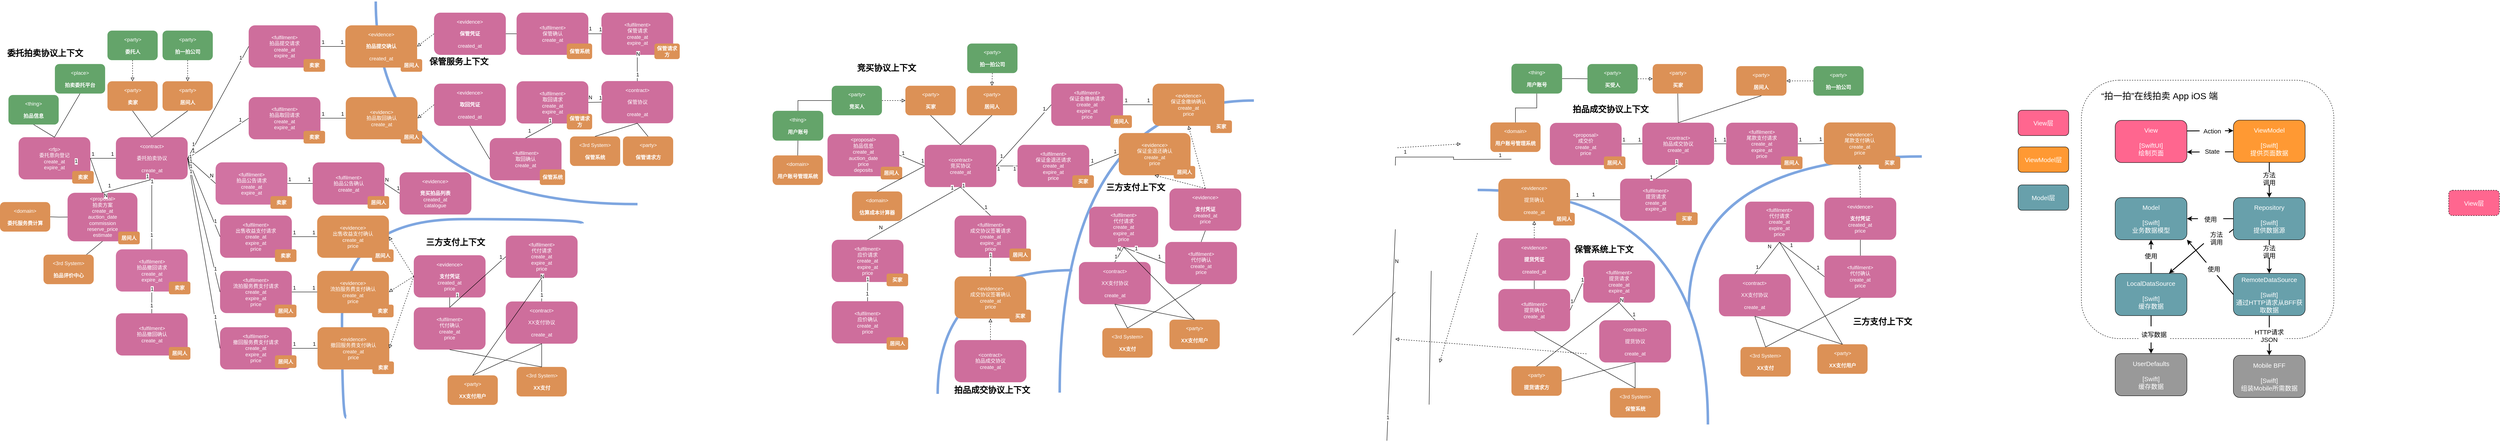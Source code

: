 <mxfile version="20.2.3" type="github">
  <diagram id="jhaafFEPWd3DmiytivvX" name="Page-1">
    <mxGraphModel dx="2827" dy="1283" grid="1" gridSize="10" guides="1" tooltips="1" connect="1" arrows="1" fold="1" page="1" pageScale="1" pageWidth="850" pageHeight="1100" math="0" shadow="0">
      <root>
        <mxCell id="0" />
        <mxCell id="1" parent="0" />
        <mxCell id="uEMYShtdpZsykacgtm3P-272" value="" style="rounded=1;whiteSpace=wrap;html=1;labelBackgroundColor=#FFFFFF;fontSize=15;fillColor=default;dashed=1;" parent="1" vertex="1">
          <mxGeometry x="4400" y="230" width="598" height="612" as="geometry" />
        </mxCell>
        <mxCell id="uEMYShtdpZsykacgtm3P-215" value="" style="endArrow=none;html=1;strokeWidth=6;rounded=0;edgeStyle=orthogonalEdgeStyle;curved=1;strokeColor=#7EA6E0;" parent="1" edge="1">
          <mxGeometry width="50" height="50" relative="1" as="geometry">
            <mxPoint x="2010" y="680" as="sourcePoint" />
            <mxPoint x="1691" y="972.97" as="targetPoint" />
          </mxGeometry>
        </mxCell>
        <mxCell id="uEMYShtdpZsykacgtm3P-202" value="" style="endArrow=none;html=1;strokeWidth=6;rounded=0;edgeStyle=orthogonalEdgeStyle;curved=1;strokeColor=#7EA6E0;" parent="1" edge="1">
          <mxGeometry width="50" height="50" relative="1" as="geometry">
            <mxPoint x="4022" y="410.61" as="sourcePoint" />
            <mxPoint x="3470" y="770.61" as="targetPoint" />
          </mxGeometry>
        </mxCell>
        <mxCell id="uEMYShtdpZsykacgtm3P-200" value="" style="endArrow=none;html=1;strokeWidth=6;rounded=0;edgeStyle=orthogonalEdgeStyle;curved=1;strokeColor=#7EA6E0;" parent="1" edge="1">
          <mxGeometry width="50" height="50" relative="1" as="geometry">
            <mxPoint x="2970" y="490" as="sourcePoint" />
            <mxPoint x="3515.37" y="1045.54" as="targetPoint" />
          </mxGeometry>
        </mxCell>
        <mxCell id="uEMYShtdpZsykacgtm3P-111" value="" style="endArrow=none;html=1;strokeWidth=6;rounded=0;edgeStyle=orthogonalEdgeStyle;curved=1;strokeColor=#7EA6E0;" parent="1" edge="1">
          <mxGeometry width="50" height="50" relative="1" as="geometry">
            <mxPoint x="2440" y="278.15" as="sourcePoint" />
            <mxPoint x="1980" y="970" as="targetPoint" />
          </mxGeometry>
        </mxCell>
        <mxCell id="uEMYShtdpZsykacgtm3P-74" value="" style="endArrow=none;html=1;strokeWidth=6;rounded=0;edgeStyle=orthogonalEdgeStyle;curved=1;strokeColor=#7EA6E0;" parent="1" edge="1">
          <mxGeometry width="50" height="50" relative="1" as="geometry">
            <mxPoint x="980" y="523.54" as="sourcePoint" />
            <mxPoint x="360" y="43.54" as="targetPoint" />
          </mxGeometry>
        </mxCell>
        <mxCell id="uEMYShtdpZsykacgtm3P-75" value="" style="endArrow=none;html=1;strokeWidth=6;rounded=0;edgeStyle=orthogonalEdgeStyle;strokeColor=#7EA6E0;curved=1;" parent="1" edge="1">
          <mxGeometry width="50" height="50" relative="1" as="geometry">
            <mxPoint x="850.06" y="569.09" as="sourcePoint" />
            <mxPoint x="290.06" y="1029.09" as="targetPoint" />
            <Array as="points">
              <mxPoint x="850.06" y="559.09" />
              <mxPoint x="280.06" y="559.09" />
              <mxPoint x="280.06" y="1029.09" />
            </Array>
          </mxGeometry>
        </mxCell>
        <object label="&lt;font color=&quot;#ffffff&quot;&gt;&amp;lt;%type%&amp;gt;&lt;br&gt;%name%&lt;br&gt;%createAt%&lt;br&gt;%auctionDate%&lt;br&gt;%commission%&lt;br&gt;%reservePrice%&lt;br&gt;%estimate%&lt;br&gt;&lt;/font&gt;" placeholders="1" type="proposal" name="拍卖方案" createAt="create_at" auctionDate="auction_date" commission="commission" reservePrice="reserve_price" estimate="estimate" id="BiotPJXr3foGRcshg_3U-2">
          <mxCell style="rounded=1;whiteSpace=wrap;html=1;fillColor=#CE6E9C;noLabel=0;comic=0;recursiveResize=1;strokeColor=none;" parent="1" vertex="1">
            <mxGeometry x="-370" y="496.65" width="165.5" height="115" as="geometry" />
          </mxCell>
        </object>
        <object label="&lt;font color=&quot;#ffffff&quot;&gt;&amp;lt;%type%&amp;gt;&lt;br&gt;&lt;br&gt;%name%&lt;br&gt;&lt;br&gt;%createAt%&lt;br&gt;&lt;/font&gt;" placeholders="1" type="contract" name="委托拍卖协议" createAt="create_at" id="BiotPJXr3foGRcshg_3U-3">
          <mxCell style="rounded=1;whiteSpace=wrap;html=1;fillColor=#CE6E9C;noLabel=0;comic=0;recursiveResize=1;strokeColor=none;" parent="1" vertex="1">
            <mxGeometry x="-255.5" y="365" width="170" height="100" as="geometry" />
          </mxCell>
        </object>
        <object label="&lt;font color=&quot;#ffffff&quot;&gt;&amp;lt;%type%&amp;gt;&lt;br&gt;%name%&lt;br&gt;%createAt%&lt;br&gt;%expireAt%&lt;br&gt;&lt;/font&gt;" placeholders="1" type="fulfilment" name="拍品取回请求" createAt="create_at" expireAt="expire_at" id="BiotPJXr3foGRcshg_3U-4">
          <mxCell style="rounded=1;whiteSpace=wrap;html=1;fillColor=#CE6E9C;noLabel=0;comic=0;recursiveResize=1;strokeColor=none;" parent="1" vertex="1">
            <mxGeometry x="59" y="270" width="170" height="100" as="geometry" />
          </mxCell>
        </object>
        <object label="&lt;font color=&quot;#ffffff&quot;&gt;&amp;lt;%type%&amp;gt;&lt;br&gt;%name%&lt;br&gt;%createAt%&lt;br&gt;&lt;/font&gt;" placeholders="1" type="evidenc" name="拍品取回确认" createAt="create_at" id="BiotPJXr3foGRcshg_3U-5">
          <mxCell style="rounded=1;whiteSpace=wrap;html=1;fillColor=#DC9156;noLabel=0;comic=0;recursiveResize=1;strokeColor=none;" parent="1" vertex="1">
            <mxGeometry x="289" y="270" width="170" height="100" as="geometry" />
          </mxCell>
        </object>
        <object label="&lt;font style=&quot;font-size: 12px;&quot; color=&quot;#ffffff&quot;&gt;&amp;lt;%type%&amp;gt;&lt;br&gt;%name%&lt;br&gt;%createAt%&lt;br&gt;%expireAt%&lt;br&gt;&lt;/font&gt;" placeholders="1" type="rfp" name="委托意向登记" createAt="create_at" expireAt="expire_at" id="BiotPJXr3foGRcshg_3U-7">
          <mxCell style="rounded=1;whiteSpace=wrap;html=1;fillColor=#CE6E9C;noLabel=0;comic=0;recursiveResize=1;strokeColor=none;" parent="1" vertex="1">
            <mxGeometry x="-486" y="365" width="170" height="100" as="geometry" />
          </mxCell>
        </object>
        <object label="&lt;font color=&quot;#ffffff&quot;&gt;&amp;lt;%type%&amp;gt;&lt;br&gt;%name%&lt;br&gt;%createAt%&lt;br&gt;%expireAt%&lt;br&gt;&lt;/font&gt;" placeholders="1" type="fulfilment" name="拍品提交请求" createAt="create_at" expireAt="expire_at" id="BiotPJXr3foGRcshg_3U-9">
          <mxCell style="rounded=1;whiteSpace=wrap;html=1;fillColor=#CE6E9C;noLabel=0;comic=0;recursiveResize=1;strokeColor=none;" parent="1" vertex="1">
            <mxGeometry x="59" y="100" width="170" height="100" as="geometry" />
          </mxCell>
        </object>
        <object label="&lt;font color=&quot;#ffffff&quot;&gt;&amp;lt;%type%&amp;gt;&lt;br&gt;%name%&lt;br&gt;%createAt%&lt;br&gt;%expireAt%&lt;br&gt;&lt;/font&gt;" placeholders="1" type="fulfilment" name="拍品公告请求" createAt="create_at" expireAt="expire_at" id="BiotPJXr3foGRcshg_3U-11">
          <mxCell style="rounded=1;whiteSpace=wrap;html=1;fillColor=#D173A2;noLabel=0;comic=0;recursiveResize=1;strokeColor=none;" parent="1" vertex="1">
            <mxGeometry x="-19.34" y="424.57" width="170" height="100" as="geometry" />
          </mxCell>
        </object>
        <object label="&lt;font color=&quot;#ffffff&quot;&gt;&amp;lt;%type%&amp;gt;&lt;br&gt;%name%&lt;br&gt;%createAt%&lt;br&gt;&lt;/font&gt;" placeholders="1" type="fulfilment" name="拍品公告确认" createAt="create_at" id="BiotPJXr3foGRcshg_3U-12">
          <mxCell style="rounded=1;whiteSpace=wrap;html=1;fillColor=#CE6E9C;noLabel=0;comic=0;recursiveResize=1;strokeColor=none;" parent="1" vertex="1">
            <mxGeometry x="210.66" y="424.57" width="170" height="100" as="geometry" />
          </mxCell>
        </object>
        <object label="&lt;font color=&quot;#ffffff&quot;&gt;&amp;lt;%type%&amp;gt;&lt;br&gt;%name%&lt;br&gt;%createAt%&lt;br&gt;%expireAt%&lt;br&gt;%price%&lt;br&gt;&lt;/font&gt;" placeholders="1" type="fulfilment" name="出售收益支付请求" createAt="create_at" expireAt="expire_at" price="price" id="BiotPJXr3foGRcshg_3U-13">
          <mxCell style="rounded=1;whiteSpace=wrap;html=1;fillColor=#CE6E9C;noLabel=0;comic=0;recursiveResize=1;strokeColor=none;" parent="1" vertex="1">
            <mxGeometry x="-8.77" y="550.61" width="170" height="100" as="geometry" />
          </mxCell>
        </object>
        <object label="&lt;font color=&quot;#ffffff&quot;&gt;&amp;lt;%type%&amp;gt;&lt;br&gt;%name%&lt;br&gt;%createAt%&lt;br&gt;%price%&lt;br&gt;&lt;/font&gt;" placeholders="1" type="evidence" name="出售收益支付确认" createAt="create_at" price="price" id="BiotPJXr3foGRcshg_3U-14">
          <mxCell style="rounded=1;whiteSpace=wrap;html=1;fillColor=#DC9156;noLabel=0;comic=0;recursiveResize=1;strokeColor=none;" parent="1" vertex="1">
            <mxGeometry x="221.23" y="550.61" width="170" height="100" as="geometry" />
          </mxCell>
        </object>
        <object label="&lt;font color=&quot;#ffffff&quot;&gt;&amp;lt;%type%&amp;gt;&lt;br&gt;%name%&lt;br&gt;%createAt%&lt;br&gt;%expireAt%&lt;br&gt;%price%&lt;br&gt;&lt;/font&gt;" placeholders="1" type="fulfilment" name="流拍服务费支付请求" createAt="create_at" expireAt="expire_at" price="price" id="BiotPJXr3foGRcshg_3U-16">
          <mxCell style="rounded=1;whiteSpace=wrap;html=1;fillColor=#CE6E9C;noLabel=0;comic=0;recursiveResize=1;strokeColor=none;" parent="1" vertex="1">
            <mxGeometry x="-8.77" y="681.61" width="170" height="100" as="geometry" />
          </mxCell>
        </object>
        <object label="&lt;font color=&quot;#ffffff&quot;&gt;&amp;lt;%type%&amp;gt;&lt;br&gt;%name%&lt;br&gt;%createAt%&lt;br&gt;%price%&lt;br&gt;&lt;/font&gt;" placeholders="1" type="evidence" name="流拍服务费支付确认" createAt="create_at" price="price" id="BiotPJXr3foGRcshg_3U-17">
          <mxCell style="rounded=1;whiteSpace=wrap;html=1;fillColor=#DC9156;noLabel=0;comic=0;recursiveResize=1;strokeColor=none;" parent="1" vertex="1">
            <mxGeometry x="221.23" y="681.61" width="170" height="100" as="geometry" />
          </mxCell>
        </object>
        <object label="&lt;font color=&quot;#ffffff&quot;&gt;&amp;lt;%type%&amp;gt;&lt;br&gt;%name%&lt;br&gt;%createAt%&lt;br&gt;%expireAt%&lt;br&gt;%price%&lt;br&gt;&lt;/font&gt;" placeholders="1" type="fulfilment" name="撤回服务费支付请求" createAt="create_at" expireAt="expire_at" price="price" id="BiotPJXr3foGRcshg_3U-18">
          <mxCell style="rounded=1;whiteSpace=wrap;html=1;fillColor=#CE6E9C;noLabel=0;comic=0;recursiveResize=1;strokeColor=none;" parent="1" vertex="1">
            <mxGeometry x="-8.77" y="815.11" width="170" height="100" as="geometry" />
          </mxCell>
        </object>
        <object label="&lt;font color=&quot;#ffffff&quot;&gt;&amp;lt;%type%&amp;gt;&lt;br&gt;%name%&lt;br&gt;%createAt%&lt;br&gt;%price%&lt;br&gt;&lt;/font&gt;" placeholders="1" type="evidence" name="撤回服务费支付确认" createAt="create_at" price="price" id="BiotPJXr3foGRcshg_3U-19">
          <mxCell style="rounded=1;whiteSpace=wrap;html=1;fillColor=#DC9156;noLabel=0;comic=0;recursiveResize=1;strokeColor=none;" parent="1" vertex="1">
            <mxGeometry x="222.06" y="815.11" width="170" height="100" as="geometry" />
          </mxCell>
        </object>
        <mxCell id="BiotPJXr3foGRcshg_3U-20" style="rounded=0;orthogonalLoop=1;jettySize=auto;html=1;exitX=1;exitY=0.5;exitDx=0;exitDy=0;entryX=0;entryY=0.5;entryDx=0;entryDy=0;endArrow=none;endFill=0;fontSize=12;" parent="1" source="BiotPJXr3foGRcshg_3U-3" target="BiotPJXr3foGRcshg_3U-4" edge="1">
          <mxGeometry relative="1" as="geometry">
            <mxPoint x="269" y="515" as="sourcePoint" />
            <mxPoint x="369" y="515" as="targetPoint" />
          </mxGeometry>
        </mxCell>
        <mxCell id="BiotPJXr3foGRcshg_3U-21" value="1" style="edgeLabel;html=1;align=center;verticalAlign=middle;resizable=0;points=[];fontSize=12;" parent="BiotPJXr3foGRcshg_3U-20" vertex="1" connectable="0">
          <mxGeometry x="-0.82" relative="1" as="geometry">
            <mxPoint y="-10" as="offset" />
          </mxGeometry>
        </mxCell>
        <mxCell id="BiotPJXr3foGRcshg_3U-22" value="1" style="edgeLabel;html=1;align=center;verticalAlign=middle;resizable=0;points=[];fontSize=12;" parent="BiotPJXr3foGRcshg_3U-20" vertex="1" connectable="0">
          <mxGeometry x="0.72" y="-1" relative="1" as="geometry">
            <mxPoint y="-11" as="offset" />
          </mxGeometry>
        </mxCell>
        <mxCell id="BiotPJXr3foGRcshg_3U-23" style="edgeStyle=orthogonalEdgeStyle;rounded=0;orthogonalLoop=1;jettySize=auto;html=1;exitX=1;exitY=0.5;exitDx=0;exitDy=0;entryX=0;entryY=0.5;entryDx=0;entryDy=0;endArrow=none;endFill=0;fontSize=12;" parent="1" source="BiotPJXr3foGRcshg_3U-4" target="BiotPJXr3foGRcshg_3U-5" edge="1">
          <mxGeometry relative="1" as="geometry">
            <mxPoint x="229" y="680" as="sourcePoint" />
            <mxPoint x="329" y="680" as="targetPoint" />
          </mxGeometry>
        </mxCell>
        <mxCell id="BiotPJXr3foGRcshg_3U-24" value="1" style="edgeLabel;html=1;align=center;verticalAlign=middle;resizable=0;points=[];fontSize=12;" parent="BiotPJXr3foGRcshg_3U-23" vertex="1" connectable="0">
          <mxGeometry x="-0.82" relative="1" as="geometry">
            <mxPoint y="-10" as="offset" />
          </mxGeometry>
        </mxCell>
        <mxCell id="BiotPJXr3foGRcshg_3U-25" value="1" style="edgeLabel;html=1;align=center;verticalAlign=middle;resizable=0;points=[];fontSize=12;" parent="BiotPJXr3foGRcshg_3U-23" vertex="1" connectable="0">
          <mxGeometry x="0.72" y="-1" relative="1" as="geometry">
            <mxPoint y="-11" as="offset" />
          </mxGeometry>
        </mxCell>
        <mxCell id="BiotPJXr3foGRcshg_3U-26" style="edgeStyle=orthogonalEdgeStyle;rounded=0;orthogonalLoop=1;jettySize=auto;html=1;exitX=1;exitY=0.5;exitDx=0;exitDy=0;endArrow=none;endFill=0;fontSize=12;entryX=0;entryY=0.5;entryDx=0;entryDy=0;" parent="1" source="BiotPJXr3foGRcshg_3U-9" target="uEMYShtdpZsykacgtm3P-35" edge="1">
          <mxGeometry relative="1" as="geometry">
            <mxPoint x="239" y="40" as="sourcePoint" />
            <mxPoint x="289" y="150" as="targetPoint" />
          </mxGeometry>
        </mxCell>
        <mxCell id="BiotPJXr3foGRcshg_3U-27" value="1" style="edgeLabel;html=1;align=center;verticalAlign=middle;resizable=0;points=[];fontSize=12;" parent="BiotPJXr3foGRcshg_3U-26" vertex="1" connectable="0">
          <mxGeometry x="-0.82" relative="1" as="geometry">
            <mxPoint y="-10" as="offset" />
          </mxGeometry>
        </mxCell>
        <mxCell id="BiotPJXr3foGRcshg_3U-28" value="1" style="edgeLabel;html=1;align=center;verticalAlign=middle;resizable=0;points=[];fontSize=12;" parent="BiotPJXr3foGRcshg_3U-26" vertex="1" connectable="0">
          <mxGeometry x="0.72" y="-1" relative="1" as="geometry">
            <mxPoint y="-11" as="offset" />
          </mxGeometry>
        </mxCell>
        <mxCell id="BiotPJXr3foGRcshg_3U-29" style="edgeStyle=orthogonalEdgeStyle;rounded=0;orthogonalLoop=1;jettySize=auto;html=1;exitX=1;exitY=0.5;exitDx=0;exitDy=0;endArrow=none;endFill=0;fontSize=12;entryX=0;entryY=0.5;entryDx=0;entryDy=0;" parent="1" source="BiotPJXr3foGRcshg_3U-11" target="BiotPJXr3foGRcshg_3U-12" edge="1">
          <mxGeometry relative="1" as="geometry">
            <mxPoint x="160.66" y="364.57" as="sourcePoint" />
            <mxPoint x="220.66" y="364.57" as="targetPoint" />
          </mxGeometry>
        </mxCell>
        <mxCell id="BiotPJXr3foGRcshg_3U-30" value="1" style="edgeLabel;html=1;align=center;verticalAlign=middle;resizable=0;points=[];fontSize=12;" parent="BiotPJXr3foGRcshg_3U-29" vertex="1" connectable="0">
          <mxGeometry x="-0.82" relative="1" as="geometry">
            <mxPoint y="-10" as="offset" />
          </mxGeometry>
        </mxCell>
        <mxCell id="BiotPJXr3foGRcshg_3U-31" value="1" style="edgeLabel;html=1;align=center;verticalAlign=middle;resizable=0;points=[];fontSize=12;" parent="BiotPJXr3foGRcshg_3U-29" vertex="1" connectable="0">
          <mxGeometry x="0.72" y="-1" relative="1" as="geometry">
            <mxPoint y="-11" as="offset" />
          </mxGeometry>
        </mxCell>
        <mxCell id="BiotPJXr3foGRcshg_3U-32" style="edgeStyle=orthogonalEdgeStyle;rounded=0;orthogonalLoop=1;jettySize=auto;html=1;exitX=1;exitY=0.5;exitDx=0;exitDy=0;endArrow=none;endFill=0;fontSize=12;entryX=0;entryY=0.5;entryDx=0;entryDy=0;" parent="1" source="BiotPJXr3foGRcshg_3U-13" target="BiotPJXr3foGRcshg_3U-14" edge="1">
          <mxGeometry relative="1" as="geometry">
            <mxPoint x="181.23" y="380.61" as="sourcePoint" />
            <mxPoint x="221.23" y="600.61" as="targetPoint" />
          </mxGeometry>
        </mxCell>
        <mxCell id="BiotPJXr3foGRcshg_3U-33" value="1" style="edgeLabel;html=1;align=center;verticalAlign=middle;resizable=0;points=[];fontSize=12;" parent="BiotPJXr3foGRcshg_3U-32" vertex="1" connectable="0">
          <mxGeometry x="-0.82" relative="1" as="geometry">
            <mxPoint y="-10" as="offset" />
          </mxGeometry>
        </mxCell>
        <mxCell id="BiotPJXr3foGRcshg_3U-34" value="1" style="edgeLabel;html=1;align=center;verticalAlign=middle;resizable=0;points=[];fontSize=12;" parent="BiotPJXr3foGRcshg_3U-32" vertex="1" connectable="0">
          <mxGeometry x="0.72" y="-1" relative="1" as="geometry">
            <mxPoint y="-11" as="offset" />
          </mxGeometry>
        </mxCell>
        <mxCell id="BiotPJXr3foGRcshg_3U-35" style="edgeStyle=orthogonalEdgeStyle;rounded=0;orthogonalLoop=1;jettySize=auto;html=1;exitX=1;exitY=0.5;exitDx=0;exitDy=0;endArrow=none;endFill=0;fontSize=12;entryX=0;entryY=0.5;entryDx=0;entryDy=0;" parent="1" source="BiotPJXr3foGRcshg_3U-16" target="BiotPJXr3foGRcshg_3U-17" edge="1">
          <mxGeometry relative="1" as="geometry">
            <mxPoint x="191.23" y="401.61" as="sourcePoint" />
            <mxPoint x="251.23" y="401.61" as="targetPoint" />
          </mxGeometry>
        </mxCell>
        <mxCell id="BiotPJXr3foGRcshg_3U-36" value="1" style="edgeLabel;html=1;align=center;verticalAlign=middle;resizable=0;points=[];fontSize=12;" parent="BiotPJXr3foGRcshg_3U-35" vertex="1" connectable="0">
          <mxGeometry x="-0.82" relative="1" as="geometry">
            <mxPoint y="-10" as="offset" />
          </mxGeometry>
        </mxCell>
        <mxCell id="BiotPJXr3foGRcshg_3U-37" value="1" style="edgeLabel;html=1;align=center;verticalAlign=middle;resizable=0;points=[];fontSize=12;" parent="BiotPJXr3foGRcshg_3U-35" vertex="1" connectable="0">
          <mxGeometry x="0.72" y="-1" relative="1" as="geometry">
            <mxPoint y="-11" as="offset" />
          </mxGeometry>
        </mxCell>
        <mxCell id="BiotPJXr3foGRcshg_3U-38" style="edgeStyle=orthogonalEdgeStyle;rounded=0;orthogonalLoop=1;jettySize=auto;html=1;exitX=1;exitY=0.5;exitDx=0;exitDy=0;endArrow=none;endFill=0;fontSize=12;entryX=0;entryY=0.5;entryDx=0;entryDy=0;" parent="1" source="BiotPJXr3foGRcshg_3U-18" target="BiotPJXr3foGRcshg_3U-19" edge="1">
          <mxGeometry relative="1" as="geometry">
            <mxPoint x="201.23" y="411.61" as="sourcePoint" />
            <mxPoint x="261.23" y="411.61" as="targetPoint" />
          </mxGeometry>
        </mxCell>
        <mxCell id="BiotPJXr3foGRcshg_3U-39" value="1" style="edgeLabel;html=1;align=center;verticalAlign=middle;resizable=0;points=[];fontSize=12;" parent="BiotPJXr3foGRcshg_3U-38" vertex="1" connectable="0">
          <mxGeometry x="-0.82" relative="1" as="geometry">
            <mxPoint y="-10" as="offset" />
          </mxGeometry>
        </mxCell>
        <mxCell id="BiotPJXr3foGRcshg_3U-40" value="1" style="edgeLabel;html=1;align=center;verticalAlign=middle;resizable=0;points=[];fontSize=12;" parent="BiotPJXr3foGRcshg_3U-38" vertex="1" connectable="0">
          <mxGeometry x="0.72" y="-1" relative="1" as="geometry">
            <mxPoint y="-11" as="offset" />
          </mxGeometry>
        </mxCell>
        <mxCell id="BiotPJXr3foGRcshg_3U-41" style="rounded=0;orthogonalLoop=1;jettySize=auto;html=1;entryX=0;entryY=0.5;entryDx=0;entryDy=0;endArrow=none;endFill=0;fontSize=12;exitX=1;exitY=0.5;exitDx=0;exitDy=0;" parent="1" source="BiotPJXr3foGRcshg_3U-3" target="BiotPJXr3foGRcshg_3U-9" edge="1">
          <mxGeometry relative="1" as="geometry">
            <mxPoint x="-31" y="415" as="sourcePoint" />
            <mxPoint x="109" y="165" as="targetPoint" />
          </mxGeometry>
        </mxCell>
        <mxCell id="BiotPJXr3foGRcshg_3U-42" value="1" style="edgeLabel;html=1;align=center;verticalAlign=middle;resizable=0;points=[];fontSize=12;" parent="BiotPJXr3foGRcshg_3U-41" vertex="1" connectable="0">
          <mxGeometry x="-0.82" relative="1" as="geometry">
            <mxPoint y="-10" as="offset" />
          </mxGeometry>
        </mxCell>
        <mxCell id="BiotPJXr3foGRcshg_3U-43" value="1" style="edgeLabel;html=1;align=center;verticalAlign=middle;resizable=0;points=[];fontSize=12;" parent="BiotPJXr3foGRcshg_3U-41" vertex="1" connectable="0">
          <mxGeometry x="0.72" y="-1" relative="1" as="geometry">
            <mxPoint y="-11" as="offset" />
          </mxGeometry>
        </mxCell>
        <mxCell id="BiotPJXr3foGRcshg_3U-44" style="rounded=0;orthogonalLoop=1;jettySize=auto;html=1;entryX=0;entryY=0.5;entryDx=0;entryDy=0;endArrow=none;endFill=0;fontSize=12;exitX=1;exitY=0.5;exitDx=0;exitDy=0;" parent="1" source="BiotPJXr3foGRcshg_3U-3" target="BiotPJXr3foGRcshg_3U-11" edge="1">
          <mxGeometry relative="1" as="geometry">
            <mxPoint x="-31" y="415" as="sourcePoint" />
            <mxPoint x="119" y="175" as="targetPoint" />
          </mxGeometry>
        </mxCell>
        <mxCell id="BiotPJXr3foGRcshg_3U-45" value="1" style="edgeLabel;html=1;align=center;verticalAlign=middle;resizable=0;points=[];fontSize=12;" parent="BiotPJXr3foGRcshg_3U-44" vertex="1" connectable="0">
          <mxGeometry x="-0.82" relative="1" as="geometry">
            <mxPoint y="-10" as="offset" />
          </mxGeometry>
        </mxCell>
        <mxCell id="BiotPJXr3foGRcshg_3U-46" value="N" style="edgeLabel;html=1;align=center;verticalAlign=middle;resizable=0;points=[];fontSize=12;" parent="BiotPJXr3foGRcshg_3U-44" vertex="1" connectable="0">
          <mxGeometry x="0.72" y="-1" relative="1" as="geometry">
            <mxPoint y="-11" as="offset" />
          </mxGeometry>
        </mxCell>
        <mxCell id="BiotPJXr3foGRcshg_3U-47" style="rounded=0;orthogonalLoop=1;jettySize=auto;html=1;exitX=1;exitY=0.5;exitDx=0;exitDy=0;entryX=0;entryY=0.5;entryDx=0;entryDy=0;endArrow=none;endFill=0;fontSize=12;" parent="1" source="BiotPJXr3foGRcshg_3U-3" target="BiotPJXr3foGRcshg_3U-13" edge="1">
          <mxGeometry relative="1" as="geometry">
            <mxPoint x="-1" y="445" as="sourcePoint" />
            <mxPoint x="129" y="185" as="targetPoint" />
          </mxGeometry>
        </mxCell>
        <mxCell id="BiotPJXr3foGRcshg_3U-48" value="1" style="edgeLabel;html=1;align=center;verticalAlign=middle;resizable=0;points=[];fontSize=12;" parent="BiotPJXr3foGRcshg_3U-47" vertex="1" connectable="0">
          <mxGeometry x="-0.82" relative="1" as="geometry">
            <mxPoint y="-10" as="offset" />
          </mxGeometry>
        </mxCell>
        <mxCell id="BiotPJXr3foGRcshg_3U-49" value="1" style="edgeLabel;html=1;align=center;verticalAlign=middle;resizable=0;points=[];fontSize=12;" parent="BiotPJXr3foGRcshg_3U-47" vertex="1" connectable="0">
          <mxGeometry x="0.72" y="-1" relative="1" as="geometry">
            <mxPoint y="-11" as="offset" />
          </mxGeometry>
        </mxCell>
        <mxCell id="BiotPJXr3foGRcshg_3U-50" style="rounded=0;orthogonalLoop=1;jettySize=auto;html=1;entryX=0;entryY=0.5;entryDx=0;entryDy=0;endArrow=none;endFill=0;fontSize=12;exitX=1;exitY=0.5;exitDx=0;exitDy=0;" parent="1" source="BiotPJXr3foGRcshg_3U-3" target="BiotPJXr3foGRcshg_3U-16" edge="1">
          <mxGeometry relative="1" as="geometry">
            <mxPoint x="-31" y="405" as="sourcePoint" />
            <mxPoint x="139" y="195" as="targetPoint" />
          </mxGeometry>
        </mxCell>
        <mxCell id="BiotPJXr3foGRcshg_3U-51" value="1" style="edgeLabel;html=1;align=center;verticalAlign=middle;resizable=0;points=[];fontSize=12;" parent="BiotPJXr3foGRcshg_3U-50" vertex="1" connectable="0">
          <mxGeometry x="-0.82" relative="1" as="geometry">
            <mxPoint y="-10" as="offset" />
          </mxGeometry>
        </mxCell>
        <mxCell id="BiotPJXr3foGRcshg_3U-52" value="1" style="edgeLabel;html=1;align=center;verticalAlign=middle;resizable=0;points=[];fontSize=12;" parent="BiotPJXr3foGRcshg_3U-50" vertex="1" connectable="0">
          <mxGeometry x="0.72" y="-1" relative="1" as="geometry">
            <mxPoint y="-11" as="offset" />
          </mxGeometry>
        </mxCell>
        <mxCell id="BiotPJXr3foGRcshg_3U-53" style="rounded=0;orthogonalLoop=1;jettySize=auto;html=1;exitX=1;exitY=0.5;exitDx=0;exitDy=0;entryX=0;entryY=0.5;entryDx=0;entryDy=0;endArrow=none;endFill=0;fontSize=12;" parent="1" source="BiotPJXr3foGRcshg_3U-3" target="BiotPJXr3foGRcshg_3U-18" edge="1">
          <mxGeometry relative="1" as="geometry">
            <mxPoint x="19" y="465" as="sourcePoint" />
            <mxPoint x="149" y="205" as="targetPoint" />
          </mxGeometry>
        </mxCell>
        <mxCell id="BiotPJXr3foGRcshg_3U-54" value="1" style="edgeLabel;html=1;align=center;verticalAlign=middle;resizable=0;points=[];fontSize=12;" parent="BiotPJXr3foGRcshg_3U-53" vertex="1" connectable="0">
          <mxGeometry x="-0.82" relative="1" as="geometry">
            <mxPoint y="-10" as="offset" />
          </mxGeometry>
        </mxCell>
        <mxCell id="BiotPJXr3foGRcshg_3U-55" value="1" style="edgeLabel;html=1;align=center;verticalAlign=middle;resizable=0;points=[];fontSize=12;" parent="BiotPJXr3foGRcshg_3U-53" vertex="1" connectable="0">
          <mxGeometry x="0.72" y="-1" relative="1" as="geometry">
            <mxPoint y="-11" as="offset" />
          </mxGeometry>
        </mxCell>
        <object label="&lt;font color=&quot;#ffffff&quot;&gt;&amp;lt;%type%&amp;gt;&lt;br&gt;%name%&lt;br&gt;%createAt%&lt;br&gt;&lt;/font&gt;" placeholders="1" type="contract" name="竞买协议" createAt="create_at" id="BiotPJXr3foGRcshg_3U-56">
          <mxCell style="rounded=1;whiteSpace=wrap;html=1;fillColor=#CE6E9C;noLabel=0;comic=0;recursiveResize=1;strokeColor=none;" parent="1" vertex="1">
            <mxGeometry x="1660" y="383.13" width="170" height="100" as="geometry" />
          </mxCell>
        </object>
        <object label="&lt;font color=&quot;#ffffff&quot;&gt;&amp;lt;%type%&amp;gt;&lt;br&gt;%name%&lt;br&gt;%createAt%&lt;br&gt;%expireAt%&lt;br&gt;%price%&lt;br&gt;&lt;/font&gt;" placeholders="1" type="fulfilment" name="保证金缴纳请求" createAt="create_at" expireAt="expire_at" price="price" id="BiotPJXr3foGRcshg_3U-57">
          <mxCell style="rounded=1;whiteSpace=wrap;html=1;fillColor=#CE6E9C;noLabel=0;comic=0;recursiveResize=1;strokeColor=none;" parent="1" vertex="1">
            <mxGeometry x="1960" y="238.13" width="170" height="100" as="geometry" />
          </mxCell>
        </object>
        <object label="&lt;font color=&quot;#ffffff&quot;&gt;&amp;lt;%type%&amp;gt;&lt;br&gt;%name%&lt;br&gt;%createAt%&lt;br&gt;%price%&lt;br&gt;&lt;/font&gt;" placeholders="1" type="evidence" name="保证金缴纳确认" createAt="create_at" price="price" id="BiotPJXr3foGRcshg_3U-58">
          <mxCell style="rounded=1;whiteSpace=wrap;html=1;fillColor=#DC9156;noLabel=0;comic=0;recursiveResize=1;strokeColor=none;" parent="1" vertex="1">
            <mxGeometry x="2200" y="238.13" width="170" height="100" as="geometry" />
          </mxCell>
        </object>
        <object label="&lt;font color=&quot;#ffffff&quot;&gt;&amp;lt;%type%&amp;gt;&lt;br&gt;%name%&lt;br&gt;%createAt%&lt;br&gt;%expireAt%&lt;br&gt;%price%&lt;br&gt;&lt;/font&gt;" placeholders="1" type="fulfilment" name="应价请求" createAt="create_at" expireAt="expire_at" price="price" id="BiotPJXr3foGRcshg_3U-61">
          <mxCell style="rounded=1;whiteSpace=wrap;html=1;fillColor=#CE6E9C;noLabel=0;comic=0;recursiveResize=1;strokeColor=none;" parent="1" vertex="1">
            <mxGeometry x="1440" y="608" width="170" height="100" as="geometry" />
          </mxCell>
        </object>
        <object label="&lt;font color=&quot;#ffffff&quot;&gt;&amp;lt;%type%&amp;gt;&lt;br&gt;%name%&lt;br&gt;%createAt%&lt;br&gt;%price%&lt;br&gt;&lt;/font&gt;" placeholders="1" type="fulfilment" name="应价确认" createAt="create_at" price="price" id="BiotPJXr3foGRcshg_3U-62">
          <mxCell style="rounded=1;whiteSpace=wrap;html=1;fillColor=#CE6E9C;noLabel=0;comic=0;recursiveResize=1;strokeColor=none;" parent="1" vertex="1">
            <mxGeometry x="1440" y="753.51" width="170" height="100" as="geometry" />
          </mxCell>
        </object>
        <object label="&lt;font color=&quot;#ffffff&quot;&gt;&amp;lt;%type%&amp;gt;&lt;br&gt;%name%&lt;br&gt;%createAt%&lt;br&gt;%expireAt%&lt;br&gt;%price%&lt;br&gt;&lt;/font&gt;" placeholders="1" type="fulfilment" name="保证金退还请求" createAt="create_at" expireAt="expire_at" price="price" id="BiotPJXr3foGRcshg_3U-65">
          <mxCell style="rounded=1;whiteSpace=wrap;html=1;fillColor=#CE6E9C;noLabel=0;comic=0;recursiveResize=1;strokeColor=none;" parent="1" vertex="1">
            <mxGeometry x="1880" y="383.13" width="170" height="100" as="geometry" />
          </mxCell>
        </object>
        <object label="&lt;font color=&quot;#ffffff&quot;&gt;&amp;lt;%type%&amp;gt;&lt;br&gt;%name%&lt;br&gt;%createAt%&lt;br&gt;%price%&lt;br&gt;&lt;/font&gt;" placeholders="1" type="evidence" name="保证金退还确认" createAt="create_at" price="price" id="BiotPJXr3foGRcshg_3U-66">
          <mxCell style="rounded=1;whiteSpace=wrap;html=1;fillColor=#DC9156;noLabel=0;comic=0;recursiveResize=1;strokeColor=none;" parent="1" vertex="1">
            <mxGeometry x="2120" y="355.14" width="170" height="100" as="geometry" />
          </mxCell>
        </object>
        <mxCell id="BiotPJXr3foGRcshg_3U-69" style="rounded=0;orthogonalLoop=1;jettySize=auto;html=1;exitX=1;exitY=0.5;exitDx=0;exitDy=0;entryX=0;entryY=0.5;entryDx=0;entryDy=0;endArrow=none;endFill=0;fontSize=12;" parent="1" source="BiotPJXr3foGRcshg_3U-56" target="BiotPJXr3foGRcshg_3U-57" edge="1">
          <mxGeometry relative="1" as="geometry">
            <mxPoint x="2130" y="533.13" as="sourcePoint" />
            <mxPoint x="2230" y="533.13" as="targetPoint" />
          </mxGeometry>
        </mxCell>
        <mxCell id="BiotPJXr3foGRcshg_3U-70" value="1" style="edgeLabel;html=1;align=center;verticalAlign=middle;resizable=0;points=[];fontSize=12;" parent="BiotPJXr3foGRcshg_3U-69" vertex="1" connectable="0">
          <mxGeometry x="-0.82" relative="1" as="geometry">
            <mxPoint y="-10" as="offset" />
          </mxGeometry>
        </mxCell>
        <mxCell id="BiotPJXr3foGRcshg_3U-71" value="1" style="edgeLabel;html=1;align=center;verticalAlign=middle;resizable=0;points=[];fontSize=12;" parent="BiotPJXr3foGRcshg_3U-69" vertex="1" connectable="0">
          <mxGeometry x="0.72" y="-1" relative="1" as="geometry">
            <mxPoint y="-11" as="offset" />
          </mxGeometry>
        </mxCell>
        <mxCell id="BiotPJXr3foGRcshg_3U-72" style="edgeStyle=orthogonalEdgeStyle;rounded=0;orthogonalLoop=1;jettySize=auto;html=1;exitX=1;exitY=0.5;exitDx=0;exitDy=0;entryX=0;entryY=0.5;entryDx=0;entryDy=0;endArrow=none;endFill=0;fontSize=12;" parent="1" source="BiotPJXr3foGRcshg_3U-57" target="BiotPJXr3foGRcshg_3U-58" edge="1">
          <mxGeometry relative="1" as="geometry">
            <mxPoint x="2130" y="623.13" as="sourcePoint" />
            <mxPoint x="2230" y="623.13" as="targetPoint" />
          </mxGeometry>
        </mxCell>
        <mxCell id="BiotPJXr3foGRcshg_3U-73" value="1" style="edgeLabel;html=1;align=center;verticalAlign=middle;resizable=0;points=[];fontSize=12;" parent="BiotPJXr3foGRcshg_3U-72" vertex="1" connectable="0">
          <mxGeometry x="-0.82" relative="1" as="geometry">
            <mxPoint y="-10" as="offset" />
          </mxGeometry>
        </mxCell>
        <mxCell id="BiotPJXr3foGRcshg_3U-74" value="1" style="edgeLabel;html=1;align=center;verticalAlign=middle;resizable=0;points=[];fontSize=12;" parent="BiotPJXr3foGRcshg_3U-72" vertex="1" connectable="0">
          <mxGeometry x="0.72" y="-1" relative="1" as="geometry">
            <mxPoint y="-11" as="offset" />
          </mxGeometry>
        </mxCell>
        <mxCell id="BiotPJXr3foGRcshg_3U-78" style="edgeStyle=orthogonalEdgeStyle;rounded=0;orthogonalLoop=1;jettySize=auto;html=1;exitX=0.5;exitY=1;exitDx=0;exitDy=0;endArrow=none;endFill=0;fontSize=12;entryX=0.5;entryY=0;entryDx=0;entryDy=0;" parent="1" source="BiotPJXr3foGRcshg_3U-61" target="BiotPJXr3foGRcshg_3U-62" edge="1">
          <mxGeometry relative="1" as="geometry">
            <mxPoint x="1620" y="548" as="sourcePoint" />
            <mxPoint x="1680" y="548" as="targetPoint" />
          </mxGeometry>
        </mxCell>
        <mxCell id="BiotPJXr3foGRcshg_3U-79" value="1" style="edgeLabel;html=1;align=center;verticalAlign=middle;resizable=0;points=[];fontSize=12;" parent="BiotPJXr3foGRcshg_3U-78" vertex="1" connectable="0">
          <mxGeometry x="-0.82" relative="1" as="geometry">
            <mxPoint y="-10" as="offset" />
          </mxGeometry>
        </mxCell>
        <mxCell id="BiotPJXr3foGRcshg_3U-80" value="1" style="edgeLabel;html=1;align=center;verticalAlign=middle;resizable=0;points=[];fontSize=12;" parent="BiotPJXr3foGRcshg_3U-78" vertex="1" connectable="0">
          <mxGeometry x="0.72" y="-1" relative="1" as="geometry">
            <mxPoint y="-11" as="offset" />
          </mxGeometry>
        </mxCell>
        <mxCell id="BiotPJXr3foGRcshg_3U-84" style="rounded=0;orthogonalLoop=1;jettySize=auto;html=1;exitX=1;exitY=0.5;exitDx=0;exitDy=0;endArrow=none;endFill=0;fontSize=12;entryX=0;entryY=0.5;entryDx=0;entryDy=0;" parent="1" source="BiotPJXr3foGRcshg_3U-65" target="BiotPJXr3foGRcshg_3U-66" edge="1">
          <mxGeometry relative="1" as="geometry">
            <mxPoint x="2160" y="-1.87" as="sourcePoint" />
            <mxPoint x="2220" y="-1.87" as="targetPoint" />
          </mxGeometry>
        </mxCell>
        <mxCell id="BiotPJXr3foGRcshg_3U-85" value="1" style="edgeLabel;html=1;align=center;verticalAlign=middle;resizable=0;points=[];fontSize=12;" parent="BiotPJXr3foGRcshg_3U-84" vertex="1" connectable="0">
          <mxGeometry x="-0.82" relative="1" as="geometry">
            <mxPoint y="-10" as="offset" />
          </mxGeometry>
        </mxCell>
        <mxCell id="BiotPJXr3foGRcshg_3U-86" value="1" style="edgeLabel;html=1;align=center;verticalAlign=middle;resizable=0;points=[];fontSize=12;" parent="BiotPJXr3foGRcshg_3U-84" vertex="1" connectable="0">
          <mxGeometry x="0.72" y="-1" relative="1" as="geometry">
            <mxPoint y="-11" as="offset" />
          </mxGeometry>
        </mxCell>
        <mxCell id="BiotPJXr3foGRcshg_3U-93" style="rounded=0;orthogonalLoop=1;jettySize=auto;html=1;entryX=0.5;entryY=0;entryDx=0;entryDy=0;endArrow=none;endFill=0;fontSize=12;exitX=0.5;exitY=1;exitDx=0;exitDy=0;" parent="1" source="BiotPJXr3foGRcshg_3U-56" target="BiotPJXr3foGRcshg_3U-61" edge="1">
          <mxGeometry relative="1" as="geometry">
            <mxPoint x="1880" y="573.13" as="sourcePoint" />
            <mxPoint x="1980" y="193.13" as="targetPoint" />
          </mxGeometry>
        </mxCell>
        <mxCell id="BiotPJXr3foGRcshg_3U-94" value="1" style="edgeLabel;html=1;align=center;verticalAlign=middle;resizable=0;points=[];fontSize=12;" parent="BiotPJXr3foGRcshg_3U-93" vertex="1" connectable="0">
          <mxGeometry x="-0.82" relative="1" as="geometry">
            <mxPoint y="-10" as="offset" />
          </mxGeometry>
        </mxCell>
        <mxCell id="BiotPJXr3foGRcshg_3U-95" value="N" style="edgeLabel;html=1;align=center;verticalAlign=middle;resizable=0;points=[];fontSize=12;" parent="BiotPJXr3foGRcshg_3U-93" vertex="1" connectable="0">
          <mxGeometry x="0.72" y="-1" relative="1" as="geometry">
            <mxPoint y="-11" as="offset" />
          </mxGeometry>
        </mxCell>
        <mxCell id="BiotPJXr3foGRcshg_3U-99" style="rounded=0;orthogonalLoop=1;jettySize=auto;html=1;entryX=0;entryY=0.5;entryDx=0;entryDy=0;endArrow=none;endFill=0;fontSize=12;exitX=1;exitY=0.5;exitDx=0;exitDy=0;" parent="1" source="BiotPJXr3foGRcshg_3U-56" target="BiotPJXr3foGRcshg_3U-65" edge="1">
          <mxGeometry relative="1" as="geometry">
            <mxPoint x="1830" y="423.13" as="sourcePoint" />
            <mxPoint x="2000" y="213.13" as="targetPoint" />
          </mxGeometry>
        </mxCell>
        <mxCell id="BiotPJXr3foGRcshg_3U-100" value="1" style="edgeLabel;html=1;align=center;verticalAlign=middle;resizable=0;points=[];fontSize=12;" parent="BiotPJXr3foGRcshg_3U-99" vertex="1" connectable="0">
          <mxGeometry x="-0.82" relative="1" as="geometry">
            <mxPoint y="7" as="offset" />
          </mxGeometry>
        </mxCell>
        <mxCell id="BiotPJXr3foGRcshg_3U-101" value="1" style="edgeLabel;html=1;align=center;verticalAlign=middle;resizable=0;points=[];fontSize=12;" parent="BiotPJXr3foGRcshg_3U-99" vertex="1" connectable="0">
          <mxGeometry x="0.72" y="-1" relative="1" as="geometry">
            <mxPoint y="6" as="offset" />
          </mxGeometry>
        </mxCell>
        <object label="&lt;font color=&quot;#ffffff&quot;&gt;&amp;lt;%type%&amp;gt;&lt;br&gt;%name%&lt;br&gt;%createAt%&lt;br&gt;&lt;/font&gt;" placeholders="1" type="contract" name="拍品成交协议" createAt="create_at" id="BiotPJXr3foGRcshg_3U-106">
          <mxCell style="rounded=1;whiteSpace=wrap;html=1;fillColor=#CE6E9C;noLabel=0;comic=0;recursiveResize=1;strokeColor=none;" parent="1" vertex="1">
            <mxGeometry x="3360" y="330.58" width="170" height="100" as="geometry" />
          </mxCell>
        </object>
        <object label="&lt;font color=&quot;#ffffff&quot;&gt;&amp;lt;%type%&amp;gt;&lt;br&gt;%name%&lt;br&gt;%createAt%&lt;br&gt;%expireAt%&lt;br&gt;%price%&lt;br&gt;&lt;/font&gt;" placeholders="1" type="fulfilment" name="尾款支付请求" createAt="create_at" expireAt="expire_at" price="price" id="BiotPJXr3foGRcshg_3U-107">
          <mxCell style="rounded=1;whiteSpace=wrap;html=1;fillColor=#CE6E9C;noLabel=0;comic=0;recursiveResize=1;strokeColor=none;" parent="1" vertex="1">
            <mxGeometry x="3558.37" y="330.58" width="170" height="100" as="geometry" />
          </mxCell>
        </object>
        <object label="&lt;font color=&quot;#ffffff&quot;&gt;&amp;lt;%type%&amp;gt;&lt;br&gt;%name%&lt;br&gt;%createAt%&lt;br&gt;%price%&lt;br&gt;&lt;/font&gt;" placeholders="1" type="evidence" name="尾款支付确认" createAt="create_at" price="price" id="BiotPJXr3foGRcshg_3U-108">
          <mxCell style="rounded=1;whiteSpace=wrap;html=1;fillColor=#DC9156;noLabel=0;comic=0;recursiveResize=1;strokeColor=none;" parent="1" vertex="1">
            <mxGeometry x="3790" y="330.0" width="170" height="100" as="geometry" />
          </mxCell>
        </object>
        <object label="&lt;font color=&quot;#ffffff&quot;&gt;&amp;lt;%type%&amp;gt;&lt;br&gt;%name%&lt;br&gt;%createAt%&lt;br&gt;%expireAt%&lt;br&gt;&lt;/font&gt;" placeholders="1" type="fulfilment" name="提货请求" createAt="create_at" expireAt="expire_at" id="BiotPJXr3foGRcshg_3U-109">
          <mxCell style="rounded=1;whiteSpace=wrap;html=1;fillColor=#CE6E9C;noLabel=0;comic=0;recursiveResize=1;strokeColor=none;" parent="1" vertex="1">
            <mxGeometry x="3307.36" y="463.13" width="170" height="100" as="geometry" />
          </mxCell>
        </object>
        <object label="&lt;font color=&quot;#ffffff&quot;&gt;&amp;lt;%type%&amp;gt;&lt;br&gt;&lt;br&gt;%name%&lt;br&gt;&lt;br&gt;%createAt%&lt;br&gt;&lt;/font&gt;" placeholders="1" type="evidence" name="提货确认" createAt="create_at" id="BiotPJXr3foGRcshg_3U-110">
          <mxCell style="rounded=1;whiteSpace=wrap;html=1;fillColor=#DC9156;noLabel=0;comic=0;recursiveResize=1;strokeColor=none;" parent="1" vertex="1">
            <mxGeometry x="3019" y="463.55" width="170" height="100" as="geometry" />
          </mxCell>
        </object>
        <mxCell id="BiotPJXr3foGRcshg_3U-117" style="rounded=0;orthogonalLoop=1;jettySize=auto;html=1;exitX=1;exitY=0.5;exitDx=0;exitDy=0;entryX=0;entryY=0.5;entryDx=0;entryDy=0;endArrow=none;endFill=0;fontSize=12;" parent="1" source="BiotPJXr3foGRcshg_3U-106" target="BiotPJXr3foGRcshg_3U-107" edge="1">
          <mxGeometry relative="1" as="geometry">
            <mxPoint x="3820" y="480.86" as="sourcePoint" />
            <mxPoint x="3920" y="480.86" as="targetPoint" />
          </mxGeometry>
        </mxCell>
        <mxCell id="BiotPJXr3foGRcshg_3U-118" value="1" style="edgeLabel;html=1;align=center;verticalAlign=middle;resizable=0;points=[];fontSize=12;" parent="BiotPJXr3foGRcshg_3U-117" vertex="1" connectable="0">
          <mxGeometry x="-0.82" relative="1" as="geometry">
            <mxPoint y="-10" as="offset" />
          </mxGeometry>
        </mxCell>
        <mxCell id="BiotPJXr3foGRcshg_3U-119" value="1" style="edgeLabel;html=1;align=center;verticalAlign=middle;resizable=0;points=[];fontSize=12;" parent="BiotPJXr3foGRcshg_3U-117" vertex="1" connectable="0">
          <mxGeometry x="0.72" y="-1" relative="1" as="geometry">
            <mxPoint y="-11" as="offset" />
          </mxGeometry>
        </mxCell>
        <mxCell id="BiotPJXr3foGRcshg_3U-120" style="edgeStyle=orthogonalEdgeStyle;rounded=0;orthogonalLoop=1;jettySize=auto;html=1;exitX=1;exitY=0.5;exitDx=0;exitDy=0;entryX=0;entryY=0.5;entryDx=0;entryDy=0;endArrow=none;endFill=0;fontSize=12;" parent="1" source="BiotPJXr3foGRcshg_3U-107" target="BiotPJXr3foGRcshg_3U-108" edge="1">
          <mxGeometry relative="1" as="geometry">
            <mxPoint x="3758.37" y="600.58" as="sourcePoint" />
            <mxPoint x="3858.37" y="600.58" as="targetPoint" />
          </mxGeometry>
        </mxCell>
        <mxCell id="BiotPJXr3foGRcshg_3U-121" value="1" style="edgeLabel;html=1;align=center;verticalAlign=middle;resizable=0;points=[];fontSize=12;" parent="BiotPJXr3foGRcshg_3U-120" vertex="1" connectable="0">
          <mxGeometry x="-0.82" relative="1" as="geometry">
            <mxPoint y="-10" as="offset" />
          </mxGeometry>
        </mxCell>
        <mxCell id="BiotPJXr3foGRcshg_3U-122" value="1" style="edgeLabel;html=1;align=center;verticalAlign=middle;resizable=0;points=[];fontSize=12;" parent="BiotPJXr3foGRcshg_3U-120" vertex="1" connectable="0">
          <mxGeometry x="0.72" y="-1" relative="1" as="geometry">
            <mxPoint y="-11" as="offset" />
          </mxGeometry>
        </mxCell>
        <mxCell id="BiotPJXr3foGRcshg_3U-123" style="edgeStyle=orthogonalEdgeStyle;rounded=0;orthogonalLoop=1;jettySize=auto;html=1;endArrow=none;endFill=0;fontSize=12;entryX=1;entryY=0.5;entryDx=0;entryDy=0;exitX=0;exitY=0.5;exitDx=0;exitDy=0;" parent="1" source="BiotPJXr3foGRcshg_3U-109" target="BiotPJXr3foGRcshg_3U-110" edge="1">
          <mxGeometry relative="1" as="geometry">
            <mxPoint x="3279" y="490" as="sourcePoint" />
            <mxPoint x="3045.05" y="211.05" as="targetPoint" />
          </mxGeometry>
        </mxCell>
        <mxCell id="BiotPJXr3foGRcshg_3U-124" value="1" style="edgeLabel;html=1;align=center;verticalAlign=middle;resizable=0;points=[];fontSize=12;" parent="BiotPJXr3foGRcshg_3U-123" vertex="1" connectable="0">
          <mxGeometry x="-0.82" relative="1" as="geometry">
            <mxPoint x="-53" y="-12" as="offset" />
          </mxGeometry>
        </mxCell>
        <mxCell id="BiotPJXr3foGRcshg_3U-125" value="1" style="edgeLabel;html=1;align=center;verticalAlign=middle;resizable=0;points=[];fontSize=12;" parent="BiotPJXr3foGRcshg_3U-123" vertex="1" connectable="0">
          <mxGeometry x="0.72" y="-1" relative="1" as="geometry">
            <mxPoint y="-11" as="offset" />
          </mxGeometry>
        </mxCell>
        <mxCell id="BiotPJXr3foGRcshg_3U-135" style="rounded=0;orthogonalLoop=1;jettySize=auto;html=1;entryX=0.5;entryY=0;entryDx=0;entryDy=0;endArrow=none;endFill=0;fontSize=12;exitX=0.5;exitY=1;exitDx=0;exitDy=0;" parent="1" source="BiotPJXr3foGRcshg_3U-106" target="BiotPJXr3foGRcshg_3U-109" edge="1">
          <mxGeometry relative="1" as="geometry">
            <mxPoint x="3499.5" y="528.48" as="sourcePoint" />
            <mxPoint x="3799.5" y="278.76" as="targetPoint" />
          </mxGeometry>
        </mxCell>
        <mxCell id="BiotPJXr3foGRcshg_3U-136" value="1" style="edgeLabel;html=1;align=center;verticalAlign=middle;resizable=0;points=[];fontSize=12;" parent="BiotPJXr3foGRcshg_3U-135" vertex="1" connectable="0">
          <mxGeometry x="-0.82" relative="1" as="geometry">
            <mxPoint y="-10" as="offset" />
          </mxGeometry>
        </mxCell>
        <mxCell id="BiotPJXr3foGRcshg_3U-137" value="1" style="edgeLabel;html=1;align=center;verticalAlign=middle;resizable=0;points=[];fontSize=12;" parent="BiotPJXr3foGRcshg_3U-135" vertex="1" connectable="0">
          <mxGeometry x="0.72" y="-1" relative="1" as="geometry">
            <mxPoint x="-19" y="2" as="offset" />
          </mxGeometry>
        </mxCell>
        <mxCell id="BiotPJXr3foGRcshg_3U-147" style="edgeStyle=orthogonalEdgeStyle;rounded=0;orthogonalLoop=1;jettySize=auto;html=1;exitX=1;exitY=0.5;exitDx=0;exitDy=0;entryX=0;entryY=0.5;entryDx=0;entryDy=0;endArrow=none;endFill=0;fontSize=12;" parent="1" source="BiotPJXr3foGRcshg_3U-7" target="BiotPJXr3foGRcshg_3U-3" edge="1">
          <mxGeometry relative="1" as="geometry">
            <mxPoint x="-350" y="515" as="sourcePoint" />
            <mxPoint x="-250" y="515" as="targetPoint" />
          </mxGeometry>
        </mxCell>
        <mxCell id="BiotPJXr3foGRcshg_3U-148" value="1" style="edgeLabel;html=1;align=center;verticalAlign=middle;resizable=0;points=[];fontSize=12;" parent="BiotPJXr3foGRcshg_3U-147" vertex="1" connectable="0">
          <mxGeometry x="-0.82" relative="1" as="geometry">
            <mxPoint y="-10" as="offset" />
          </mxGeometry>
        </mxCell>
        <mxCell id="BiotPJXr3foGRcshg_3U-149" value="1" style="edgeLabel;html=1;align=center;verticalAlign=middle;resizable=0;points=[];fontSize=12;" parent="BiotPJXr3foGRcshg_3U-147" vertex="1" connectable="0">
          <mxGeometry x="0.72" y="-1" relative="1" as="geometry">
            <mxPoint y="-11" as="offset" />
          </mxGeometry>
        </mxCell>
        <mxCell id="BiotPJXr3foGRcshg_3U-150" style="rounded=0;orthogonalLoop=1;jettySize=auto;html=1;exitX=0.5;exitY=1;exitDx=0;exitDy=0;endArrow=none;endFill=0;fontSize=12;entryX=0.5;entryY=0;entryDx=0;entryDy=0;" parent="1" source="BiotPJXr3foGRcshg_3U-3" target="BiotPJXr3foGRcshg_3U-2" edge="1">
          <mxGeometry relative="1" as="geometry">
            <mxPoint x="70" y="525" as="sourcePoint" />
            <mxPoint x="-145" y="515" as="targetPoint" />
          </mxGeometry>
        </mxCell>
        <mxCell id="BiotPJXr3foGRcshg_3U-151" value="1" style="edgeLabel;html=1;align=center;verticalAlign=middle;resizable=0;points=[];fontSize=12;" parent="BiotPJXr3foGRcshg_3U-150" vertex="1" connectable="0">
          <mxGeometry x="-0.82" relative="1" as="geometry">
            <mxPoint y="-10" as="offset" />
          </mxGeometry>
        </mxCell>
        <mxCell id="BiotPJXr3foGRcshg_3U-152" value="1" style="edgeLabel;html=1;align=center;verticalAlign=middle;resizable=0;points=[];fontSize=12;" parent="BiotPJXr3foGRcshg_3U-150" vertex="1" connectable="0">
          <mxGeometry x="0.72" y="-1" relative="1" as="geometry">
            <mxPoint y="-11" as="offset" />
          </mxGeometry>
        </mxCell>
        <mxCell id="BiotPJXr3foGRcshg_3U-153" style="rounded=0;orthogonalLoop=1;jettySize=auto;html=1;exitX=0;exitY=0.5;exitDx=0;exitDy=0;endArrow=none;endFill=0;fontSize=12;entryX=1;entryY=0.5;entryDx=0;entryDy=0;" parent="1" source="BiotPJXr3foGRcshg_3U-56" target="BiotPJXr3foGRcshg_3U-235" edge="1">
          <mxGeometry relative="1" as="geometry">
            <mxPoint x="1620" y="633.13" as="sourcePoint" />
            <mxPoint x="1745" y="543.13" as="targetPoint" />
          </mxGeometry>
        </mxCell>
        <mxCell id="BiotPJXr3foGRcshg_3U-154" value="1" style="edgeLabel;html=1;align=center;verticalAlign=middle;resizable=0;points=[];fontSize=12;" parent="BiotPJXr3foGRcshg_3U-153" vertex="1" connectable="0">
          <mxGeometry x="-0.82" relative="1" as="geometry">
            <mxPoint y="-10" as="offset" />
          </mxGeometry>
        </mxCell>
        <mxCell id="BiotPJXr3foGRcshg_3U-155" value="1" style="edgeLabel;html=1;align=center;verticalAlign=middle;resizable=0;points=[];fontSize=12;" parent="BiotPJXr3foGRcshg_3U-153" vertex="1" connectable="0">
          <mxGeometry x="0.72" y="-1" relative="1" as="geometry">
            <mxPoint y="-7" as="offset" />
          </mxGeometry>
        </mxCell>
        <object label="&lt;font color=&quot;#ffffff&quot;&gt;&amp;lt;%type%&amp;gt;&lt;br&gt;&lt;br&gt;&lt;b&gt;%name%&lt;/b&gt;&lt;br&gt;&lt;/font&gt;" placeholders="1" type="party" name="拍一拍公司" id="BiotPJXr3foGRcshg_3U-156">
          <mxCell style="rounded=1;whiteSpace=wrap;html=1;noLabel=0;comic=0;recursiveResize=1;fillColor=#64a46a;fontSize=12;strokeColor=none;" parent="1" vertex="1">
            <mxGeometry x="-145" y="112.54" width="119" height="70" as="geometry" />
          </mxCell>
        </object>
        <object label="&lt;font color=&quot;#ffffff&quot;&gt;&amp;lt;%type%&amp;gt;&lt;br&gt;&lt;br&gt;&lt;b&gt;%name%&lt;/b&gt;&lt;br&gt;&lt;/font&gt;" placeholders="1" type="party" name="委托人" id="BiotPJXr3foGRcshg_3U-157">
          <mxCell style="rounded=1;whiteSpace=wrap;html=1;noLabel=0;comic=0;recursiveResize=1;fillColor=#64a46a;fontSize=12;strokeColor=none;" parent="1" vertex="1">
            <mxGeometry x="-275.5" y="112.54" width="119" height="70" as="geometry" />
          </mxCell>
        </object>
        <object label="&lt;font color=&quot;#ffffff&quot;&gt;&amp;lt;%type%&amp;gt;&lt;br&gt;&lt;br&gt;&lt;b&gt;%name%&lt;/b&gt;&lt;br&gt;&lt;/font&gt;" placeholders="1" type="party" name="卖家" id="BiotPJXr3foGRcshg_3U-158">
          <mxCell style="rounded=1;whiteSpace=wrap;html=1;noLabel=0;comic=0;recursiveResize=1;fillColor=#DC9156;fontSize=12;strokeColor=none;" parent="1" vertex="1">
            <mxGeometry x="-275.5" y="232.54" width="119" height="70" as="geometry" />
          </mxCell>
        </object>
        <object label="&lt;font color=&quot;#ffffff&quot;&gt;&amp;lt;%type%&amp;gt;&lt;br&gt;&lt;br&gt;&lt;b&gt;%name%&lt;/b&gt;&lt;br&gt;&lt;/font&gt;" placeholders="1" type="party" name="居间人" id="BiotPJXr3foGRcshg_3U-159">
          <mxCell style="rounded=1;whiteSpace=wrap;html=1;noLabel=0;comic=0;recursiveResize=1;fillColor=#DC9156;fontSize=12;strokeColor=none;" parent="1" vertex="1">
            <mxGeometry x="-145" y="232.54" width="119" height="70" as="geometry" />
          </mxCell>
        </object>
        <mxCell id="BiotPJXr3foGRcshg_3U-161" style="rounded=0;orthogonalLoop=1;jettySize=auto;html=1;endArrow=none;endFill=0;fontSize=12;exitX=0.5;exitY=1;exitDx=0;exitDy=0;" parent="1" source="BiotPJXr3foGRcshg_3U-2" target="uEMYShtdpZsykacgtm3P-29" edge="1">
          <mxGeometry relative="1" as="geometry">
            <mxPoint x="-400.5" y="624.08" as="sourcePoint" />
            <mxPoint x="-375.5" y="645.94" as="targetPoint" />
          </mxGeometry>
        </mxCell>
        <object label="&lt;font color=&quot;#ffffff&quot;&gt;&amp;lt;%type%&amp;gt;&lt;br&gt;&lt;br&gt;&lt;b&gt;%name%&lt;/b&gt;&lt;br&gt;&lt;/font&gt;" placeholders="1" type="domain" name="委托服务费计算" id="BiotPJXr3foGRcshg_3U-168">
          <mxCell style="rounded=1;whiteSpace=wrap;html=1;noLabel=0;comic=0;recursiveResize=1;fillColor=#DC9156;fontSize=12;strokeColor=none;" parent="1" vertex="1">
            <mxGeometry x="-530" y="518.58" width="119" height="70" as="geometry" />
          </mxCell>
        </object>
        <mxCell id="BiotPJXr3foGRcshg_3U-169" style="edgeStyle=orthogonalEdgeStyle;rounded=0;orthogonalLoop=1;jettySize=auto;html=1;endArrow=none;endFill=0;fontSize=12;entryX=1;entryY=0.5;entryDx=0;entryDy=0;exitX=0;exitY=0.5;exitDx=0;exitDy=0;" parent="1" source="BiotPJXr3foGRcshg_3U-2" target="BiotPJXr3foGRcshg_3U-168" edge="1">
          <mxGeometry relative="1" as="geometry">
            <mxPoint x="-365.5" y="624.08" as="sourcePoint" />
            <mxPoint x="-365.5" y="664.08" as="targetPoint" />
          </mxGeometry>
        </mxCell>
        <object label="" n="1" m="*" id="BiotPJXr3foGRcshg_3U-176">
          <mxCell style="rounded=0;orthogonalLoop=1;jettySize=auto;html=1;exitX=0.5;exitY=1;exitDx=0;exitDy=0;endArrow=none;endFill=0;fontSize=12;entryX=0.5;entryY=0;entryDx=0;entryDy=0;" parent="1" source="BiotPJXr3foGRcshg_3U-159" target="BiotPJXr3foGRcshg_3U-3" edge="1">
            <mxGeometry relative="1" as="geometry">
              <mxPoint x="-160" y="495" as="sourcePoint" />
              <mxPoint x="-70" y="495" as="targetPoint" />
            </mxGeometry>
          </mxCell>
        </object>
        <object label="" n="1" m="*" id="BiotPJXr3foGRcshg_3U-179">
          <mxCell style="rounded=0;orthogonalLoop=1;jettySize=auto;html=1;exitX=0.5;exitY=1;exitDx=0;exitDy=0;endArrow=none;endFill=0;fontSize=12;entryX=0.5;entryY=0;entryDx=0;entryDy=0;" parent="1" source="BiotPJXr3foGRcshg_3U-158" target="BiotPJXr3foGRcshg_3U-3" edge="1">
            <mxGeometry relative="1" as="geometry">
              <mxPoint x="-120.5" y="315" as="sourcePoint" />
              <mxPoint x="-160.5" y="375" as="targetPoint" />
            </mxGeometry>
          </mxCell>
        </object>
        <mxCell id="BiotPJXr3foGRcshg_3U-183" style="edgeStyle=none;rounded=0;orthogonalLoop=1;jettySize=auto;html=1;exitX=0.5;exitY=1;exitDx=0;exitDy=0;endArrow=block;endFill=0;dashed=1;fontSize=12;entryX=0.5;entryY=0;entryDx=0;entryDy=0;" parent="1" source="BiotPJXr3foGRcshg_3U-156" target="BiotPJXr3foGRcshg_3U-159" edge="1">
          <mxGeometry relative="1" as="geometry">
            <mxPoint x="-85" y="512.54" as="sourcePoint" />
            <mxPoint x="-15" y="512.54" as="targetPoint" />
          </mxGeometry>
        </mxCell>
        <mxCell id="BiotPJXr3foGRcshg_3U-184" style="edgeStyle=none;rounded=0;orthogonalLoop=1;jettySize=auto;html=1;exitX=0.5;exitY=1;exitDx=0;exitDy=0;endArrow=block;endFill=0;dashed=1;fontSize=12;entryX=0.5;entryY=0;entryDx=0;entryDy=0;" parent="1" source="BiotPJXr3foGRcshg_3U-157" target="BiotPJXr3foGRcshg_3U-158" edge="1">
          <mxGeometry relative="1" as="geometry">
            <mxPoint x="-60.5" y="192.54" as="sourcePoint" />
            <mxPoint x="-60.5" y="242.54" as="targetPoint" />
          </mxGeometry>
        </mxCell>
        <object label="&lt;font color=&quot;#ffffff&quot;&gt;&lt;b&gt;%name%&lt;/b&gt;&lt;br&gt;&lt;/font&gt;" placeholders="1" type="party" name="卖家" id="BiotPJXr3foGRcshg_3U-186">
          <mxCell style="rounded=1;whiteSpace=wrap;html=1;noLabel=0;comic=0;recursiveResize=1;fillColor=#DC9156;fontSize=12;strokeColor=none;" parent="1" vertex="1">
            <mxGeometry x="-359" y="445" width="51" height="30" as="geometry" />
          </mxCell>
        </object>
        <object label="&lt;font color=&quot;#ffffff&quot;&gt;&lt;b&gt;%name%&lt;/b&gt;&lt;br&gt;&lt;/font&gt;" placeholders="1" type="party" name="居间人" id="BiotPJXr3foGRcshg_3U-187">
          <mxCell style="rounded=1;whiteSpace=wrap;html=1;noLabel=0;comic=0;recursiveResize=1;fillColor=#DC9156;fontSize=12;strokeColor=none;" parent="1" vertex="1">
            <mxGeometry x="-250" y="588.58" width="51" height="30" as="geometry" />
          </mxCell>
        </object>
        <object label="&lt;font color=&quot;#ffffff&quot;&gt;&lt;b&gt;%name%&lt;/b&gt;&lt;br&gt;&lt;/font&gt;" placeholders="1" type="party" name="卖家" id="BiotPJXr3foGRcshg_3U-188">
          <mxCell style="rounded=1;whiteSpace=wrap;html=1;noLabel=0;comic=0;recursiveResize=1;fillColor=#DC9156;fontSize=12;strokeColor=none;" parent="1" vertex="1">
            <mxGeometry x="189" y="350" width="51" height="30" as="geometry" />
          </mxCell>
        </object>
        <object label="&lt;font color=&quot;#ffffff&quot;&gt;&lt;b&gt;%name%&lt;/b&gt;&lt;br&gt;&lt;/font&gt;" placeholders="1" type="party" name="居间人" id="BiotPJXr3foGRcshg_3U-189">
          <mxCell style="rounded=1;whiteSpace=wrap;html=1;noLabel=0;comic=0;recursiveResize=1;fillColor=#DC9156;fontSize=12;strokeColor=none;" parent="1" vertex="1">
            <mxGeometry x="121.23" y="761.61" width="51" height="30" as="geometry" />
          </mxCell>
        </object>
        <object label="&lt;font color=&quot;#ffffff&quot;&gt;&lt;b&gt;%name%&lt;/b&gt;&lt;br&gt;&lt;/font&gt;" placeholders="1" type="party" name="居间人" id="BiotPJXr3foGRcshg_3U-190">
          <mxCell style="rounded=1;whiteSpace=wrap;html=1;noLabel=0;comic=0;recursiveResize=1;fillColor=#DC9156;fontSize=12;strokeColor=none;" parent="1" vertex="1">
            <mxGeometry x="121.23" y="881.61" width="51" height="30" as="geometry" />
          </mxCell>
        </object>
        <object label="&lt;font color=&quot;#ffffff&quot;&gt;&lt;b&gt;%name%&lt;/b&gt;&lt;br&gt;&lt;/font&gt;" placeholders="1" type="party" name="居间人" id="BiotPJXr3foGRcshg_3U-192">
          <mxCell style="rounded=1;whiteSpace=wrap;html=1;noLabel=0;comic=0;recursiveResize=1;fillColor=#DC9156;fontSize=12;strokeColor=none;" parent="1" vertex="1">
            <mxGeometry x="340.66" y="504.57" width="51" height="30" as="geometry" />
          </mxCell>
        </object>
        <object label="&lt;font color=&quot;#ffffff&quot;&gt;&lt;b&gt;%name%&lt;/b&gt;&lt;br&gt;&lt;/font&gt;" placeholders="1" type="party" name="居间人" id="BiotPJXr3foGRcshg_3U-193">
          <mxCell style="rounded=1;whiteSpace=wrap;html=1;noLabel=0;comic=0;recursiveResize=1;fillColor=#DC9156;fontSize=12;strokeColor=none;" parent="1" vertex="1">
            <mxGeometry x="351.23" y="630.61" width="51" height="30" as="geometry" />
          </mxCell>
        </object>
        <object label="&lt;font color=&quot;#ffffff&quot;&gt;&lt;b&gt;%name%&lt;/b&gt;&lt;br&gt;&lt;/font&gt;" placeholders="1" type="party" name="卖家" id="BiotPJXr3foGRcshg_3U-194">
          <mxCell style="rounded=1;whiteSpace=wrap;html=1;noLabel=0;comic=0;recursiveResize=1;fillColor=#DC9156;fontSize=12;strokeColor=none;" parent="1" vertex="1">
            <mxGeometry x="189" y="180" width="51" height="30" as="geometry" />
          </mxCell>
        </object>
        <object label="&lt;font color=&quot;#ffffff&quot;&gt;&lt;b&gt;%name%&lt;/b&gt;&lt;br&gt;&lt;/font&gt;" placeholders="1" type="party" name="卖家" id="BiotPJXr3foGRcshg_3U-195">
          <mxCell style="rounded=1;whiteSpace=wrap;html=1;noLabel=0;comic=0;recursiveResize=1;fillColor=#DC9156;fontSize=12;strokeColor=none;" parent="1" vertex="1">
            <mxGeometry x="110.66" y="504.57" width="51" height="30" as="geometry" />
          </mxCell>
        </object>
        <object label="&lt;font color=&quot;#ffffff&quot;&gt;&lt;b&gt;%name%&lt;/b&gt;&lt;br&gt;&lt;/font&gt;" placeholders="1" type="party" name="卖家" id="BiotPJXr3foGRcshg_3U-196">
          <mxCell style="rounded=1;whiteSpace=wrap;html=1;noLabel=0;comic=0;recursiveResize=1;fillColor=#DC9156;fontSize=12;strokeColor=none;" parent="1" vertex="1">
            <mxGeometry x="121.23" y="630.61" width="51" height="30" as="geometry" />
          </mxCell>
        </object>
        <object label="&lt;font color=&quot;#ffffff&quot;&gt;&lt;b&gt;%name%&lt;/b&gt;&lt;br&gt;&lt;/font&gt;" placeholders="1" type="party" name="居间人" id="BiotPJXr3foGRcshg_3U-197">
          <mxCell style="rounded=1;whiteSpace=wrap;html=1;noLabel=0;comic=0;recursiveResize=1;fillColor=#DC9156;fontSize=12;strokeColor=none;" parent="1" vertex="1">
            <mxGeometry x="419" y="350" width="51" height="30" as="geometry" />
          </mxCell>
        </object>
        <object label="&lt;font color=&quot;#ffffff&quot;&gt;&lt;b&gt;%name%&lt;/b&gt;&lt;br&gt;&lt;/font&gt;" placeholders="1" type="party" name="卖家" id="BiotPJXr3foGRcshg_3U-198">
          <mxCell style="rounded=1;whiteSpace=wrap;html=1;noLabel=0;comic=0;recursiveResize=1;fillColor=#DC9156;fontSize=12;strokeColor=none;" parent="1" vertex="1">
            <mxGeometry x="351.23" y="761.61" width="51" height="30" as="geometry" />
          </mxCell>
        </object>
        <object label="&lt;font color=&quot;#ffffff&quot;&gt;&lt;b&gt;%name%&lt;/b&gt;&lt;br&gt;&lt;/font&gt;" placeholders="1" type="party" name="卖家" id="BiotPJXr3foGRcshg_3U-199">
          <mxCell style="rounded=1;whiteSpace=wrap;html=1;noLabel=0;comic=0;recursiveResize=1;fillColor=#DC9156;fontSize=12;strokeColor=none;" parent="1" vertex="1">
            <mxGeometry x="352.06" y="896.08" width="51" height="30" as="geometry" />
          </mxCell>
        </object>
        <object label="&lt;font color=&quot;#ffffff&quot;&gt;&amp;lt;%type%&amp;gt;&lt;br&gt;&lt;br&gt;&lt;b&gt;%name%&lt;/b&gt;&lt;br&gt;&lt;/font&gt;" placeholders="1" type="party" name="拍一拍公司" id="BiotPJXr3foGRcshg_3U-204">
          <mxCell style="rounded=1;whiteSpace=wrap;html=1;noLabel=0;comic=0;recursiveResize=1;fillColor=#64a46a;fontSize=12;strokeColor=none;" parent="1" vertex="1">
            <mxGeometry x="1761" y="143.13" width="119" height="70" as="geometry" />
          </mxCell>
        </object>
        <object label="&lt;font color=&quot;#ffffff&quot;&gt;&amp;lt;%type%&amp;gt;&lt;br&gt;&lt;br&gt;&lt;b&gt;%name%&lt;/b&gt;&lt;br&gt;&lt;/font&gt;" placeholders="1" type="party" name="竞买人" id="BiotPJXr3foGRcshg_3U-205">
          <mxCell style="rounded=1;whiteSpace=wrap;html=1;noLabel=0;comic=0;recursiveResize=1;fillColor=#64a46a;fontSize=12;strokeColor=none;" parent="1" vertex="1">
            <mxGeometry x="1440" y="243.13" width="119" height="70" as="geometry" />
          </mxCell>
        </object>
        <object label="&lt;font color=&quot;#ffffff&quot;&gt;&amp;lt;%type%&amp;gt;&lt;br&gt;&lt;br&gt;&lt;b&gt;%name%&lt;/b&gt;&lt;br&gt;&lt;/font&gt;" placeholders="1" type="party" name="买家" id="BiotPJXr3foGRcshg_3U-206">
          <mxCell style="rounded=1;whiteSpace=wrap;html=1;noLabel=0;comic=0;recursiveResize=1;fillColor=#DC9156;fontSize=12;strokeColor=none;" parent="1" vertex="1">
            <mxGeometry x="1614.5" y="243.13" width="119" height="70" as="geometry" />
          </mxCell>
        </object>
        <object label="&lt;font color=&quot;#ffffff&quot;&gt;&amp;lt;%type%&amp;gt;&lt;br&gt;&lt;br&gt;&lt;b&gt;%name%&lt;/b&gt;&lt;br&gt;&lt;/font&gt;" placeholders="1" type="party" name="居间人" id="BiotPJXr3foGRcshg_3U-207">
          <mxCell style="rounded=1;whiteSpace=wrap;html=1;noLabel=0;comic=0;recursiveResize=1;fillColor=#DC9156;fontSize=12;strokeColor=none;" parent="1" vertex="1">
            <mxGeometry x="1760" y="243.13" width="119" height="70" as="geometry" />
          </mxCell>
        </object>
        <object label="" n="1" m="*" id="BiotPJXr3foGRcshg_3U-208">
          <mxCell style="rounded=0;orthogonalLoop=1;jettySize=auto;html=1;exitX=0.5;exitY=1;exitDx=0;exitDy=0;endArrow=none;endFill=0;fontSize=12;entryX=0.5;entryY=0;entryDx=0;entryDy=0;" parent="1" source="BiotPJXr3foGRcshg_3U-207" target="BiotPJXr3foGRcshg_3U-56" edge="1">
            <mxGeometry relative="1" as="geometry">
              <mxPoint x="1760" y="503.13" as="sourcePoint" />
              <mxPoint x="1749.5" y="373.13" as="targetPoint" />
            </mxGeometry>
          </mxCell>
        </object>
        <object label="" n="1" m="*" id="BiotPJXr3foGRcshg_3U-211">
          <mxCell style="rounded=0;orthogonalLoop=1;jettySize=auto;html=1;exitX=0.5;exitY=1;exitDx=0;exitDy=0;endArrow=none;endFill=0;fontSize=12;entryX=0.5;entryY=0;entryDx=0;entryDy=0;" parent="1" source="BiotPJXr3foGRcshg_3U-206" target="BiotPJXr3foGRcshg_3U-56" edge="1">
            <mxGeometry relative="1" as="geometry">
              <mxPoint x="1799.5" y="323.13" as="sourcePoint" />
              <mxPoint x="1750" y="383.13" as="targetPoint" />
            </mxGeometry>
          </mxCell>
        </object>
        <mxCell id="BiotPJXr3foGRcshg_3U-214" style="edgeStyle=none;rounded=0;orthogonalLoop=1;jettySize=auto;html=1;exitX=0.5;exitY=1;exitDx=0;exitDy=0;endArrow=block;endFill=0;dashed=1;fontSize=12;entryX=0.5;entryY=0;entryDx=0;entryDy=0;" parent="1" source="BiotPJXr3foGRcshg_3U-204" target="BiotPJXr3foGRcshg_3U-207" edge="1">
          <mxGeometry relative="1" as="geometry">
            <mxPoint x="1820" y="523.13" as="sourcePoint" />
            <mxPoint x="1890" y="523.13" as="targetPoint" />
          </mxGeometry>
        </mxCell>
        <mxCell id="BiotPJXr3foGRcshg_3U-215" style="edgeStyle=none;rounded=0;orthogonalLoop=1;jettySize=auto;html=1;exitX=1;exitY=0.5;exitDx=0;exitDy=0;endArrow=block;endFill=0;dashed=1;fontSize=12;entryX=0;entryY=0.5;entryDx=0;entryDy=0;" parent="1" source="BiotPJXr3foGRcshg_3U-205" target="BiotPJXr3foGRcshg_3U-206" edge="1">
          <mxGeometry relative="1" as="geometry">
            <mxPoint x="1829.5" y="203.13" as="sourcePoint" />
            <mxPoint x="1829.5" y="253.13" as="targetPoint" />
          </mxGeometry>
        </mxCell>
        <object label="&lt;font color=&quot;#ffffff&quot;&gt;&lt;b&gt;%name%&lt;/b&gt;&lt;br&gt;&lt;/font&gt;" placeholders="1" type="party" name="居间人" id="BiotPJXr3foGRcshg_3U-217">
          <mxCell style="rounded=1;whiteSpace=wrap;html=1;noLabel=0;comic=0;recursiveResize=1;fillColor=#DC9156;fontSize=12;strokeColor=none;" parent="1" vertex="1">
            <mxGeometry x="2100" y="313.13" width="51" height="30" as="geometry" />
          </mxCell>
        </object>
        <object label="&lt;font color=&quot;#ffffff&quot;&gt;&lt;b&gt;%name%&lt;/b&gt;&lt;br&gt;&lt;/font&gt;" placeholders="1" type="party" name="居间人" id="BiotPJXr3foGRcshg_3U-218">
          <mxCell style="rounded=1;whiteSpace=wrap;html=1;noLabel=0;comic=0;recursiveResize=1;fillColor=#DC9156;fontSize=12;strokeColor=none;" parent="1" vertex="1">
            <mxGeometry x="1570.0" y="838.75" width="51" height="30" as="geometry" />
          </mxCell>
        </object>
        <object label="&lt;font color=&quot;#ffffff&quot;&gt;&lt;b&gt;%name%&lt;/b&gt;&lt;br&gt;&lt;/font&gt;" placeholders="1" type="party" name="居间人" id="BiotPJXr3foGRcshg_3U-221">
          <mxCell style="rounded=1;whiteSpace=wrap;html=1;noLabel=0;comic=0;recursiveResize=1;fillColor=#DC9156;fontSize=12;strokeColor=none;" parent="1" vertex="1">
            <mxGeometry x="2250" y="433.13" width="51" height="30" as="geometry" />
          </mxCell>
        </object>
        <object label="&lt;font color=&quot;#ffffff&quot;&gt;&amp;lt;%type%&amp;gt;&lt;br&gt;%name%&lt;br&gt;%createAt%&lt;br&gt;%expireAt%&lt;br&gt;%price%&lt;br&gt;&lt;/font&gt;" placeholders="1" type="fulfilment" name="成交协议签署请求" createAt="create_at" expireAt="expire_at" price="price" id="BiotPJXr3foGRcshg_3U-222">
          <mxCell style="rounded=1;whiteSpace=wrap;html=1;fillColor=#CE6E9C;noLabel=0;comic=0;recursiveResize=1;strokeColor=none;" parent="1" vertex="1">
            <mxGeometry x="1731.0" y="550.61" width="170" height="100" as="geometry" />
          </mxCell>
        </object>
        <object label="&lt;font color=&quot;#ffffff&quot;&gt;&amp;lt;%type%&amp;gt;&lt;br&gt;%name%&lt;br&gt;%createAt%&lt;br&gt;%price%&lt;br&gt;&lt;/font&gt;" placeholders="1" type="evidence" name="成交协议签署确认" createAt="create_at" price="price" id="BiotPJXr3foGRcshg_3U-223">
          <mxCell style="rounded=1;whiteSpace=wrap;html=1;fillColor=#DC9156;noLabel=0;comic=0;recursiveResize=1;strokeColor=none;" parent="1" vertex="1">
            <mxGeometry x="1731" y="694.62" width="170" height="100" as="geometry" />
          </mxCell>
        </object>
        <mxCell id="BiotPJXr3foGRcshg_3U-224" style="edgeStyle=orthogonalEdgeStyle;rounded=0;orthogonalLoop=1;jettySize=auto;html=1;exitX=0.5;exitY=1;exitDx=0;exitDy=0;endArrow=none;endFill=0;fontSize=12;entryX=0.5;entryY=0;entryDx=0;entryDy=0;" parent="1" source="BiotPJXr3foGRcshg_3U-222" target="BiotPJXr3foGRcshg_3U-223" edge="1">
          <mxGeometry relative="1" as="geometry">
            <mxPoint x="1462.55" y="765.62" as="sourcePoint" />
            <mxPoint x="1502.55" y="985.62" as="targetPoint" />
          </mxGeometry>
        </mxCell>
        <mxCell id="BiotPJXr3foGRcshg_3U-225" value="1" style="edgeLabel;html=1;align=center;verticalAlign=middle;resizable=0;points=[];fontSize=12;" parent="BiotPJXr3foGRcshg_3U-224" vertex="1" connectable="0">
          <mxGeometry x="-0.82" relative="1" as="geometry">
            <mxPoint y="-10" as="offset" />
          </mxGeometry>
        </mxCell>
        <mxCell id="BiotPJXr3foGRcshg_3U-226" value="1" style="edgeLabel;html=1;align=center;verticalAlign=middle;resizable=0;points=[];fontSize=12;" parent="BiotPJXr3foGRcshg_3U-224" vertex="1" connectable="0">
          <mxGeometry x="0.72" y="-1" relative="1" as="geometry">
            <mxPoint y="-11" as="offset" />
          </mxGeometry>
        </mxCell>
        <object label="&lt;font color=&quot;#ffffff&quot;&gt;&lt;b&gt;%name%&lt;/b&gt;&lt;br&gt;&lt;/font&gt;" placeholders="1" type="party" name="居间人" id="BiotPJXr3foGRcshg_3U-228">
          <mxCell style="rounded=1;whiteSpace=wrap;html=1;noLabel=0;comic=0;recursiveResize=1;fillColor=#DC9156;fontSize=12;strokeColor=none;" parent="1" vertex="1">
            <mxGeometry x="1861.0" y="628.75" width="51" height="30" as="geometry" />
          </mxCell>
        </object>
        <object label="&lt;font color=&quot;#ffffff&quot;&gt;&lt;b&gt;%name%&lt;/b&gt;&lt;br&gt;&lt;/font&gt;" placeholders="1" type="party" name="买家" id="BiotPJXr3foGRcshg_3U-229">
          <mxCell style="rounded=1;whiteSpace=wrap;html=1;noLabel=0;comic=0;recursiveResize=1;fillColor=#DC9156;fontSize=12;strokeColor=none;" parent="1" vertex="1">
            <mxGeometry x="2337" y="325.14" width="51" height="30" as="geometry" />
          </mxCell>
        </object>
        <object label="&lt;font color=&quot;#ffffff&quot;&gt;&lt;b&gt;%name%&lt;/b&gt;&lt;br&gt;&lt;/font&gt;" placeholders="1" type="party" name="买家" id="BiotPJXr3foGRcshg_3U-231">
          <mxCell style="rounded=1;whiteSpace=wrap;html=1;noLabel=0;comic=0;recursiveResize=1;fillColor=#DC9156;fontSize=12;strokeColor=none;" parent="1" vertex="1">
            <mxGeometry x="1570" y="688" width="51" height="30" as="geometry" />
          </mxCell>
        </object>
        <object label="&lt;font color=&quot;#ffffff&quot;&gt;&lt;b&gt;%name%&lt;/b&gt;&lt;br&gt;&lt;/font&gt;" placeholders="1" type="party" name="买家" id="BiotPJXr3foGRcshg_3U-233">
          <mxCell style="rounded=1;whiteSpace=wrap;html=1;noLabel=0;comic=0;recursiveResize=1;fillColor=#DC9156;fontSize=12;strokeColor=none;" parent="1" vertex="1">
            <mxGeometry x="2010" y="455.14" width="51" height="30" as="geometry" />
          </mxCell>
        </object>
        <object label="&lt;font color=&quot;#ffffff&quot;&gt;&lt;b&gt;%name%&lt;/b&gt;&lt;br&gt;&lt;/font&gt;" placeholders="1" type="party" name="买家" id="BiotPJXr3foGRcshg_3U-234">
          <mxCell style="rounded=1;whiteSpace=wrap;html=1;noLabel=0;comic=0;recursiveResize=1;fillColor=#DC9156;fontSize=12;strokeColor=none;" parent="1" vertex="1">
            <mxGeometry x="1861.0" y="773.62" width="51" height="30" as="geometry" />
          </mxCell>
        </object>
        <object label="&lt;font color=&quot;#ffffff&quot;&gt;&amp;lt;%type%&amp;gt;&lt;br&gt;%name%&lt;br&gt;%createAt%&lt;br&gt;%auctionDate%&lt;br&gt;%price%&lt;br&gt;%deposits%&lt;br&gt;&lt;/font&gt;" placeholders="1" type="proposal" name="拍品信息" createAt="create_at" auctionDate="auction_date" price="price" deposits="deposits" id="BiotPJXr3foGRcshg_3U-235">
          <mxCell style="rounded=1;whiteSpace=wrap;html=1;fillColor=#CE6E9C;noLabel=0;comic=0;recursiveResize=1;strokeColor=none;" parent="1" vertex="1">
            <mxGeometry x="1430" y="357.45" width="170" height="100" as="geometry" />
          </mxCell>
        </object>
        <object label="&lt;font color=&quot;#ffffff&quot;&gt;&amp;lt;%type%&amp;gt;&lt;br&gt;&lt;br&gt;&lt;b&gt;%name%&lt;/b&gt;&lt;br&gt;&lt;/font&gt;" placeholders="1" type="party" name="拍一拍公司" id="BiotPJXr3foGRcshg_3U-237">
          <mxCell style="rounded=1;whiteSpace=wrap;html=1;noLabel=0;comic=0;recursiveResize=1;fillColor=#64a46a;fontSize=12;strokeColor=none;" parent="1" vertex="1">
            <mxGeometry x="3765.16" y="196.59" width="119" height="70" as="geometry" />
          </mxCell>
        </object>
        <object label="&lt;font color=&quot;#ffffff&quot;&gt;&amp;lt;%type%&amp;gt;&lt;br&gt;&lt;br&gt;&lt;b&gt;%name%&lt;/b&gt;&lt;br&gt;&lt;/font&gt;" placeholders="1" type="party" name="买受人" id="BiotPJXr3foGRcshg_3U-238">
          <mxCell style="rounded=1;whiteSpace=wrap;html=1;noLabel=0;comic=0;recursiveResize=1;fillColor=#64a46a;fontSize=12;strokeColor=none;" parent="1" vertex="1">
            <mxGeometry x="3230" y="191.59" width="119" height="70" as="geometry" />
          </mxCell>
        </object>
        <object label="&lt;font color=&quot;#ffffff&quot;&gt;&amp;lt;%type%&amp;gt;&lt;br&gt;&lt;br&gt;&lt;b&gt;%name%&lt;/b&gt;&lt;br&gt;&lt;/font&gt;" placeholders="1" type="party" name="买家" id="BiotPJXr3foGRcshg_3U-239">
          <mxCell style="rounded=1;whiteSpace=wrap;html=1;noLabel=0;comic=0;recursiveResize=1;fillColor=#DC9156;fontSize=12;strokeColor=none;" parent="1" vertex="1">
            <mxGeometry x="3384.5" y="191.59" width="119" height="70" as="geometry" />
          </mxCell>
        </object>
        <object label="&lt;font color=&quot;#ffffff&quot;&gt;&amp;lt;%type%&amp;gt;&lt;br&gt;&lt;br&gt;&lt;b&gt;%name%&lt;/b&gt;&lt;br&gt;&lt;/font&gt;" placeholders="1" type="party" name="居间人" id="BiotPJXr3foGRcshg_3U-240">
          <mxCell style="rounded=1;whiteSpace=wrap;html=1;noLabel=0;comic=0;recursiveResize=1;fillColor=#DC9156;fontSize=12;strokeColor=none;" parent="1" vertex="1">
            <mxGeometry x="3582.46" y="196.59" width="119" height="70" as="geometry" />
          </mxCell>
        </object>
        <object label="" n="1" m="*" id="BiotPJXr3foGRcshg_3U-241">
          <mxCell style="rounded=0;orthogonalLoop=1;jettySize=auto;html=1;exitX=0.5;exitY=1;exitDx=0;exitDy=0;endArrow=none;endFill=0;fontSize=12;entryX=0.5;entryY=0;entryDx=0;entryDy=0;" parent="1" source="BiotPJXr3foGRcshg_3U-240" target="BiotPJXr3foGRcshg_3U-106" edge="1">
            <mxGeometry relative="1" as="geometry">
              <mxPoint x="3450" y="445.86" as="sourcePoint" />
              <mxPoint x="3435" y="325.86" as="targetPoint" />
            </mxGeometry>
          </mxCell>
        </object>
        <object label="" n="1" m="*" id="BiotPJXr3foGRcshg_3U-244">
          <mxCell style="rounded=0;orthogonalLoop=1;jettySize=auto;html=1;exitX=0.5;exitY=1;exitDx=0;exitDy=0;endArrow=none;endFill=0;fontSize=12;entryX=0.5;entryY=0;entryDx=0;entryDy=0;" parent="1" source="BiotPJXr3foGRcshg_3U-239" target="BiotPJXr3foGRcshg_3U-106" edge="1">
            <mxGeometry relative="1" as="geometry">
              <mxPoint x="3489.5" y="265.86" as="sourcePoint" />
              <mxPoint x="3435" y="325.86" as="targetPoint" />
            </mxGeometry>
          </mxCell>
        </object>
        <mxCell id="BiotPJXr3foGRcshg_3U-247" style="edgeStyle=none;rounded=0;orthogonalLoop=1;jettySize=auto;html=1;exitX=0;exitY=0.5;exitDx=0;exitDy=0;endArrow=block;endFill=0;dashed=1;fontSize=12;entryX=1;entryY=0.5;entryDx=0;entryDy=0;" parent="1" source="BiotPJXr3foGRcshg_3U-237" target="BiotPJXr3foGRcshg_3U-240" edge="1">
          <mxGeometry relative="1" as="geometry">
            <mxPoint x="3642.46" y="476.59" as="sourcePoint" />
            <mxPoint x="3712.46" y="476.59" as="targetPoint" />
          </mxGeometry>
        </mxCell>
        <mxCell id="BiotPJXr3foGRcshg_3U-248" style="edgeStyle=none;rounded=0;orthogonalLoop=1;jettySize=auto;html=1;exitX=1;exitY=0.5;exitDx=0;exitDy=0;endArrow=block;endFill=0;dashed=1;fontSize=12;entryX=0;entryY=0.5;entryDx=0;entryDy=0;" parent="1" source="BiotPJXr3foGRcshg_3U-238" target="BiotPJXr3foGRcshg_3U-239" edge="1">
          <mxGeometry relative="1" as="geometry">
            <mxPoint x="3599.5" y="151.59" as="sourcePoint" />
            <mxPoint x="3599.5" y="201.59" as="targetPoint" />
          </mxGeometry>
        </mxCell>
        <object label="&lt;font color=&quot;#ffffff&quot;&gt;&lt;b&gt;%name%&lt;/b&gt;&lt;br&gt;&lt;/font&gt;" placeholders="1" type="party" name="居间人" id="BiotPJXr3foGRcshg_3U-249">
          <mxCell style="rounded=1;whiteSpace=wrap;html=1;noLabel=0;comic=0;recursiveResize=1;fillColor=#DC9156;fontSize=12;strokeColor=none;" parent="1" vertex="1">
            <mxGeometry x="3688.37" y="410.58" width="51" height="30" as="geometry" />
          </mxCell>
        </object>
        <object label="&lt;font color=&quot;#ffffff&quot;&gt;&lt;b&gt;%name%&lt;/b&gt;&lt;br&gt;&lt;/font&gt;" placeholders="1" type="party" name="居间人" id="BiotPJXr3foGRcshg_3U-250">
          <mxCell style="rounded=1;whiteSpace=wrap;html=1;noLabel=0;comic=0;recursiveResize=1;fillColor=#DC9156;fontSize=12;strokeColor=none;" parent="1" vertex="1">
            <mxGeometry x="3149" y="544.09" width="51" height="30" as="geometry" />
          </mxCell>
        </object>
        <object label="&lt;font color=&quot;#ffffff&quot;&gt;&lt;b&gt;%name%&lt;/b&gt;&lt;br&gt;&lt;/font&gt;" placeholders="1" type="party" name="买家" id="BiotPJXr3foGRcshg_3U-251">
          <mxCell style="rounded=1;whiteSpace=wrap;html=1;noLabel=0;comic=0;recursiveResize=1;fillColor=#DC9156;fontSize=12;strokeColor=none;" parent="1" vertex="1">
            <mxGeometry x="3440" y="543.0" width="51" height="30" as="geometry" />
          </mxCell>
        </object>
        <object label="&lt;font color=&quot;#ffffff&quot;&gt;&lt;b&gt;%name%&lt;/b&gt;&lt;br&gt;&lt;/font&gt;" placeholders="1" type="party" name="买家" id="BiotPJXr3foGRcshg_3U-252">
          <mxCell style="rounded=1;whiteSpace=wrap;html=1;noLabel=0;comic=0;recursiveResize=1;fillColor=#DC9156;fontSize=12;strokeColor=none;" parent="1" vertex="1">
            <mxGeometry x="3920" y="410.58" width="51" height="30" as="geometry" />
          </mxCell>
        </object>
        <object label="&lt;font color=&quot;#ffffff&quot;&gt;&lt;b&gt;%name%&lt;/b&gt;&lt;br&gt;&lt;/font&gt;" placeholders="1" type="party" name="居间人" id="BiotPJXr3foGRcshg_3U-216">
          <mxCell style="rounded=1;whiteSpace=wrap;html=1;noLabel=0;comic=0;recursiveResize=1;fillColor=#DC9156;fontSize=12;strokeColor=none;" parent="1" vertex="1">
            <mxGeometry x="1556" y="435" width="51" height="30" as="geometry" />
          </mxCell>
        </object>
        <object label="&lt;font color=&quot;#ffffff&quot;&gt;&amp;lt;%type%&amp;gt;&lt;br&gt;&lt;br&gt;&lt;b&gt;%name%&lt;/b&gt;&lt;br&gt;&lt;/font&gt;" placeholders="1" type="thing" name="用户账号" id="uEMYShtdpZsykacgtm3P-11">
          <mxCell style="rounded=1;whiteSpace=wrap;html=1;noLabel=0;comic=0;recursiveResize=1;fillColor=#64A46A;strokeColor=none;" parent="1" vertex="1">
            <mxGeometry x="1300" y="302.54" width="120" height="70.59" as="geometry" />
          </mxCell>
        </object>
        <mxCell id="uEMYShtdpZsykacgtm3P-12" style="edgeStyle=orthogonalEdgeStyle;rounded=0;orthogonalLoop=1;jettySize=auto;html=1;exitX=0.5;exitY=0;exitDx=0;exitDy=0;entryX=0;entryY=0.5;entryDx=0;entryDy=0;endArrow=none;endFill=0;" parent="1" source="uEMYShtdpZsykacgtm3P-11" target="BiotPJXr3foGRcshg_3U-205" edge="1">
          <mxGeometry relative="1" as="geometry">
            <mxPoint x="1620" y="508.13" as="sourcePoint" />
            <mxPoint x="1720" y="508.13" as="targetPoint" />
          </mxGeometry>
        </mxCell>
        <object label="&lt;font color=&quot;#ffffff&quot;&gt;&amp;lt;%type%&amp;gt;&lt;br&gt;&lt;br&gt;&lt;b&gt;%name%&lt;/b&gt;&lt;br&gt;&lt;/font&gt;" placeholders="1" type="domain" name="用户账号管理系统" id="uEMYShtdpZsykacgtm3P-15">
          <mxCell style="rounded=1;whiteSpace=wrap;html=1;noLabel=0;comic=0;recursiveResize=1;fillColor=#DC9156;fontSize=12;strokeColor=none;" parent="1" vertex="1">
            <mxGeometry x="1300" y="408.13" width="119" height="70" as="geometry" />
          </mxCell>
        </object>
        <mxCell id="uEMYShtdpZsykacgtm3P-16" style="edgeStyle=orthogonalEdgeStyle;rounded=0;orthogonalLoop=1;jettySize=auto;html=1;exitX=0.5;exitY=0;exitDx=0;exitDy=0;endArrow=none;endFill=0;entryX=0.5;entryY=1;entryDx=0;entryDy=0;" parent="1" source="uEMYShtdpZsykacgtm3P-15" target="uEMYShtdpZsykacgtm3P-11" edge="1">
          <mxGeometry relative="1" as="geometry">
            <mxPoint x="1510" y="367.54" as="sourcePoint" />
            <mxPoint x="1490" y="438.13" as="targetPoint" />
          </mxGeometry>
        </mxCell>
        <object label="" n="1" m="*" id="uEMYShtdpZsykacgtm3P-22">
          <mxCell style="rounded=0;orthogonalLoop=1;jettySize=auto;html=1;exitX=0.5;exitY=0;exitDx=0;exitDy=0;endArrow=none;endFill=0;fontSize=12;entryX=1;entryY=0.5;entryDx=0;entryDy=0;" parent="1" source="BiotPJXr3foGRcshg_3U-2" target="BiotPJXr3foGRcshg_3U-7" edge="1">
            <mxGeometry relative="1" as="geometry">
              <mxPoint x="-90.5" y="315" as="sourcePoint" />
              <mxPoint x="-160.5" y="375" as="targetPoint" />
            </mxGeometry>
          </mxCell>
        </object>
        <mxCell id="uEMYShtdpZsykacgtm3P-23" value="1" style="edgeLabel;html=1;align=center;verticalAlign=middle;resizable=0;points=[];fontSize=12;" parent="uEMYShtdpZsykacgtm3P-22" vertex="1" connectable="0">
          <mxGeometry x="0.154" y="3" relative="1" as="geometry">
            <mxPoint x="-44" y="-29" as="offset" />
          </mxGeometry>
        </mxCell>
        <mxCell id="uEMYShtdpZsykacgtm3P-24" value="N" style="edgeLabel;html=1;align=center;verticalAlign=middle;resizable=0;points=[];fontSize=12;" parent="uEMYShtdpZsykacgtm3P-22" vertex="1" connectable="0">
          <mxGeometry x="0.154" relative="1" as="geometry">
            <mxPoint x="24" y="53" as="offset" />
          </mxGeometry>
        </mxCell>
        <object label="&lt;font color=&quot;#ffffff&quot;&gt;&amp;lt;%type%&amp;gt;&lt;br&gt;&lt;br&gt;&lt;b&gt;%name%&lt;/b&gt;&lt;br&gt;&lt;/font&gt;" placeholders="1" type="thing" name="拍品信息" id="uEMYShtdpZsykacgtm3P-25">
          <mxCell style="rounded=1;whiteSpace=wrap;html=1;noLabel=0;comic=0;recursiveResize=1;fillColor=#64a46a;fontSize=12;strokeColor=none;" parent="1" vertex="1">
            <mxGeometry x="-510" y="265" width="119" height="70" as="geometry" />
          </mxCell>
        </object>
        <mxCell id="uEMYShtdpZsykacgtm3P-26" style="rounded=0;orthogonalLoop=1;jettySize=auto;html=1;endArrow=none;endFill=0;fontSize=12;entryX=0.5;entryY=1;entryDx=0;entryDy=0;exitX=0.5;exitY=0;exitDx=0;exitDy=0;" parent="1" source="BiotPJXr3foGRcshg_3U-7" target="uEMYShtdpZsykacgtm3P-25" edge="1">
          <mxGeometry relative="1" as="geometry">
            <mxPoint x="-556.5" y="448.14" as="sourcePoint" />
            <mxPoint x="-546.5" y="368.14" as="targetPoint" />
          </mxGeometry>
        </mxCell>
        <object label="&lt;font color=&quot;#ffffff&quot;&gt;&amp;lt;%type%&amp;gt;&lt;br&gt;&lt;br&gt;&lt;b&gt;%name%&lt;/b&gt;&lt;br&gt;&lt;/font&gt;" placeholders="1" type="place" name="拍卖委托平台" id="uEMYShtdpZsykacgtm3P-27">
          <mxCell style="rounded=1;whiteSpace=wrap;html=1;noLabel=0;comic=0;recursiveResize=1;fillColor=#64A46A;strokeColor=none;" parent="1" vertex="1">
            <mxGeometry x="-400" y="191.59" width="119" height="70" as="geometry" />
          </mxCell>
        </object>
        <mxCell id="uEMYShtdpZsykacgtm3P-28" style="rounded=0;orthogonalLoop=1;jettySize=auto;html=1;endArrow=none;endFill=0;fontSize=12;entryX=0.5;entryY=1;entryDx=0;entryDy=0;exitX=0.5;exitY=0;exitDx=0;exitDy=0;" parent="1" source="BiotPJXr3foGRcshg_3U-7" target="uEMYShtdpZsykacgtm3P-27" edge="1">
          <mxGeometry relative="1" as="geometry">
            <mxPoint x="-476" y="425.0" as="sourcePoint" />
            <mxPoint x="-537" y="475.0" as="targetPoint" />
          </mxGeometry>
        </mxCell>
        <object label="&lt;font color=&quot;#ffffff&quot;&gt;&amp;lt;%type%&amp;gt;&lt;br&gt;&lt;br&gt;&lt;b&gt;%name%&lt;/b&gt;&lt;br&gt;&lt;/font&gt;" placeholders="1" type="3rd System" name="拍品评价中心" id="uEMYShtdpZsykacgtm3P-29">
          <mxCell style="rounded=1;whiteSpace=wrap;html=1;noLabel=0;comic=0;recursiveResize=1;fillColor=#DC9156;strokeColor=none;" parent="1" vertex="1">
            <mxGeometry x="-427" y="643.13" width="119" height="70" as="geometry" />
          </mxCell>
        </object>
        <object label="&lt;font color=&quot;#ffffff&quot;&gt;&amp;lt;%type%&amp;gt;&lt;br&gt;&lt;br&gt;&lt;b&gt;%name%&lt;br&gt;&lt;/b&gt;&lt;br&gt;%createAt%&lt;br&gt;&lt;/font&gt;" placeholders="1" type="evidence" name="拍品提交确认" createAt="created_at" id="uEMYShtdpZsykacgtm3P-35">
          <mxCell style="rounded=1;whiteSpace=wrap;html=1;noLabel=0;comic=0;recursiveResize=1;fillColor=#DC9156;strokeColor=none;" parent="1" vertex="1">
            <mxGeometry x="288" y="100" width="170" height="100" as="geometry" />
          </mxCell>
        </object>
        <object label="&lt;font color=&quot;#ffffff&quot;&gt;&lt;b&gt;%name%&lt;/b&gt;&lt;br&gt;&lt;/font&gt;" placeholders="1" type="party" name="居间人" id="BiotPJXr3foGRcshg_3U-191">
          <mxCell style="rounded=1;whiteSpace=wrap;html=1;noLabel=0;comic=0;recursiveResize=1;fillColor=#DC9156;fontSize=12;strokeColor=none;" parent="1" vertex="1">
            <mxGeometry x="419" y="180" width="51" height="30" as="geometry" />
          </mxCell>
        </object>
        <object label="&lt;font color=&quot;#ffffff&quot;&gt;&amp;lt;%type%&amp;gt;&lt;br&gt;&lt;br&gt;&lt;b&gt;%name%&lt;br&gt;&lt;/b&gt;&lt;br&gt;%createAt%&lt;br&gt;&lt;/font&gt;" placeholders="1" type="evidence" name="保管凭证" createAt="created_at" id="uEMYShtdpZsykacgtm3P-36">
          <mxCell style="rounded=1;whiteSpace=wrap;html=1;noLabel=0;comic=0;recursiveResize=1;fillColor=#CE6E9C;strokeColor=none;" parent="1" vertex="1">
            <mxGeometry x="498.06" y="70" width="170" height="100" as="geometry" />
          </mxCell>
        </object>
        <mxCell id="uEMYShtdpZsykacgtm3P-37" style="edgeStyle=none;rounded=0;orthogonalLoop=1;jettySize=auto;html=1;exitX=0;exitY=0.5;exitDx=0;exitDy=0;endArrow=block;endFill=0;dashed=1;fontSize=12;entryX=1;entryY=0.5;entryDx=0;entryDy=0;" parent="1" source="uEMYShtdpZsykacgtm3P-36" target="uEMYShtdpZsykacgtm3P-35" edge="1">
          <mxGeometry relative="1" as="geometry">
            <mxPoint x="-161.5" y="115" as="sourcePoint" />
            <mxPoint x="-161.5" y="165" as="targetPoint" />
          </mxGeometry>
        </mxCell>
        <object label="&lt;font color=&quot;#ffffff&quot;&gt;&amp;lt;%type%&amp;gt;&lt;br&gt;%name%&lt;br&gt;%createAt%&lt;br&gt;%expireAt%&lt;br&gt;&lt;/font&gt;" placeholders="1" type="fulfilment" name="保管请求" createAt="create_at" expireAt="expire_at" id="uEMYShtdpZsykacgtm3P-38">
          <mxCell style="rounded=1;whiteSpace=wrap;html=1;fillColor=#CE6E9C;noLabel=0;comic=0;recursiveResize=1;strokeColor=none;" parent="1" vertex="1">
            <mxGeometry x="894.5" y="70.0" width="170" height="100" as="geometry" />
          </mxCell>
        </object>
        <object label="&lt;font color=&quot;#ffffff&quot;&gt;&amp;lt;%type%&amp;gt;&lt;br&gt;%name%&lt;br&gt;%createAt%&lt;br&gt;&lt;/font&gt;" placeholders="1" type="fulfilment" name="保管确认" createAt="create_at" id="uEMYShtdpZsykacgtm3P-39">
          <mxCell style="rounded=1;whiteSpace=wrap;html=1;fillColor=#CE6E9C;noLabel=0;comic=0;recursiveResize=1;strokeColor=none;" parent="1" vertex="1">
            <mxGeometry x="693.56" y="70" width="170" height="100" as="geometry" />
          </mxCell>
        </object>
        <mxCell id="uEMYShtdpZsykacgtm3P-40" style="rounded=0;orthogonalLoop=1;jettySize=auto;html=1;entryX=1;entryY=0.5;entryDx=0;entryDy=0;endArrow=none;endFill=0;fontSize=12;exitX=0;exitY=0.5;exitDx=0;exitDy=0;" parent="1" source="uEMYShtdpZsykacgtm3P-38" target="uEMYShtdpZsykacgtm3P-39" edge="1">
          <mxGeometry relative="1" as="geometry">
            <mxPoint x="707" y="507" as="sourcePoint" />
            <mxPoint x="815" y="651.52" as="targetPoint" />
          </mxGeometry>
        </mxCell>
        <mxCell id="uEMYShtdpZsykacgtm3P-41" value="1" style="edgeLabel;html=1;align=center;verticalAlign=middle;resizable=0;points=[];fontSize=12;" parent="uEMYShtdpZsykacgtm3P-40" vertex="1" connectable="0">
          <mxGeometry x="-0.82" relative="1" as="geometry">
            <mxPoint y="-10" as="offset" />
          </mxGeometry>
        </mxCell>
        <mxCell id="uEMYShtdpZsykacgtm3P-42" value="1" style="edgeLabel;html=1;align=center;verticalAlign=middle;resizable=0;points=[];fontSize=12;" parent="uEMYShtdpZsykacgtm3P-40" vertex="1" connectable="0">
          <mxGeometry x="0.72" y="-1" relative="1" as="geometry">
            <mxPoint y="-11" as="offset" />
          </mxGeometry>
        </mxCell>
        <mxCell id="uEMYShtdpZsykacgtm3P-43" style="rounded=0;orthogonalLoop=1;jettySize=auto;html=1;endArrow=none;endFill=0;fontSize=12;exitX=1;exitY=0.5;exitDx=0;exitDy=0;entryX=0;entryY=0.5;entryDx=0;entryDy=0;" parent="1" source="uEMYShtdpZsykacgtm3P-36" target="uEMYShtdpZsykacgtm3P-39" edge="1">
          <mxGeometry relative="1" as="geometry">
            <mxPoint x="-305.5" y="723.88" as="sourcePoint" />
            <mxPoint x="590" y="250" as="targetPoint" />
          </mxGeometry>
        </mxCell>
        <object label="&lt;font color=&quot;#ffffff&quot;&gt;&amp;lt;%type%&amp;gt;&lt;br&gt;&lt;br&gt;%name%&lt;br&gt;&lt;br&gt;%createAt%&lt;br&gt;&lt;/font&gt;" placeholders="1" type="contract" name="保管协议" createAt="create_at" id="uEMYShtdpZsykacgtm3P-44">
          <mxCell style="rounded=1;whiteSpace=wrap;html=1;fillColor=#CE6E9C;noLabel=0;comic=0;recursiveResize=1;strokeColor=none;" parent="1" vertex="1">
            <mxGeometry x="894.5" y="232" width="170" height="100" as="geometry" />
          </mxCell>
        </object>
        <mxCell id="uEMYShtdpZsykacgtm3P-45" style="rounded=0;orthogonalLoop=1;jettySize=auto;html=1;entryX=0.5;entryY=1;entryDx=0;entryDy=0;endArrow=none;endFill=0;fontSize=12;exitX=0.5;exitY=0;exitDx=0;exitDy=0;" parent="1" source="uEMYShtdpZsykacgtm3P-44" target="uEMYShtdpZsykacgtm3P-38" edge="1">
          <mxGeometry relative="1" as="geometry">
            <mxPoint x="-150.5" y="387" as="sourcePoint" />
            <mxPoint x="77" y="417" as="targetPoint" />
          </mxGeometry>
        </mxCell>
        <mxCell id="uEMYShtdpZsykacgtm3P-46" value="1" style="edgeLabel;html=1;align=center;verticalAlign=middle;resizable=0;points=[];fontSize=12;" parent="uEMYShtdpZsykacgtm3P-45" vertex="1" connectable="0">
          <mxGeometry x="-0.82" relative="1" as="geometry">
            <mxPoint y="-10" as="offset" />
          </mxGeometry>
        </mxCell>
        <mxCell id="uEMYShtdpZsykacgtm3P-47" value="N" style="edgeLabel;html=1;align=center;verticalAlign=middle;resizable=0;points=[];fontSize=12;" parent="uEMYShtdpZsykacgtm3P-45" vertex="1" connectable="0">
          <mxGeometry x="0.72" y="-1" relative="1" as="geometry">
            <mxPoint y="-11" as="offset" />
          </mxGeometry>
        </mxCell>
        <object label="&lt;font color=&quot;#ffffff&quot;&gt;&amp;lt;%type%&amp;gt;&lt;br&gt;&lt;br&gt;&lt;b&gt;%name%&lt;/b&gt;&lt;br&gt;&lt;/font&gt;" placeholders="1" type="3rd System" name="保管系统" id="uEMYShtdpZsykacgtm3P-48">
          <mxCell style="rounded=1;whiteSpace=wrap;html=1;noLabel=0;comic=0;recursiveResize=1;fillColor=#DC9156;strokeColor=none;" parent="1" vertex="1">
            <mxGeometry x="820" y="363.13" width="119" height="70" as="geometry" />
          </mxCell>
        </object>
        <mxCell id="uEMYShtdpZsykacgtm3P-49" style="rounded=0;orthogonalLoop=1;jettySize=auto;html=1;endArrow=none;endFill=0;fontSize=12;exitX=0.5;exitY=1;exitDx=0;exitDy=0;entryX=0.5;entryY=0;entryDx=0;entryDy=0;" parent="1" source="uEMYShtdpZsykacgtm3P-44" target="uEMYShtdpZsykacgtm3P-48" edge="1">
          <mxGeometry relative="1" as="geometry">
            <mxPoint x="632" y="194" as="sourcePoint" />
            <mxPoint x="632" y="234" as="targetPoint" />
          </mxGeometry>
        </mxCell>
        <object label="&lt;font color=&quot;#ffffff&quot;&gt;&amp;lt;%type%&amp;gt;&lt;br&gt;&lt;br&gt;&lt;b&gt;%name%&lt;/b&gt;&lt;br&gt;&lt;/font&gt;" placeholders="1" type="party" name="保管请求方" id="uEMYShtdpZsykacgtm3P-51">
          <mxCell style="rounded=1;whiteSpace=wrap;html=1;noLabel=0;comic=0;recursiveResize=1;fillColor=#DC9156;fontSize=12;strokeColor=none;" parent="1" vertex="1">
            <mxGeometry x="945.5" y="363.13" width="119" height="70" as="geometry" />
          </mxCell>
        </object>
        <mxCell id="uEMYShtdpZsykacgtm3P-53" style="rounded=0;orthogonalLoop=1;jettySize=auto;html=1;endArrow=none;endFill=0;fontSize=12;exitX=0.5;exitY=1;exitDx=0;exitDy=0;entryX=0.5;entryY=0;entryDx=0;entryDy=0;" parent="1" source="uEMYShtdpZsykacgtm3P-44" target="uEMYShtdpZsykacgtm3P-51" edge="1">
          <mxGeometry relative="1" as="geometry">
            <mxPoint x="840" y="215" as="sourcePoint" />
            <mxPoint x="644.5" y="395" as="targetPoint" />
          </mxGeometry>
        </mxCell>
        <object label="&lt;font color=&quot;#ffffff&quot;&gt;&amp;lt;%type%&amp;gt;&lt;br&gt;&lt;br&gt;&lt;b&gt;%name%&lt;/b&gt;&lt;br&gt;%createAt%&lt;br&gt;%price%&lt;br&gt;&lt;/font&gt;" placeholders="1" type="evidence" name="支付凭证" createAt="created_at" price="price" id="uEMYShtdpZsykacgtm3P-54">
          <mxCell style="rounded=1;whiteSpace=wrap;html=1;noLabel=0;comic=0;recursiveResize=1;fillColor=#CE6E9C;strokeColor=none;" parent="1" vertex="1">
            <mxGeometry x="450.06" y="644.58" width="170" height="100" as="geometry" />
          </mxCell>
        </object>
        <mxCell id="uEMYShtdpZsykacgtm3P-55" style="edgeStyle=none;rounded=0;orthogonalLoop=1;jettySize=auto;html=1;exitX=0;exitY=0.5;exitDx=0;exitDy=0;endArrow=block;endFill=0;dashed=1;fontSize=12;entryX=1;entryY=0.5;entryDx=0;entryDy=0;" parent="1" source="uEMYShtdpZsykacgtm3P-54" target="BiotPJXr3foGRcshg_3U-14" edge="1">
          <mxGeometry relative="1" as="geometry">
            <mxPoint x="-169.44" y="576.59" as="sourcePoint" />
            <mxPoint x="450.06" y="656.59" as="targetPoint" />
          </mxGeometry>
        </mxCell>
        <object label="&lt;font color=&quot;#ffffff&quot;&gt;&amp;lt;%type%&amp;gt;&lt;br&gt;%name%&lt;br&gt;%createAt%&lt;br&gt;%expireAt%&lt;br&gt;%price%&lt;br&gt;&lt;/font&gt;" placeholders="1" type="fulfilment" name="代付请求" createAt="create_at" expireAt="expire_at" price="price" id="uEMYShtdpZsykacgtm3P-56">
          <mxCell style="rounded=1;whiteSpace=wrap;html=1;fillColor=#CE6E9C;noLabel=0;comic=0;recursiveResize=1;strokeColor=none;" parent="1" vertex="1">
            <mxGeometry x="668.06" y="598.08" width="170" height="100" as="geometry" />
          </mxCell>
        </object>
        <object label="&lt;font color=&quot;#ffffff&quot;&gt;&amp;lt;%type%&amp;gt;&lt;br&gt;%name%&lt;br&gt;%createAt%&lt;br&gt;%price%&lt;br&gt;&lt;/font&gt;" placeholders="1" type="fulfilment" name="代付确认" createAt="create_at" price="price" id="uEMYShtdpZsykacgtm3P-57">
          <mxCell style="rounded=1;whiteSpace=wrap;html=1;fillColor=#CE6E9C;noLabel=0;comic=0;recursiveResize=1;strokeColor=none;" parent="1" vertex="1">
            <mxGeometry x="450.06" y="768.08" width="170" height="100" as="geometry" />
          </mxCell>
        </object>
        <mxCell id="uEMYShtdpZsykacgtm3P-58" style="rounded=0;orthogonalLoop=1;jettySize=auto;html=1;entryX=0.5;entryY=0;entryDx=0;entryDy=0;endArrow=none;endFill=0;fontSize=12;exitX=0;exitY=0.5;exitDx=0;exitDy=0;" parent="1" source="uEMYShtdpZsykacgtm3P-56" target="uEMYShtdpZsykacgtm3P-57" edge="1">
          <mxGeometry relative="1" as="geometry">
            <mxPoint x="630.06" y="1050.08" as="sourcePoint" />
            <mxPoint x="738.06" y="1194.6" as="targetPoint" />
          </mxGeometry>
        </mxCell>
        <mxCell id="uEMYShtdpZsykacgtm3P-59" value="1" style="edgeLabel;html=1;align=center;verticalAlign=middle;resizable=0;points=[];fontSize=12;" parent="uEMYShtdpZsykacgtm3P-58" vertex="1" connectable="0">
          <mxGeometry x="-0.82" relative="1" as="geometry">
            <mxPoint y="-10" as="offset" />
          </mxGeometry>
        </mxCell>
        <mxCell id="uEMYShtdpZsykacgtm3P-60" value="1" style="edgeLabel;html=1;align=center;verticalAlign=middle;resizable=0;points=[];fontSize=12;" parent="uEMYShtdpZsykacgtm3P-58" vertex="1" connectable="0">
          <mxGeometry x="0.72" y="-1" relative="1" as="geometry">
            <mxPoint y="-11" as="offset" />
          </mxGeometry>
        </mxCell>
        <mxCell id="uEMYShtdpZsykacgtm3P-61" style="rounded=0;orthogonalLoop=1;jettySize=auto;html=1;endArrow=none;endFill=0;fontSize=12;exitX=0.5;exitY=1;exitDx=0;exitDy=0;entryX=0.5;entryY=0;entryDx=0;entryDy=0;" parent="1" source="uEMYShtdpZsykacgtm3P-54" target="uEMYShtdpZsykacgtm3P-57" edge="1">
          <mxGeometry relative="1" as="geometry">
            <mxPoint x="-382.44" y="1266.96" as="sourcePoint" />
            <mxPoint x="638.06" y="1028.08" as="targetPoint" />
          </mxGeometry>
        </mxCell>
        <object label="&lt;font color=&quot;#ffffff&quot;&gt;&amp;lt;%type%&amp;gt;&lt;br&gt;&lt;br&gt;%name%&lt;br&gt;&lt;br&gt;%createAt%&lt;br&gt;&lt;/font&gt;" placeholders="1" type="contract" name="XX支付协议" createAt="create_at" id="uEMYShtdpZsykacgtm3P-62">
          <mxCell style="rounded=1;whiteSpace=wrap;html=1;fillColor=#CE6E9C;noLabel=0;comic=0;recursiveResize=1;strokeColor=none;" parent="1" vertex="1">
            <mxGeometry x="668.06" y="754.09" width="170" height="100" as="geometry" />
          </mxCell>
        </object>
        <mxCell id="uEMYShtdpZsykacgtm3P-63" style="rounded=0;orthogonalLoop=1;jettySize=auto;html=1;entryX=0.5;entryY=1;entryDx=0;entryDy=0;endArrow=none;endFill=0;fontSize=12;exitX=0.5;exitY=0;exitDx=0;exitDy=0;" parent="1" source="uEMYShtdpZsykacgtm3P-62" target="uEMYShtdpZsykacgtm3P-56" edge="1">
          <mxGeometry relative="1" as="geometry">
            <mxPoint x="-227.44" y="930.08" as="sourcePoint" />
            <mxPoint x="0.06" y="960.08" as="targetPoint" />
          </mxGeometry>
        </mxCell>
        <mxCell id="uEMYShtdpZsykacgtm3P-64" value="1" style="edgeLabel;html=1;align=center;verticalAlign=middle;resizable=0;points=[];fontSize=12;" parent="uEMYShtdpZsykacgtm3P-63" vertex="1" connectable="0">
          <mxGeometry x="-0.82" relative="1" as="geometry">
            <mxPoint y="-10" as="offset" />
          </mxGeometry>
        </mxCell>
        <mxCell id="uEMYShtdpZsykacgtm3P-65" value="N" style="edgeLabel;html=1;align=center;verticalAlign=middle;resizable=0;points=[];fontSize=12;" parent="uEMYShtdpZsykacgtm3P-63" vertex="1" connectable="0">
          <mxGeometry x="0.72" y="-1" relative="1" as="geometry">
            <mxPoint y="-11" as="offset" />
          </mxGeometry>
        </mxCell>
        <object label="&lt;font color=&quot;#ffffff&quot;&gt;&amp;lt;%type%&amp;gt;&lt;br&gt;&lt;br&gt;&lt;b&gt;%name%&lt;/b&gt;&lt;br&gt;&lt;/font&gt;" placeholders="1" type="3rd System" name="XX支付" id="uEMYShtdpZsykacgtm3P-66">
          <mxCell style="rounded=1;whiteSpace=wrap;html=1;noLabel=0;comic=0;recursiveResize=1;fillColor=#DC9156;strokeColor=none;" parent="1" vertex="1">
            <mxGeometry x="693.56" y="909.09" width="119" height="70" as="geometry" />
          </mxCell>
        </object>
        <mxCell id="uEMYShtdpZsykacgtm3P-67" style="rounded=0;orthogonalLoop=1;jettySize=auto;html=1;endArrow=none;endFill=0;fontSize=12;exitX=0.5;exitY=1;exitDx=0;exitDy=0;entryX=0.5;entryY=0;entryDx=0;entryDy=0;" parent="1" source="uEMYShtdpZsykacgtm3P-62" target="uEMYShtdpZsykacgtm3P-66" edge="1">
          <mxGeometry relative="1" as="geometry">
            <mxPoint x="555.06" y="737.08" as="sourcePoint" />
            <mxPoint x="555.06" y="777.08" as="targetPoint" />
          </mxGeometry>
        </mxCell>
        <mxCell id="uEMYShtdpZsykacgtm3P-68" style="rounded=0;orthogonalLoop=1;jettySize=auto;html=1;endArrow=none;endFill=0;fontSize=12;exitX=0.5;exitY=1;exitDx=0;exitDy=0;entryX=0.5;entryY=0;entryDx=0;entryDy=0;" parent="1" source="uEMYShtdpZsykacgtm3P-57" target="uEMYShtdpZsykacgtm3P-66" edge="1">
          <mxGeometry relative="1" as="geometry">
            <mxPoint x="688.06" y="1005.6" as="sourcePoint" />
            <mxPoint x="617.06" y="1005.6" as="targetPoint" />
          </mxGeometry>
        </mxCell>
        <object label="&lt;font color=&quot;#ffffff&quot;&gt;&amp;lt;%type%&amp;gt;&lt;br&gt;&lt;br&gt;&lt;b&gt;%name%&lt;/b&gt;&lt;br&gt;&lt;/font&gt;" placeholders="1" type="party" name="XX支付用户" id="uEMYShtdpZsykacgtm3P-69">
          <mxCell style="rounded=1;whiteSpace=wrap;html=1;noLabel=0;comic=0;recursiveResize=1;fillColor=#DC9156;fontSize=12;strokeColor=none;" parent="1" vertex="1">
            <mxGeometry x="530.06" y="929.09" width="119" height="70" as="geometry" />
          </mxCell>
        </object>
        <mxCell id="uEMYShtdpZsykacgtm3P-70" style="rounded=0;orthogonalLoop=1;jettySize=auto;html=1;endArrow=none;endFill=0;fontSize=12;exitX=0.5;exitY=1;exitDx=0;exitDy=0;entryX=0.5;entryY=0;entryDx=0;entryDy=0;" parent="1" source="uEMYShtdpZsykacgtm3P-56" target="uEMYShtdpZsykacgtm3P-69" edge="1">
          <mxGeometry relative="1" as="geometry">
            <mxPoint x="587.56" y="1130.1" as="sourcePoint" />
            <mxPoint x="618.06" y="1149.08" as="targetPoint" />
          </mxGeometry>
        </mxCell>
        <mxCell id="uEMYShtdpZsykacgtm3P-71" style="rounded=0;orthogonalLoop=1;jettySize=auto;html=1;endArrow=none;endFill=0;fontSize=12;exitX=0.5;exitY=1;exitDx=0;exitDy=0;entryX=0.5;entryY=0;entryDx=0;entryDy=0;" parent="1" source="uEMYShtdpZsykacgtm3P-62" target="uEMYShtdpZsykacgtm3P-69" edge="1">
          <mxGeometry relative="1" as="geometry">
            <mxPoint x="763.06" y="758.08" as="sourcePoint" />
            <mxPoint x="567.56" y="938.08" as="targetPoint" />
          </mxGeometry>
        </mxCell>
        <mxCell id="uEMYShtdpZsykacgtm3P-72" style="edgeStyle=none;rounded=0;orthogonalLoop=1;jettySize=auto;html=1;exitX=0;exitY=0.5;exitDx=0;exitDy=0;endArrow=block;endFill=0;dashed=1;fontSize=12;entryX=1;entryY=0.5;entryDx=0;entryDy=0;" parent="1" source="uEMYShtdpZsykacgtm3P-54" target="BiotPJXr3foGRcshg_3U-17" edge="1">
          <mxGeometry relative="1" as="geometry">
            <mxPoint x="521.89" y="698.95" as="sourcePoint" />
            <mxPoint x="392.06" y="687.97" as="targetPoint" />
          </mxGeometry>
        </mxCell>
        <mxCell id="uEMYShtdpZsykacgtm3P-73" style="edgeStyle=none;rounded=0;orthogonalLoop=1;jettySize=auto;html=1;exitX=0;exitY=0.5;exitDx=0;exitDy=0;endArrow=block;endFill=0;dashed=1;fontSize=12;entryX=1;entryY=0.5;entryDx=0;entryDy=0;" parent="1" source="uEMYShtdpZsykacgtm3P-54" target="BiotPJXr3foGRcshg_3U-19" edge="1">
          <mxGeometry relative="1" as="geometry">
            <mxPoint x="541.06" y="631.59" as="sourcePoint" />
            <mxPoint x="411.23" y="620.61" as="targetPoint" />
          </mxGeometry>
        </mxCell>
        <mxCell id="uEMYShtdpZsykacgtm3P-78" value="保管服务上下文" style="text;html=1;strokeColor=none;fillColor=none;align=center;verticalAlign=middle;whiteSpace=wrap;rounded=0;fontStyle=1;fontSize=20;" parent="1" vertex="1">
          <mxGeometry x="457" y="170" width="200" height="30" as="geometry" />
        </mxCell>
        <mxCell id="uEMYShtdpZsykacgtm3P-79" value="三方支付上下文" style="text;html=1;strokeColor=none;fillColor=none;align=center;verticalAlign=middle;whiteSpace=wrap;rounded=0;fontStyle=1;fontSize=20;" parent="1" vertex="1">
          <mxGeometry x="449.06" y="598.08" width="200" height="30" as="geometry" />
        </mxCell>
        <object label="&lt;font color=&quot;#ffffff&quot;&gt;&amp;lt;%type%&amp;gt;&lt;br&gt;&lt;br&gt;&lt;b&gt;%name%&lt;/b&gt;&lt;br&gt;%createAt%&lt;br&gt;%price%&lt;br&gt;&lt;/font&gt;" placeholders="1" type="evidence" name="支付凭证" createAt="created_at" price="price" id="uEMYShtdpZsykacgtm3P-84">
          <mxCell style="rounded=1;whiteSpace=wrap;html=1;noLabel=0;comic=0;recursiveResize=1;fillColor=#CE6E9C;strokeColor=none;" parent="1" vertex="1">
            <mxGeometry x="2240" y="486.37" width="170" height="100" as="geometry" />
          </mxCell>
        </object>
        <mxCell id="uEMYShtdpZsykacgtm3P-85" style="edgeStyle=none;rounded=0;orthogonalLoop=1;jettySize=auto;html=1;exitX=0.5;exitY=0;exitDx=0;exitDy=0;endArrow=block;endFill=0;dashed=1;fontSize=12;entryX=0.5;entryY=1;entryDx=0;entryDy=0;" parent="1" source="uEMYShtdpZsykacgtm3P-84" target="BiotPJXr3foGRcshg_3U-58" edge="1">
          <mxGeometry relative="1" as="geometry">
            <mxPoint x="1419.33" y="501.64" as="sourcePoint" />
            <mxPoint x="1980" y="525.66" as="targetPoint" />
          </mxGeometry>
        </mxCell>
        <object label="&lt;font color=&quot;#ffffff&quot;&gt;&amp;lt;%type%&amp;gt;&lt;br&gt;%name%&lt;br&gt;%createAt%&lt;br&gt;%expireAt%&lt;br&gt;%price%&lt;br&gt;&lt;/font&gt;" placeholders="1" type="fulfilment" name="代付请求" createAt="create_at" expireAt="expire_at" price="price" id="uEMYShtdpZsykacgtm3P-86">
          <mxCell style="rounded=1;whiteSpace=wrap;html=1;fillColor=#CE6E9C;noLabel=0;comic=0;recursiveResize=1;strokeColor=none;" parent="1" vertex="1">
            <mxGeometry x="2050" y="529.65" width="163.22" height="96.01" as="geometry" />
          </mxCell>
        </object>
        <object label="&lt;font color=&quot;#ffffff&quot;&gt;&amp;lt;%type%&amp;gt;&lt;br&gt;%name%&lt;br&gt;%createAt%&lt;br&gt;%price%&lt;br&gt;&lt;/font&gt;" placeholders="1" type="fulfilment" name="代付确认" createAt="create_at" price="price" id="uEMYShtdpZsykacgtm3P-87">
          <mxCell style="rounded=1;whiteSpace=wrap;html=1;fillColor=#CE6E9C;noLabel=0;comic=0;recursiveResize=1;strokeColor=none;" parent="1" vertex="1">
            <mxGeometry x="2230" y="613.13" width="170" height="100" as="geometry" />
          </mxCell>
        </object>
        <mxCell id="uEMYShtdpZsykacgtm3P-88" style="rounded=0;orthogonalLoop=1;jettySize=auto;html=1;entryX=0;entryY=0.5;entryDx=0;entryDy=0;endArrow=none;endFill=0;fontSize=12;exitX=0.5;exitY=1;exitDx=0;exitDy=0;" parent="1" source="uEMYShtdpZsykacgtm3P-86" target="uEMYShtdpZsykacgtm3P-87" edge="1">
          <mxGeometry relative="1" as="geometry">
            <mxPoint x="2218.83" y="975.13" as="sourcePoint" />
            <mxPoint x="2326.83" y="1119.65" as="targetPoint" />
          </mxGeometry>
        </mxCell>
        <mxCell id="uEMYShtdpZsykacgtm3P-89" value="1" style="edgeLabel;html=1;align=center;verticalAlign=middle;resizable=0;points=[];fontSize=12;" parent="uEMYShtdpZsykacgtm3P-88" vertex="1" connectable="0">
          <mxGeometry x="-0.82" relative="1" as="geometry">
            <mxPoint x="20" as="offset" />
          </mxGeometry>
        </mxCell>
        <mxCell id="uEMYShtdpZsykacgtm3P-90" value="1" style="edgeLabel;html=1;align=center;verticalAlign=middle;resizable=0;points=[];fontSize=12;" parent="uEMYShtdpZsykacgtm3P-88" vertex="1" connectable="0">
          <mxGeometry x="0.72" y="-1" relative="1" as="geometry">
            <mxPoint y="-11" as="offset" />
          </mxGeometry>
        </mxCell>
        <mxCell id="uEMYShtdpZsykacgtm3P-91" style="rounded=0;orthogonalLoop=1;jettySize=auto;html=1;endArrow=none;endFill=0;fontSize=12;exitX=0.5;exitY=1;exitDx=0;exitDy=0;entryX=0.5;entryY=0;entryDx=0;entryDy=0;" parent="1" source="uEMYShtdpZsykacgtm3P-84" target="uEMYShtdpZsykacgtm3P-87" edge="1">
          <mxGeometry relative="1" as="geometry">
            <mxPoint x="1206.33" y="1192.01" as="sourcePoint" />
            <mxPoint x="2226.83" y="953.13" as="targetPoint" />
          </mxGeometry>
        </mxCell>
        <object label="&lt;font color=&quot;#ffffff&quot;&gt;&amp;lt;%type%&amp;gt;&lt;br&gt;&lt;br&gt;%name%&lt;br&gt;&lt;br&gt;%createAt%&lt;br&gt;&lt;/font&gt;" placeholders="1" type="contract" name="XX支付协议" createAt="create_at" id="uEMYShtdpZsykacgtm3P-92">
          <mxCell style="rounded=1;whiteSpace=wrap;html=1;fillColor=#CE6E9C;noLabel=0;comic=0;recursiveResize=1;strokeColor=none;" parent="1" vertex="1">
            <mxGeometry x="2025.5" y="660.65" width="170" height="100" as="geometry" />
          </mxCell>
        </object>
        <mxCell id="uEMYShtdpZsykacgtm3P-93" style="rounded=0;orthogonalLoop=1;jettySize=auto;html=1;entryX=0.5;entryY=1;entryDx=0;entryDy=0;endArrow=none;endFill=0;fontSize=12;exitX=0.5;exitY=0;exitDx=0;exitDy=0;" parent="1" source="uEMYShtdpZsykacgtm3P-92" target="uEMYShtdpZsykacgtm3P-86" edge="1">
          <mxGeometry relative="1" as="geometry">
            <mxPoint x="1361.33" y="855.13" as="sourcePoint" />
            <mxPoint x="1588.83" y="885.13" as="targetPoint" />
          </mxGeometry>
        </mxCell>
        <mxCell id="uEMYShtdpZsykacgtm3P-94" value="1" style="edgeLabel;html=1;align=center;verticalAlign=middle;resizable=0;points=[];fontSize=12;" parent="uEMYShtdpZsykacgtm3P-93" vertex="1" connectable="0">
          <mxGeometry x="-0.82" relative="1" as="geometry">
            <mxPoint y="-10" as="offset" />
          </mxGeometry>
        </mxCell>
        <mxCell id="uEMYShtdpZsykacgtm3P-95" value="N" style="edgeLabel;html=1;align=center;verticalAlign=middle;resizable=0;points=[];fontSize=12;" parent="uEMYShtdpZsykacgtm3P-93" vertex="1" connectable="0">
          <mxGeometry x="0.72" y="-1" relative="1" as="geometry">
            <mxPoint x="-10" y="-1" as="offset" />
          </mxGeometry>
        </mxCell>
        <object label="&lt;font color=&quot;#ffffff&quot;&gt;&amp;lt;%type%&amp;gt;&lt;br&gt;&lt;br&gt;&lt;b&gt;%name%&lt;/b&gt;&lt;br&gt;&lt;/font&gt;" placeholders="1" type="3rd System" name="XX支付" id="uEMYShtdpZsykacgtm3P-96">
          <mxCell style="rounded=1;whiteSpace=wrap;html=1;noLabel=0;comic=0;recursiveResize=1;fillColor=#DC9156;strokeColor=none;" parent="1" vertex="1">
            <mxGeometry x="2081" y="817.12" width="119" height="70" as="geometry" />
          </mxCell>
        </object>
        <mxCell id="uEMYShtdpZsykacgtm3P-97" style="rounded=0;orthogonalLoop=1;jettySize=auto;html=1;endArrow=none;endFill=0;fontSize=12;exitX=0.5;exitY=1;exitDx=0;exitDy=0;entryX=0.5;entryY=0;entryDx=0;entryDy=0;" parent="1" source="uEMYShtdpZsykacgtm3P-92" target="uEMYShtdpZsykacgtm3P-96" edge="1">
          <mxGeometry relative="1" as="geometry">
            <mxPoint x="2105" y="706.61" as="sourcePoint" />
            <mxPoint x="2105" y="746.61" as="targetPoint" />
          </mxGeometry>
        </mxCell>
        <mxCell id="uEMYShtdpZsykacgtm3P-98" style="rounded=0;orthogonalLoop=1;jettySize=auto;html=1;endArrow=none;endFill=0;fontSize=12;exitX=0.5;exitY=1;exitDx=0;exitDy=0;entryX=0.5;entryY=0;entryDx=0;entryDy=0;" parent="1" source="uEMYShtdpZsykacgtm3P-87" target="uEMYShtdpZsykacgtm3P-96" edge="1">
          <mxGeometry relative="1" as="geometry">
            <mxPoint x="2238" y="975.13" as="sourcePoint" />
            <mxPoint x="2167" y="975.13" as="targetPoint" />
          </mxGeometry>
        </mxCell>
        <object label="&lt;font color=&quot;#ffffff&quot;&gt;&amp;lt;%type%&amp;gt;&lt;br&gt;&lt;br&gt;&lt;b&gt;%name%&lt;/b&gt;&lt;br&gt;&lt;/font&gt;" placeholders="1" type="party" name="XX支付用户" id="uEMYShtdpZsykacgtm3P-99">
          <mxCell style="rounded=1;whiteSpace=wrap;html=1;noLabel=0;comic=0;recursiveResize=1;fillColor=#DC9156;fontSize=12;strokeColor=none;" parent="1" vertex="1">
            <mxGeometry x="2240" y="797.12" width="119" height="70" as="geometry" />
          </mxCell>
        </object>
        <mxCell id="uEMYShtdpZsykacgtm3P-100" style="rounded=0;orthogonalLoop=1;jettySize=auto;html=1;endArrow=none;endFill=0;fontSize=12;exitX=0.5;exitY=1;exitDx=0;exitDy=0;entryX=0.5;entryY=0;entryDx=0;entryDy=0;" parent="1" source="uEMYShtdpZsykacgtm3P-86" target="uEMYShtdpZsykacgtm3P-99" edge="1">
          <mxGeometry relative="1" as="geometry">
            <mxPoint x="2176.33" y="1055.15" as="sourcePoint" />
            <mxPoint x="2206.83" y="1074.13" as="targetPoint" />
          </mxGeometry>
        </mxCell>
        <mxCell id="uEMYShtdpZsykacgtm3P-101" style="rounded=0;orthogonalLoop=1;jettySize=auto;html=1;endArrow=none;endFill=0;fontSize=12;exitX=0.5;exitY=1;exitDx=0;exitDy=0;entryX=0.5;entryY=0;entryDx=0;entryDy=0;" parent="1" source="uEMYShtdpZsykacgtm3P-92" target="uEMYShtdpZsykacgtm3P-99" edge="1">
          <mxGeometry relative="1" as="geometry">
            <mxPoint x="2313" y="727.61" as="sourcePoint" />
            <mxPoint x="2117.5" y="907.61" as="targetPoint" />
          </mxGeometry>
        </mxCell>
        <mxCell id="uEMYShtdpZsykacgtm3P-102" style="edgeStyle=none;rounded=0;orthogonalLoop=1;jettySize=auto;html=1;exitX=0.5;exitY=0;exitDx=0;exitDy=0;endArrow=block;endFill=0;dashed=1;fontSize=12;entryX=0.5;entryY=1;entryDx=0;entryDy=0;" parent="1" source="uEMYShtdpZsykacgtm3P-84" target="BiotPJXr3foGRcshg_3U-66" edge="1">
          <mxGeometry relative="1" as="geometry">
            <mxPoint x="2110.66" y="624" as="sourcePoint" />
            <mxPoint x="2160" y="553.13" as="targetPoint" />
          </mxGeometry>
        </mxCell>
        <mxCell id="uEMYShtdpZsykacgtm3P-104" style="rounded=0;orthogonalLoop=1;jettySize=auto;html=1;exitX=0.5;exitY=1;exitDx=0;exitDy=0;entryX=0.5;entryY=0;entryDx=0;entryDy=0;endArrow=none;endFill=0;fontSize=12;" parent="1" source="BiotPJXr3foGRcshg_3U-56" target="BiotPJXr3foGRcshg_3U-222" edge="1">
          <mxGeometry relative="1" as="geometry">
            <mxPoint x="1755" y="493.13" as="sourcePoint" />
            <mxPoint x="1574" y="605.14" as="targetPoint" />
          </mxGeometry>
        </mxCell>
        <mxCell id="uEMYShtdpZsykacgtm3P-105" value="1" style="edgeLabel;html=1;align=center;verticalAlign=middle;resizable=0;points=[];fontSize=12;" parent="uEMYShtdpZsykacgtm3P-104" vertex="1" connectable="0">
          <mxGeometry x="-0.82" relative="1" as="geometry">
            <mxPoint y="-10" as="offset" />
          </mxGeometry>
        </mxCell>
        <mxCell id="uEMYShtdpZsykacgtm3P-106" value="1" style="edgeLabel;html=1;align=center;verticalAlign=middle;resizable=0;points=[];fontSize=12;" parent="uEMYShtdpZsykacgtm3P-104" vertex="1" connectable="0">
          <mxGeometry x="0.72" y="-1" relative="1" as="geometry">
            <mxPoint y="-11" as="offset" />
          </mxGeometry>
        </mxCell>
        <object label="&lt;font color=&quot;#ffffff&quot;&gt;&amp;lt;%type%&amp;gt;&lt;br&gt;&lt;br&gt;&lt;b&gt;%name%&lt;/b&gt;&lt;br&gt;&lt;/font&gt;" placeholders="1" type="domain" name="估算成本计算器" id="uEMYShtdpZsykacgtm3P-108">
          <mxCell style="rounded=1;whiteSpace=wrap;html=1;noLabel=0;comic=0;recursiveResize=1;fillColor=#DC9156;fontSize=12;strokeColor=none;" parent="1" vertex="1">
            <mxGeometry x="1488" y="493.55" width="119" height="70" as="geometry" />
          </mxCell>
        </object>
        <mxCell id="uEMYShtdpZsykacgtm3P-109" style="rounded=0;orthogonalLoop=1;jettySize=auto;html=1;exitX=0.5;exitY=0;exitDx=0;exitDy=0;endArrow=none;endFill=0;entryX=0;entryY=0.5;entryDx=0;entryDy=0;" parent="1" source="uEMYShtdpZsykacgtm3P-108" target="BiotPJXr3foGRcshg_3U-56" edge="1">
          <mxGeometry relative="1" as="geometry">
            <mxPoint x="1369.5" y="418.13" as="sourcePoint" />
            <mxPoint x="1370" y="383.13" as="targetPoint" />
          </mxGeometry>
        </mxCell>
        <mxCell id="uEMYShtdpZsykacgtm3P-112" value="三方支付上下文" style="text;html=1;strokeColor=none;fillColor=none;align=center;verticalAlign=middle;whiteSpace=wrap;rounded=0;fontStyle=1;fontSize=20;" parent="1" vertex="1">
          <mxGeometry x="2060" y="468.13" width="200" height="30" as="geometry" />
        </mxCell>
        <object label="&lt;font color=&quot;#ffffff&quot;&gt;&amp;lt;%type%&amp;gt;&lt;br&gt;&lt;br&gt;&lt;b&gt;%name%&lt;/b&gt;&lt;br&gt;%createAt%&lt;br&gt;%price%&lt;br&gt;&lt;/font&gt;" placeholders="1" type="evidence" name="支付凭证" createAt="created_at" price="price" id="uEMYShtdpZsykacgtm3P-113">
          <mxCell style="rounded=1;whiteSpace=wrap;html=1;noLabel=0;comic=0;recursiveResize=1;fillColor=#CE6E9C;strokeColor=none;" parent="1" vertex="1">
            <mxGeometry x="3791.46" y="508" width="170" height="100" as="geometry" />
          </mxCell>
        </object>
        <mxCell id="uEMYShtdpZsykacgtm3P-114" style="edgeStyle=none;rounded=0;orthogonalLoop=1;jettySize=auto;html=1;exitX=0.5;exitY=0;exitDx=0;exitDy=0;endArrow=block;endFill=0;dashed=1;fontSize=12;entryX=0.5;entryY=1;entryDx=0;entryDy=0;" parent="1" source="uEMYShtdpZsykacgtm3P-113" target="BiotPJXr3foGRcshg_3U-108" edge="1">
          <mxGeometry relative="1" as="geometry">
            <mxPoint x="3262.2" y="482.58" as="sourcePoint" />
            <mxPoint x="4127.87" y="319.07" as="targetPoint" />
          </mxGeometry>
        </mxCell>
        <object label="&lt;font color=&quot;#ffffff&quot;&gt;&amp;lt;%type%&amp;gt;&lt;br&gt;%name%&lt;br&gt;%createAt%&lt;br&gt;%expireAt%&lt;br&gt;%price%&lt;br&gt;&lt;/font&gt;" placeholders="1" type="fulfilment" name="代付请求" createAt="create_at" expireAt="expire_at" price="price" id="uEMYShtdpZsykacgtm3P-115">
          <mxCell style="rounded=1;whiteSpace=wrap;html=1;fillColor=#CE6E9C;noLabel=0;comic=0;recursiveResize=1;strokeColor=none;" parent="1" vertex="1">
            <mxGeometry x="3603.4" y="517.64" width="163.22" height="96.01" as="geometry" />
          </mxCell>
        </object>
        <object label="&lt;font color=&quot;#ffffff&quot;&gt;&amp;lt;%type%&amp;gt;&lt;br&gt;%name%&lt;br&gt;%createAt%&lt;br&gt;%price%&lt;br&gt;&lt;/font&gt;" placeholders="1" type="fulfilment" name="代付确认" createAt="create_at" price="price" id="uEMYShtdpZsykacgtm3P-116">
          <mxCell style="rounded=1;whiteSpace=wrap;html=1;fillColor=#CE6E9C;noLabel=0;comic=0;recursiveResize=1;strokeColor=none;" parent="1" vertex="1">
            <mxGeometry x="3791.46" y="645.47" width="170" height="100" as="geometry" />
          </mxCell>
        </object>
        <mxCell id="uEMYShtdpZsykacgtm3P-117" style="rounded=0;orthogonalLoop=1;jettySize=auto;html=1;endArrow=none;endFill=0;fontSize=12;exitX=0.5;exitY=1;exitDx=0;exitDy=0;entryX=0.5;entryY=0;entryDx=0;entryDy=0;" parent="1" source="uEMYShtdpZsykacgtm3P-113" target="uEMYShtdpZsykacgtm3P-116" edge="1">
          <mxGeometry relative="1" as="geometry">
            <mxPoint x="2757.79" y="1221.88" as="sourcePoint" />
            <mxPoint x="3778.29" y="983" as="targetPoint" />
          </mxGeometry>
        </mxCell>
        <object label="&lt;font color=&quot;#ffffff&quot;&gt;&amp;lt;%type%&amp;gt;&lt;br&gt;&lt;br&gt;%name%&lt;br&gt;&lt;br&gt;%createAt%&lt;br&gt;&lt;/font&gt;" placeholders="1" type="contract" name="XX支付协议" createAt="create_at" id="uEMYShtdpZsykacgtm3P-118">
          <mxCell style="rounded=1;whiteSpace=wrap;html=1;fillColor=#CE6E9C;noLabel=0;comic=0;recursiveResize=1;strokeColor=none;" parent="1" vertex="1">
            <mxGeometry x="3541.46" y="689.3" width="170" height="100" as="geometry" />
          </mxCell>
        </object>
        <mxCell id="uEMYShtdpZsykacgtm3P-119" style="rounded=0;orthogonalLoop=1;jettySize=auto;html=1;entryX=0.5;entryY=1;entryDx=0;entryDy=0;endArrow=none;endFill=0;fontSize=12;exitX=0.5;exitY=0;exitDx=0;exitDy=0;" parent="1" source="uEMYShtdpZsykacgtm3P-118" target="uEMYShtdpZsykacgtm3P-115" edge="1">
          <mxGeometry relative="1" as="geometry">
            <mxPoint x="2912.79" y="885" as="sourcePoint" />
            <mxPoint x="3140.29" y="915" as="targetPoint" />
          </mxGeometry>
        </mxCell>
        <mxCell id="uEMYShtdpZsykacgtm3P-120" value="1" style="edgeLabel;html=1;align=center;verticalAlign=middle;resizable=0;points=[];fontSize=12;" parent="uEMYShtdpZsykacgtm3P-119" vertex="1" connectable="0">
          <mxGeometry x="-0.82" relative="1" as="geometry">
            <mxPoint y="-10" as="offset" />
          </mxGeometry>
        </mxCell>
        <mxCell id="uEMYShtdpZsykacgtm3P-121" value="N" style="edgeLabel;html=1;align=center;verticalAlign=middle;resizable=0;points=[];fontSize=12;" parent="uEMYShtdpZsykacgtm3P-119" vertex="1" connectable="0">
          <mxGeometry x="0.72" y="-1" relative="1" as="geometry">
            <mxPoint x="-17" y="-1" as="offset" />
          </mxGeometry>
        </mxCell>
        <object label="&lt;font color=&quot;#ffffff&quot;&gt;&amp;lt;%type%&amp;gt;&lt;br&gt;&lt;br&gt;&lt;b&gt;%name%&lt;/b&gt;&lt;br&gt;&lt;/font&gt;" placeholders="1" type="3rd System" name="XX支付" id="uEMYShtdpZsykacgtm3P-122">
          <mxCell style="rounded=1;whiteSpace=wrap;html=1;noLabel=0;comic=0;recursiveResize=1;fillColor=#DC9156;strokeColor=none;" parent="1" vertex="1">
            <mxGeometry x="3592.46" y="861.99" width="119" height="70" as="geometry" />
          </mxCell>
        </object>
        <mxCell id="uEMYShtdpZsykacgtm3P-123" style="rounded=0;orthogonalLoop=1;jettySize=auto;html=1;endArrow=none;endFill=0;fontSize=12;exitX=0.5;exitY=1;exitDx=0;exitDy=0;entryX=0.5;entryY=0;entryDx=0;entryDy=0;" parent="1" source="uEMYShtdpZsykacgtm3P-118" target="uEMYShtdpZsykacgtm3P-122" edge="1">
          <mxGeometry relative="1" as="geometry">
            <mxPoint x="3656.46" y="736.48" as="sourcePoint" />
            <mxPoint x="3656.46" y="776.48" as="targetPoint" />
          </mxGeometry>
        </mxCell>
        <mxCell id="uEMYShtdpZsykacgtm3P-124" style="rounded=0;orthogonalLoop=1;jettySize=auto;html=1;endArrow=none;endFill=0;fontSize=12;exitX=0.5;exitY=1;exitDx=0;exitDy=0;entryX=0.5;entryY=0;entryDx=0;entryDy=0;" parent="1" source="uEMYShtdpZsykacgtm3P-116" target="uEMYShtdpZsykacgtm3P-122" edge="1">
          <mxGeometry relative="1" as="geometry">
            <mxPoint x="3789.46" y="1005.0" as="sourcePoint" />
            <mxPoint x="3718.46" y="1005.0" as="targetPoint" />
          </mxGeometry>
        </mxCell>
        <object label="&lt;font color=&quot;#ffffff&quot;&gt;&amp;lt;%type%&amp;gt;&lt;br&gt;&lt;br&gt;&lt;b&gt;%name%&lt;/b&gt;&lt;br&gt;&lt;/font&gt;" placeholders="1" type="party" name="XX支付用户" id="uEMYShtdpZsykacgtm3P-125">
          <mxCell style="rounded=1;whiteSpace=wrap;html=1;noLabel=0;comic=0;recursiveResize=1;fillColor=#DC9156;fontSize=12;strokeColor=none;" parent="1" vertex="1">
            <mxGeometry x="3774.5" y="855.52" width="119" height="70" as="geometry" />
          </mxCell>
        </object>
        <mxCell id="uEMYShtdpZsykacgtm3P-126" style="rounded=0;orthogonalLoop=1;jettySize=auto;html=1;endArrow=none;endFill=0;fontSize=12;exitX=0.5;exitY=1;exitDx=0;exitDy=0;entryX=0.5;entryY=0;entryDx=0;entryDy=0;" parent="1" source="uEMYShtdpZsykacgtm3P-118" target="uEMYShtdpZsykacgtm3P-125" edge="1">
          <mxGeometry relative="1" as="geometry">
            <mxPoint x="3864.46" y="757.48" as="sourcePoint" />
            <mxPoint x="3668.96" y="937.48" as="targetPoint" />
          </mxGeometry>
        </mxCell>
        <mxCell id="uEMYShtdpZsykacgtm3P-127" style="rounded=0;orthogonalLoop=1;jettySize=auto;html=1;entryX=0;entryY=0.5;entryDx=0;entryDy=0;endArrow=none;endFill=0;fontSize=12;exitX=0.5;exitY=1;exitDx=0;exitDy=0;" parent="1" source="uEMYShtdpZsykacgtm3P-115" target="uEMYShtdpZsykacgtm3P-116" edge="1">
          <mxGeometry relative="1" as="geometry">
            <mxPoint x="3671.57" y="631" as="sourcePoint" />
            <mxPoint x="3640.46" y="694.88" as="targetPoint" />
          </mxGeometry>
        </mxCell>
        <mxCell id="uEMYShtdpZsykacgtm3P-128" value="1" style="edgeLabel;html=1;align=center;verticalAlign=middle;resizable=0;points=[];fontSize=12;" parent="uEMYShtdpZsykacgtm3P-127" vertex="1" connectable="0">
          <mxGeometry x="-0.82" relative="1" as="geometry">
            <mxPoint x="18" as="offset" />
          </mxGeometry>
        </mxCell>
        <mxCell id="uEMYShtdpZsykacgtm3P-129" value="1" style="edgeLabel;html=1;align=center;verticalAlign=middle;resizable=0;points=[];fontSize=12;" parent="uEMYShtdpZsykacgtm3P-127" vertex="1" connectable="0">
          <mxGeometry x="0.72" y="-1" relative="1" as="geometry">
            <mxPoint y="-11" as="offset" />
          </mxGeometry>
        </mxCell>
        <mxCell id="uEMYShtdpZsykacgtm3P-130" style="rounded=0;orthogonalLoop=1;jettySize=auto;html=1;endArrow=none;endFill=0;fontSize=12;entryX=0.5;entryY=0;entryDx=0;entryDy=0;exitX=0.5;exitY=1;exitDx=0;exitDy=0;" parent="1" source="uEMYShtdpZsykacgtm3P-115" target="uEMYShtdpZsykacgtm3P-125" edge="1">
          <mxGeometry relative="1" as="geometry">
            <mxPoint x="3691.46" y="681.48" as="sourcePoint" />
            <mxPoint x="3769.46" y="857.86" as="targetPoint" />
          </mxGeometry>
        </mxCell>
        <object label="&lt;font color=&quot;#ffffff&quot;&gt;&amp;lt;%type%&amp;gt;&lt;br&gt;&lt;br&gt;&lt;b&gt;%name%&lt;br&gt;&lt;/b&gt;&lt;br&gt;%createAt%&lt;br&gt;&lt;/font&gt;" placeholders="1" type="evidence" name="提货凭证" createAt="created_at" id="uEMYShtdpZsykacgtm3P-131">
          <mxCell style="rounded=1;whiteSpace=wrap;html=1;noLabel=0;comic=0;recursiveResize=1;fillColor=#CE6E9C;strokeColor=none;" parent="1" vertex="1">
            <mxGeometry x="3019" y="604.56" width="170" height="100" as="geometry" />
          </mxCell>
        </object>
        <mxCell id="uEMYShtdpZsykacgtm3P-132" style="edgeStyle=none;rounded=0;orthogonalLoop=1;jettySize=auto;html=1;exitX=0.5;exitY=0;exitDx=0;exitDy=0;endArrow=block;endFill=0;dashed=1;fontSize=12;entryX=0.5;entryY=1;entryDx=0;entryDy=0;" parent="1" source="uEMYShtdpZsykacgtm3P-131" target="BiotPJXr3foGRcshg_3U-110" edge="1">
          <mxGeometry relative="1" as="geometry">
            <mxPoint x="2507" y="696.16" as="sourcePoint" />
            <mxPoint x="3126.5" y="731.16" as="targetPoint" />
          </mxGeometry>
        </mxCell>
        <object label="&lt;font color=&quot;#ffffff&quot;&gt;&amp;lt;%type%&amp;gt;&lt;br&gt;%name%&lt;br&gt;%createAt%&lt;br&gt;%expireAt%&lt;br&gt;&lt;/font&gt;" placeholders="1" type="fulfilment" name="提货请求" createAt="create_at" expireAt="expire_at" id="uEMYShtdpZsykacgtm3P-133">
          <mxCell style="rounded=1;whiteSpace=wrap;html=1;fillColor=#CE6E9C;noLabel=0;comic=0;recursiveResize=1;strokeColor=none;" parent="1" vertex="1">
            <mxGeometry x="3220" y="656.87" width="170" height="100" as="geometry" />
          </mxCell>
        </object>
        <object label="&lt;font color=&quot;#ffffff&quot;&gt;&amp;lt;%type%&amp;gt;&lt;br&gt;%name%&lt;br&gt;%createAt%&lt;br&gt;&lt;/font&gt;" placeholders="1" type="fulfilment" name="提货确认" createAt="create_at" id="uEMYShtdpZsykacgtm3P-134">
          <mxCell style="rounded=1;whiteSpace=wrap;html=1;fillColor=#CE6E9C;noLabel=0;comic=0;recursiveResize=1;strokeColor=none;" parent="1" vertex="1">
            <mxGeometry x="3019" y="724.58" width="170" height="100" as="geometry" />
          </mxCell>
        </object>
        <mxCell id="uEMYShtdpZsykacgtm3P-135" style="rounded=0;orthogonalLoop=1;jettySize=auto;html=1;entryX=1;entryY=0.5;entryDx=0;entryDy=0;endArrow=none;endFill=0;fontSize=12;exitX=0;exitY=0.5;exitDx=0;exitDy=0;" parent="1" source="uEMYShtdpZsykacgtm3P-133" target="uEMYShtdpZsykacgtm3P-134" edge="1">
          <mxGeometry relative="1" as="geometry">
            <mxPoint x="3169" y="1079.55" as="sourcePoint" />
            <mxPoint x="3277" y="1224.07" as="targetPoint" />
          </mxGeometry>
        </mxCell>
        <mxCell id="uEMYShtdpZsykacgtm3P-136" value="1" style="edgeLabel;html=1;align=center;verticalAlign=middle;resizable=0;points=[];fontSize=12;" parent="uEMYShtdpZsykacgtm3P-135" vertex="1" connectable="0">
          <mxGeometry x="-0.82" relative="1" as="geometry">
            <mxPoint y="-10" as="offset" />
          </mxGeometry>
        </mxCell>
        <mxCell id="uEMYShtdpZsykacgtm3P-137" value="1" style="edgeLabel;html=1;align=center;verticalAlign=middle;resizable=0;points=[];fontSize=12;" parent="uEMYShtdpZsykacgtm3P-135" vertex="1" connectable="0">
          <mxGeometry x="0.72" y="-1" relative="1" as="geometry">
            <mxPoint y="-11" as="offset" />
          </mxGeometry>
        </mxCell>
        <mxCell id="uEMYShtdpZsykacgtm3P-138" style="rounded=0;orthogonalLoop=1;jettySize=auto;html=1;endArrow=none;endFill=0;fontSize=12;exitX=0.5;exitY=1;exitDx=0;exitDy=0;entryX=0.5;entryY=0;entryDx=0;entryDy=0;" parent="1" source="uEMYShtdpZsykacgtm3P-131" target="uEMYShtdpZsykacgtm3P-134" edge="1">
          <mxGeometry relative="1" as="geometry">
            <mxPoint x="2156.5" y="1296.43" as="sourcePoint" />
            <mxPoint x="3177" y="1057.55" as="targetPoint" />
          </mxGeometry>
        </mxCell>
        <object label="&lt;font color=&quot;#ffffff&quot;&gt;&amp;lt;%type%&amp;gt;&lt;br&gt;&lt;br&gt;%name%&lt;br&gt;&lt;br&gt;%createAt%&lt;br&gt;&lt;/font&gt;" placeholders="1" type="contract" name="提货协议" createAt="create_at" id="uEMYShtdpZsykacgtm3P-139">
          <mxCell style="rounded=1;whiteSpace=wrap;html=1;fillColor=#CE6E9C;noLabel=0;comic=0;recursiveResize=1;strokeColor=none;" parent="1" vertex="1">
            <mxGeometry x="3258" y="798.57" width="170" height="100" as="geometry" />
          </mxCell>
        </object>
        <mxCell id="uEMYShtdpZsykacgtm3P-140" style="rounded=0;orthogonalLoop=1;jettySize=auto;html=1;entryX=0.5;entryY=1;entryDx=0;entryDy=0;endArrow=none;endFill=0;fontSize=12;exitX=0.5;exitY=0;exitDx=0;exitDy=0;" parent="1" source="uEMYShtdpZsykacgtm3P-139" target="uEMYShtdpZsykacgtm3P-133" edge="1">
          <mxGeometry relative="1" as="geometry">
            <mxPoint x="2347" y="960.57" as="sourcePoint" />
            <mxPoint x="2574.5" y="990.57" as="targetPoint" />
          </mxGeometry>
        </mxCell>
        <mxCell id="uEMYShtdpZsykacgtm3P-141" value="1" style="edgeLabel;html=1;align=center;verticalAlign=middle;resizable=0;points=[];fontSize=12;" parent="uEMYShtdpZsykacgtm3P-140" vertex="1" connectable="0">
          <mxGeometry x="-0.82" relative="1" as="geometry">
            <mxPoint y="-10" as="offset" />
          </mxGeometry>
        </mxCell>
        <mxCell id="uEMYShtdpZsykacgtm3P-142" value="N" style="edgeLabel;html=1;align=center;verticalAlign=middle;resizable=0;points=[];fontSize=12;" parent="uEMYShtdpZsykacgtm3P-140" vertex="1" connectable="0">
          <mxGeometry x="0.72" y="-1" relative="1" as="geometry">
            <mxPoint y="-11" as="offset" />
          </mxGeometry>
        </mxCell>
        <object label="&lt;font color=&quot;#ffffff&quot;&gt;&amp;lt;%type%&amp;gt;&lt;br&gt;&lt;br&gt;&lt;b&gt;%name%&lt;/b&gt;&lt;br&gt;&lt;/font&gt;" placeholders="1" type="3rd System" name="保管系统" id="uEMYShtdpZsykacgtm3P-143">
          <mxCell style="rounded=1;whiteSpace=wrap;html=1;noLabel=0;comic=0;recursiveResize=1;fillColor=#DC9156;strokeColor=none;" parent="1" vertex="1">
            <mxGeometry x="3283.5" y="959.09" width="119" height="70" as="geometry" />
          </mxCell>
        </object>
        <mxCell id="uEMYShtdpZsykacgtm3P-144" style="rounded=0;orthogonalLoop=1;jettySize=auto;html=1;endArrow=none;endFill=0;fontSize=12;exitX=0.5;exitY=1;exitDx=0;exitDy=0;entryX=0.5;entryY=0;entryDx=0;entryDy=0;" parent="1" source="uEMYShtdpZsykacgtm3P-139" target="uEMYShtdpZsykacgtm3P-143" edge="1">
          <mxGeometry relative="1" as="geometry">
            <mxPoint x="3129.5" y="767.57" as="sourcePoint" />
            <mxPoint x="3129.5" y="807.57" as="targetPoint" />
          </mxGeometry>
        </mxCell>
        <mxCell id="uEMYShtdpZsykacgtm3P-145" style="rounded=0;orthogonalLoop=1;jettySize=auto;html=1;endArrow=none;endFill=0;fontSize=12;exitX=0.5;exitY=1;exitDx=0;exitDy=0;entryX=0.5;entryY=0;entryDx=0;entryDy=0;" parent="1" source="uEMYShtdpZsykacgtm3P-134" target="uEMYShtdpZsykacgtm3P-143" edge="1">
          <mxGeometry relative="1" as="geometry">
            <mxPoint x="3227" y="1035.07" as="sourcePoint" />
            <mxPoint x="3156" y="1035.07" as="targetPoint" />
          </mxGeometry>
        </mxCell>
        <object label="&lt;font color=&quot;#ffffff&quot;&gt;&amp;lt;%type%&amp;gt;&lt;br&gt;&lt;br&gt;&lt;b&gt;%name%&lt;/b&gt;&lt;br&gt;&lt;/font&gt;" placeholders="1" type="party" name="提货请求方" id="uEMYShtdpZsykacgtm3P-146">
          <mxCell style="rounded=1;whiteSpace=wrap;html=1;noLabel=0;comic=0;recursiveResize=1;fillColor=#DC9156;fontSize=12;strokeColor=none;" parent="1" vertex="1">
            <mxGeometry x="3050" y="907.55" width="119" height="70" as="geometry" />
          </mxCell>
        </object>
        <mxCell id="uEMYShtdpZsykacgtm3P-147" style="rounded=0;orthogonalLoop=1;jettySize=auto;html=1;endArrow=none;endFill=0;fontSize=12;exitX=0.5;exitY=1;exitDx=0;exitDy=0;entryX=0.5;entryY=0;entryDx=0;entryDy=0;" parent="1" source="uEMYShtdpZsykacgtm3P-133" target="uEMYShtdpZsykacgtm3P-146" edge="1">
          <mxGeometry relative="1" as="geometry">
            <mxPoint x="3126.5" y="1159.57" as="sourcePoint" />
            <mxPoint x="3157" y="1178.55" as="targetPoint" />
          </mxGeometry>
        </mxCell>
        <mxCell id="uEMYShtdpZsykacgtm3P-148" style="rounded=0;orthogonalLoop=1;jettySize=auto;html=1;endArrow=none;endFill=0;fontSize=12;exitX=0.5;exitY=1;exitDx=0;exitDy=0;entryX=1;entryY=0.5;entryDx=0;entryDy=0;" parent="1" source="uEMYShtdpZsykacgtm3P-139" target="uEMYShtdpZsykacgtm3P-146" edge="1">
          <mxGeometry relative="1" as="geometry">
            <mxPoint x="3302" y="787.55" as="sourcePoint" />
            <mxPoint x="3106.5" y="967.55" as="targetPoint" />
          </mxGeometry>
        </mxCell>
        <object label="&lt;font color=&quot;#ffffff&quot;&gt;&amp;lt;%type%&amp;gt;&lt;br&gt;&lt;br&gt;&lt;b&gt;%name%&lt;/b&gt;&lt;br&gt;&lt;/font&gt;" placeholders="1" type="thing" name="用户账号" id="uEMYShtdpZsykacgtm3P-149">
          <mxCell style="rounded=1;whiteSpace=wrap;html=1;noLabel=0;comic=0;recursiveResize=1;fillColor=#64A46A;strokeColor=none;" parent="1" vertex="1">
            <mxGeometry x="3050" y="191.0" width="120" height="70.59" as="geometry" />
          </mxCell>
        </object>
        <mxCell id="uEMYShtdpZsykacgtm3P-150" style="edgeStyle=orthogonalEdgeStyle;rounded=0;orthogonalLoop=1;jettySize=auto;html=1;exitX=1;exitY=0.5;exitDx=0;exitDy=0;entryX=0;entryY=0.5;entryDx=0;entryDy=0;endArrow=none;endFill=0;" parent="1" source="uEMYShtdpZsykacgtm3P-149" target="BiotPJXr3foGRcshg_3U-238" edge="1">
          <mxGeometry relative="1" as="geometry">
            <mxPoint x="3200" y="338.6" as="sourcePoint" />
            <mxPoint x="3020" y="108.6" as="targetPoint" />
          </mxGeometry>
        </mxCell>
        <object label="&lt;font color=&quot;#ffffff&quot;&gt;&amp;lt;%type%&amp;gt;&lt;br&gt;&lt;br&gt;&lt;b&gt;%name%&lt;/b&gt;&lt;br&gt;&lt;/font&gt;" placeholders="1" type="domain" name="用户账号管理系统" id="uEMYShtdpZsykacgtm3P-151">
          <mxCell style="rounded=1;whiteSpace=wrap;html=1;noLabel=0;comic=0;recursiveResize=1;fillColor=#DC9156;fontSize=12;strokeColor=none;" parent="1" vertex="1">
            <mxGeometry x="3000" y="330" width="119" height="70" as="geometry" />
          </mxCell>
        </object>
        <mxCell id="uEMYShtdpZsykacgtm3P-152" style="edgeStyle=orthogonalEdgeStyle;rounded=0;orthogonalLoop=1;jettySize=auto;html=1;exitX=0.5;exitY=0;exitDx=0;exitDy=0;entryX=0.5;entryY=1;entryDx=0;entryDy=0;endArrow=none;endFill=0;" parent="1" source="uEMYShtdpZsykacgtm3P-151" target="uEMYShtdpZsykacgtm3P-149" edge="1">
          <mxGeometry relative="1" as="geometry">
            <mxPoint x="3210" y="236.295" as="sourcePoint" />
            <mxPoint x="3240" y="236.59" as="targetPoint" />
          </mxGeometry>
        </mxCell>
        <object label="&lt;font color=&quot;#ffffff&quot;&gt;&amp;lt;%type%&amp;gt;&lt;br&gt;%name%&lt;br&gt;%createAt%&lt;br&gt;%price%&lt;br&gt;&lt;/font&gt;" placeholders="1" type="proposal" name="成交价" createAt="create_at" price="price" id="uEMYShtdpZsykacgtm3P-154">
          <mxCell style="rounded=1;whiteSpace=wrap;html=1;fillColor=#CE6E9C;noLabel=0;comic=0;recursiveResize=1;strokeColor=none;" parent="1" vertex="1">
            <mxGeometry x="3141" y="331" width="170" height="100" as="geometry" />
          </mxCell>
        </object>
        <mxCell id="uEMYShtdpZsykacgtm3P-155" style="edgeStyle=orthogonalEdgeStyle;rounded=0;orthogonalLoop=1;jettySize=auto;html=1;exitX=1;exitY=0.5;exitDx=0;exitDy=0;entryX=0;entryY=0.5;entryDx=0;entryDy=0;endArrow=none;endFill=0;fontSize=12;" parent="1" source="uEMYShtdpZsykacgtm3P-154" target="BiotPJXr3foGRcshg_3U-106" edge="1">
          <mxGeometry relative="1" as="geometry">
            <mxPoint x="3304.5" y="361.72" as="sourcePoint" />
            <mxPoint x="3374.5" y="361.72" as="targetPoint" />
          </mxGeometry>
        </mxCell>
        <mxCell id="uEMYShtdpZsykacgtm3P-156" value="1" style="edgeLabel;html=1;align=center;verticalAlign=middle;resizable=0;points=[];fontSize=12;" parent="uEMYShtdpZsykacgtm3P-155" vertex="1" connectable="0">
          <mxGeometry x="-0.82" relative="1" as="geometry">
            <mxPoint y="-10" as="offset" />
          </mxGeometry>
        </mxCell>
        <mxCell id="uEMYShtdpZsykacgtm3P-157" value="1" style="edgeLabel;html=1;align=center;verticalAlign=middle;resizable=0;points=[];fontSize=12;" parent="uEMYShtdpZsykacgtm3P-155" vertex="1" connectable="0">
          <mxGeometry x="0.72" y="-1" relative="1" as="geometry">
            <mxPoint y="-11" as="offset" />
          </mxGeometry>
        </mxCell>
        <object label="&lt;font color=&quot;#ffffff&quot;&gt;&lt;b&gt;%name%&lt;/b&gt;&lt;br&gt;&lt;/font&gt;" placeholders="1" type="party" name="居间人" id="uEMYShtdpZsykacgtm3P-158">
          <mxCell style="rounded=1;whiteSpace=wrap;html=1;noLabel=0;comic=0;recursiveResize=1;fillColor=#DC9156;fontSize=12;strokeColor=none;" parent="1" vertex="1">
            <mxGeometry x="3269" y="410.58" width="51" height="30" as="geometry" />
          </mxCell>
        </object>
        <object label="&lt;font color=&quot;#ffffff&quot;&gt;&amp;lt;%type%&amp;gt;&lt;br&gt;&lt;br&gt;&lt;b&gt;%name%&lt;/b&gt;&lt;br&gt;%createAt%&lt;br&gt;%catalogue%&lt;br&gt;&lt;/font&gt;" placeholders="1" type="evidence" name="竞买拍品列表" createAt="created_at" catalogue="catalogue" id="uEMYShtdpZsykacgtm3P-159">
          <mxCell style="rounded=1;whiteSpace=wrap;html=1;noLabel=0;comic=0;recursiveResize=1;fillColor=#CE6E9C;strokeColor=none;" parent="1" vertex="1">
            <mxGeometry x="416.49" y="448.09" width="170" height="100" as="geometry" />
          </mxCell>
        </object>
        <mxCell id="uEMYShtdpZsykacgtm3P-160" style="rounded=0;orthogonalLoop=1;jettySize=auto;html=1;entryX=1;entryY=0.5;entryDx=0;entryDy=0;endArrow=none;endFill=0;fontSize=12;exitX=0;exitY=0.5;exitDx=0;exitDy=0;" parent="1" source="uEMYShtdpZsykacgtm3P-159" target="BiotPJXr3foGRcshg_3U-12" edge="1">
          <mxGeometry relative="1" as="geometry">
            <mxPoint x="441.49" y="635.58" as="sourcePoint" />
            <mxPoint x="441.49" y="579.57" as="targetPoint" />
          </mxGeometry>
        </mxCell>
        <mxCell id="uEMYShtdpZsykacgtm3P-161" value="1" style="edgeLabel;html=1;align=center;verticalAlign=middle;resizable=0;points=[];fontSize=12;" parent="uEMYShtdpZsykacgtm3P-160" vertex="1" connectable="0">
          <mxGeometry x="-0.82" relative="1" as="geometry">
            <mxPoint y="-10" as="offset" />
          </mxGeometry>
        </mxCell>
        <mxCell id="uEMYShtdpZsykacgtm3P-162" value="N" style="edgeLabel;html=1;align=center;verticalAlign=middle;resizable=0;points=[];fontSize=12;" parent="uEMYShtdpZsykacgtm3P-160" vertex="1" connectable="0">
          <mxGeometry x="0.72" y="-1" relative="1" as="geometry">
            <mxPoint y="-11" as="offset" />
          </mxGeometry>
        </mxCell>
        <mxCell id="uEMYShtdpZsykacgtm3P-172" style="rounded=0;orthogonalLoop=1;jettySize=auto;html=1;exitX=0.5;exitY=0;exitDx=0;exitDy=0;endArrow=none;endFill=0;fontSize=12;entryX=0.5;entryY=1;entryDx=0;entryDy=0;edgeStyle=orthogonalEdgeStyle;" parent="1" edge="1">
          <mxGeometry relative="1" as="geometry">
            <mxPoint x="3050" y="417.15" as="sourcePoint" />
            <mxPoint x="2775" y="432.01" as="targetPoint" />
          </mxGeometry>
        </mxCell>
        <mxCell id="uEMYShtdpZsykacgtm3P-173" value="1" style="edgeLabel;html=1;align=center;verticalAlign=middle;resizable=0;points=[];fontSize=12;" parent="uEMYShtdpZsykacgtm3P-172" vertex="1" connectable="0">
          <mxGeometry x="-0.82" relative="1" as="geometry">
            <mxPoint y="-10" as="offset" />
          </mxGeometry>
        </mxCell>
        <mxCell id="uEMYShtdpZsykacgtm3P-174" value="1" style="edgeLabel;html=1;align=center;verticalAlign=middle;resizable=0;points=[];fontSize=12;" parent="uEMYShtdpZsykacgtm3P-172" vertex="1" connectable="0">
          <mxGeometry x="0.72" y="-1" relative="1" as="geometry">
            <mxPoint y="-11" as="offset" />
          </mxGeometry>
        </mxCell>
        <mxCell id="uEMYShtdpZsykacgtm3P-177" style="edgeStyle=none;rounded=0;orthogonalLoop=1;jettySize=auto;html=1;endArrow=block;endFill=0;dashed=1;fontSize=12;entryX=0;entryY=0.5;entryDx=0;entryDy=0;exitX=1;exitY=0.5;exitDx=0;exitDy=0;" parent="1" edge="1">
          <mxGeometry relative="1" as="geometry">
            <mxPoint x="2780" y="390" as="sourcePoint" />
            <mxPoint x="2930" y="381.01" as="targetPoint" />
          </mxGeometry>
        </mxCell>
        <mxCell id="uEMYShtdpZsykacgtm3P-188" style="rounded=0;orthogonalLoop=1;jettySize=auto;html=1;entryX=0.5;entryY=1;entryDx=0;entryDy=0;endArrow=none;endFill=0;fontSize=12;exitX=0.5;exitY=0;exitDx=0;exitDy=0;" parent="1" edge="1">
          <mxGeometry relative="1" as="geometry">
            <mxPoint x="2755" y="1083.93" as="sourcePoint" />
            <mxPoint x="2775" y="583.13" as="targetPoint" />
          </mxGeometry>
        </mxCell>
        <mxCell id="uEMYShtdpZsykacgtm3P-189" value="1" style="edgeLabel;html=1;align=center;verticalAlign=middle;resizable=0;points=[];fontSize=12;" parent="uEMYShtdpZsykacgtm3P-188" vertex="1" connectable="0">
          <mxGeometry x="-0.82" relative="1" as="geometry">
            <mxPoint y="-10" as="offset" />
          </mxGeometry>
        </mxCell>
        <mxCell id="uEMYShtdpZsykacgtm3P-190" value="N" style="edgeLabel;html=1;align=center;verticalAlign=middle;resizable=0;points=[];fontSize=12;" parent="uEMYShtdpZsykacgtm3P-188" vertex="1" connectable="0">
          <mxGeometry x="0.72" y="-1" relative="1" as="geometry">
            <mxPoint x="5" y="5" as="offset" />
          </mxGeometry>
        </mxCell>
        <object label="" n="1" m="*" id="uEMYShtdpZsykacgtm3P-195">
          <mxCell style="rounded=0;orthogonalLoop=1;jettySize=auto;html=1;exitX=0;exitY=0.5;exitDx=0;exitDy=0;endArrow=none;endFill=0;fontSize=12;entryX=1;entryY=0.5;entryDx=0;entryDy=0;" parent="1" edge="1">
            <mxGeometry relative="1" as="geometry">
              <mxPoint x="2855" y="998.37" as="sourcePoint" />
              <mxPoint x="2860" y="681.67" as="targetPoint" />
            </mxGeometry>
          </mxCell>
        </object>
        <object label="" n="1" m="*" id="uEMYShtdpZsykacgtm3P-196">
          <mxCell style="rounded=0;orthogonalLoop=1;jettySize=auto;html=1;exitX=0.5;exitY=0;exitDx=0;exitDy=0;endArrow=none;endFill=0;fontSize=12;entryX=0.5;entryY=1;entryDx=0;entryDy=0;" parent="1" edge="1">
            <mxGeometry relative="1" as="geometry">
              <mxPoint x="2674.5" y="833.93" as="sourcePoint" />
              <mxPoint x="2775" y="731.67" as="targetPoint" />
            </mxGeometry>
          </mxCell>
        </object>
        <mxCell id="uEMYShtdpZsykacgtm3P-197" style="edgeStyle=none;rounded=0;orthogonalLoop=1;jettySize=auto;html=1;exitX=0.5;exitY=1;exitDx=0;exitDy=0;endArrow=block;endFill=0;dashed=1;fontSize=12;entryX=0.5;entryY=0;entryDx=0;entryDy=0;" parent="1" edge="1">
          <mxGeometry relative="1" as="geometry">
            <mxPoint x="2969.5" y="592.52" as="sourcePoint" />
            <mxPoint x="2880" y="899.02" as="targetPoint" />
          </mxGeometry>
        </mxCell>
        <mxCell id="uEMYShtdpZsykacgtm3P-198" style="edgeStyle=none;rounded=0;orthogonalLoop=1;jettySize=auto;html=1;exitX=0.5;exitY=0;exitDx=0;exitDy=0;endArrow=block;endFill=0;dashed=1;fontSize=12;entryX=0.5;entryY=1;entryDx=0;entryDy=0;" parent="1" edge="1">
          <mxGeometry relative="1" as="geometry">
            <mxPoint x="3227.83" y="878.13" as="sourcePoint" />
            <mxPoint x="2775" y="843.13" as="targetPoint" />
          </mxGeometry>
        </mxCell>
        <mxCell id="uEMYShtdpZsykacgtm3P-203" value="委托拍卖协议上下文" style="text;html=1;strokeColor=none;fillColor=none;align=center;verticalAlign=middle;whiteSpace=wrap;rounded=0;fontStyle=1;fontSize=20;" parent="1" vertex="1">
          <mxGeometry x="-523.25" y="150" width="200" height="30" as="geometry" />
        </mxCell>
        <mxCell id="uEMYShtdpZsykacgtm3P-204" value="竞买协议上下文" style="text;html=1;strokeColor=none;fillColor=none;align=center;verticalAlign=middle;whiteSpace=wrap;rounded=0;fontStyle=1;fontSize=20;" parent="1" vertex="1">
          <mxGeometry x="1470" y="185" width="200" height="30" as="geometry" />
        </mxCell>
        <mxCell id="uEMYShtdpZsykacgtm3P-206" value="保管系统上下文" style="text;html=1;strokeColor=none;fillColor=none;align=center;verticalAlign=middle;whiteSpace=wrap;rounded=0;fontStyle=1;fontSize=20;" parent="1" vertex="1">
          <mxGeometry x="3169" y="615.46" width="200" height="30" as="geometry" />
        </mxCell>
        <mxCell id="uEMYShtdpZsykacgtm3P-208" value="三方支付上下文" style="text;html=1;strokeColor=none;fillColor=none;align=center;verticalAlign=middle;whiteSpace=wrap;rounded=0;fontStyle=1;fontSize=20;" parent="1" vertex="1">
          <mxGeometry x="3829" y="785.52" width="200" height="30" as="geometry" />
        </mxCell>
        <mxCell id="uEMYShtdpZsykacgtm3P-209" value="拍品成交协议上下文" style="text;html=1;strokeColor=none;fillColor=none;align=center;verticalAlign=middle;whiteSpace=wrap;rounded=0;fontStyle=1;fontSize=20;" parent="1" vertex="1">
          <mxGeometry x="3184.5" y="283.13" width="200" height="30" as="geometry" />
        </mxCell>
        <object label="&lt;font color=&quot;#ffffff&quot;&gt;&amp;lt;%type%&amp;gt;&lt;br&gt;%name%&lt;br&gt;%createAt%&lt;br&gt;&lt;/font&gt;" placeholders="1" type="contract" name="拍品成交协议" createAt="create_at" id="uEMYShtdpZsykacgtm3P-213">
          <mxCell style="rounded=1;whiteSpace=wrap;html=1;fillColor=#CE6E9C;noLabel=0;comic=0;recursiveResize=1;strokeColor=none;" parent="1" vertex="1">
            <mxGeometry x="1731" y="845.49" width="170" height="100" as="geometry" />
          </mxCell>
        </object>
        <mxCell id="uEMYShtdpZsykacgtm3P-214" style="edgeStyle=none;rounded=0;orthogonalLoop=1;jettySize=auto;html=1;exitX=0.5;exitY=0;exitDx=0;exitDy=0;endArrow=block;endFill=0;dashed=1;fontSize=12;entryX=0.5;entryY=1;entryDx=0;entryDy=0;" parent="1" source="uEMYShtdpZsykacgtm3P-213" target="BiotPJXr3foGRcshg_3U-223" edge="1">
          <mxGeometry relative="1" as="geometry">
            <mxPoint x="2295" y="509.34" as="sourcePoint" />
            <mxPoint x="2175" y="478.11" as="targetPoint" />
          </mxGeometry>
        </mxCell>
        <mxCell id="uEMYShtdpZsykacgtm3P-216" value="拍品成交协议上下文" style="text;html=1;strokeColor=none;fillColor=none;align=center;verticalAlign=middle;whiteSpace=wrap;rounded=0;fontStyle=1;fontSize=20;" parent="1" vertex="1">
          <mxGeometry x="1720" y="947.97" width="200" height="30" as="geometry" />
        </mxCell>
        <object label="&lt;font color=&quot;#ffffff&quot;&gt;&amp;lt;%type%&amp;gt;&lt;br&gt;&lt;br&gt;&lt;b&gt;%name%&lt;br&gt;&lt;/b&gt;&lt;br&gt;%createAt%&lt;br&gt;&lt;/font&gt;" placeholders="1" type="evidence" name="取回凭证" createAt="created_at" id="uEMYShtdpZsykacgtm3P-222">
          <mxCell style="rounded=1;whiteSpace=wrap;html=1;noLabel=0;comic=0;recursiveResize=1;fillColor=#CE6E9C;strokeColor=none;" parent="1" vertex="1">
            <mxGeometry x="498.06" y="238.13" width="170" height="100" as="geometry" />
          </mxCell>
        </object>
        <mxCell id="uEMYShtdpZsykacgtm3P-223" style="edgeStyle=none;rounded=0;orthogonalLoop=1;jettySize=auto;html=1;exitX=0;exitY=0.5;exitDx=0;exitDy=0;endArrow=block;endFill=0;dashed=1;fontSize=12;entryX=1;entryY=0.5;entryDx=0;entryDy=0;" parent="1" source="uEMYShtdpZsykacgtm3P-222" target="BiotPJXr3foGRcshg_3U-5" edge="1">
          <mxGeometry relative="1" as="geometry">
            <mxPoint x="-306" y="261.57" as="sourcePoint" />
            <mxPoint x="313.5" y="296.57" as="targetPoint" />
          </mxGeometry>
        </mxCell>
        <object label="&lt;font color=&quot;#ffffff&quot;&gt;&amp;lt;%type%&amp;gt;&lt;br&gt;%name%&lt;br&gt;%createAt%&lt;br&gt;%expireAt%&lt;br&gt;&lt;/font&gt;" placeholders="1" type="fulfilment" name="取回请求" createAt="create_at" expireAt="expire_at" id="uEMYShtdpZsykacgtm3P-224">
          <mxCell style="rounded=1;whiteSpace=wrap;html=1;fillColor=#CE6E9C;noLabel=0;comic=0;recursiveResize=1;strokeColor=none;" parent="1" vertex="1">
            <mxGeometry x="693.56" y="232.54" width="170" height="100" as="geometry" />
          </mxCell>
        </object>
        <object label="&lt;font color=&quot;#ffffff&quot;&gt;&amp;lt;%type%&amp;gt;&lt;br&gt;%name%&lt;br&gt;%createAt%&lt;br&gt;&lt;/font&gt;" placeholders="1" type="fulfilment" name="取回确认" createAt="create_at" id="uEMYShtdpZsykacgtm3P-225">
          <mxCell style="rounded=1;whiteSpace=wrap;html=1;fillColor=#CE6E9C;noLabel=0;comic=0;recursiveResize=1;strokeColor=none;" parent="1" vertex="1">
            <mxGeometry x="630.0" y="367" width="170" height="100" as="geometry" />
          </mxCell>
        </object>
        <mxCell id="uEMYShtdpZsykacgtm3P-226" style="rounded=0;orthogonalLoop=1;jettySize=auto;html=1;entryX=0.5;entryY=0;entryDx=0;entryDy=0;endArrow=none;endFill=0;fontSize=12;exitX=0.5;exitY=1;exitDx=0;exitDy=0;" parent="1" source="uEMYShtdpZsykacgtm3P-224" target="uEMYShtdpZsykacgtm3P-225" edge="1">
          <mxGeometry relative="1" as="geometry">
            <mxPoint x="562.5" y="653.57" as="sourcePoint" />
            <mxPoint x="670.5" y="798.09" as="targetPoint" />
          </mxGeometry>
        </mxCell>
        <mxCell id="uEMYShtdpZsykacgtm3P-227" value="1" style="edgeLabel;html=1;align=center;verticalAlign=middle;resizable=0;points=[];fontSize=12;" parent="uEMYShtdpZsykacgtm3P-226" vertex="1" connectable="0">
          <mxGeometry x="-0.82" relative="1" as="geometry">
            <mxPoint y="-10" as="offset" />
          </mxGeometry>
        </mxCell>
        <mxCell id="uEMYShtdpZsykacgtm3P-228" value="1" style="edgeLabel;html=1;align=center;verticalAlign=middle;resizable=0;points=[];fontSize=12;" parent="uEMYShtdpZsykacgtm3P-226" vertex="1" connectable="0">
          <mxGeometry x="0.72" y="-1" relative="1" as="geometry">
            <mxPoint y="-11" as="offset" />
          </mxGeometry>
        </mxCell>
        <mxCell id="uEMYShtdpZsykacgtm3P-229" style="rounded=0;orthogonalLoop=1;jettySize=auto;html=1;endArrow=none;endFill=0;fontSize=12;exitX=0.5;exitY=1;exitDx=0;exitDy=0;entryX=0;entryY=0.5;entryDx=0;entryDy=0;" parent="1" source="uEMYShtdpZsykacgtm3P-222" target="uEMYShtdpZsykacgtm3P-225" edge="1">
          <mxGeometry relative="1" as="geometry">
            <mxPoint x="-450" y="870.45" as="sourcePoint" />
            <mxPoint x="445.5" y="396.57" as="targetPoint" />
          </mxGeometry>
        </mxCell>
        <mxCell id="uEMYShtdpZsykacgtm3P-230" style="rounded=0;orthogonalLoop=1;jettySize=auto;html=1;entryX=1;entryY=0.5;entryDx=0;entryDy=0;endArrow=none;endFill=0;fontSize=12;exitX=0;exitY=0.5;exitDx=0;exitDy=0;" parent="1" source="uEMYShtdpZsykacgtm3P-44" target="uEMYShtdpZsykacgtm3P-224" edge="1">
          <mxGeometry relative="1" as="geometry">
            <mxPoint x="880.5" y="359.7" as="sourcePoint" />
            <mxPoint x="-67.5" y="563.57" as="targetPoint" />
          </mxGeometry>
        </mxCell>
        <mxCell id="uEMYShtdpZsykacgtm3P-231" value="1" style="edgeLabel;html=1;align=center;verticalAlign=middle;resizable=0;points=[];fontSize=12;" parent="uEMYShtdpZsykacgtm3P-230" vertex="1" connectable="0">
          <mxGeometry x="-0.82" relative="1" as="geometry">
            <mxPoint y="-10" as="offset" />
          </mxGeometry>
        </mxCell>
        <mxCell id="uEMYShtdpZsykacgtm3P-232" value="N" style="edgeLabel;html=1;align=center;verticalAlign=middle;resizable=0;points=[];fontSize=12;" parent="uEMYShtdpZsykacgtm3P-230" vertex="1" connectable="0">
          <mxGeometry x="0.72" y="-1" relative="1" as="geometry">
            <mxPoint y="-11" as="offset" />
          </mxGeometry>
        </mxCell>
        <object label="&lt;font color=&quot;#ffffff&quot;&gt;&lt;b&gt;%name%&lt;/b&gt;&lt;br&gt;&lt;/font&gt;" placeholders="1" type="party" name="保管请求方" id="uEMYShtdpZsykacgtm3P-233">
          <mxCell style="rounded=1;whiteSpace=wrap;html=1;noLabel=0;comic=0;recursiveResize=1;fillColor=#DC9156;fontSize=12;strokeColor=none;" parent="1" vertex="1">
            <mxGeometry x="812.56" y="309.7" width="60" height="36.87" as="geometry" />
          </mxCell>
        </object>
        <object label="&lt;font color=&quot;#ffffff&quot;&gt;&lt;b&gt;%name%&lt;/b&gt;&lt;br&gt;&lt;/font&gt;" placeholders="1" type="party" name="保管请求方" id="uEMYShtdpZsykacgtm3P-234">
          <mxCell style="rounded=1;whiteSpace=wrap;html=1;noLabel=0;comic=0;recursiveResize=1;fillColor=#DC9156;fontSize=12;strokeColor=none;" parent="1" vertex="1">
            <mxGeometry x="1020" y="143.13" width="60" height="36.87" as="geometry" />
          </mxCell>
        </object>
        <object label="&lt;font color=&quot;#ffffff&quot;&gt;&lt;b&gt;%name%&lt;/b&gt;&lt;br&gt;&lt;/font&gt;" placeholders="1" type="party" name="保管系统" id="uEMYShtdpZsykacgtm3P-235">
          <mxCell style="rounded=1;whiteSpace=wrap;html=1;noLabel=0;comic=0;recursiveResize=1;fillColor=#DC9156;fontSize=12;strokeColor=none;" parent="1" vertex="1">
            <mxGeometry x="812.56" y="143.13" width="60" height="36.87" as="geometry" />
          </mxCell>
        </object>
        <object label="&lt;font color=&quot;#ffffff&quot;&gt;&lt;b&gt;%name%&lt;/b&gt;&lt;br&gt;&lt;/font&gt;" placeholders="1" type="party" name="保管系统" id="uEMYShtdpZsykacgtm3P-236">
          <mxCell style="rounded=1;whiteSpace=wrap;html=1;noLabel=0;comic=0;recursiveResize=1;fillColor=#DC9156;fontSize=12;strokeColor=none;" parent="1" vertex="1">
            <mxGeometry x="748.56" y="441.26" width="60" height="36.87" as="geometry" />
          </mxCell>
        </object>
        <object label="&lt;font color=&quot;#ffffff&quot;&gt;&amp;lt;%type%&amp;gt;&lt;br&gt;%name%&lt;br&gt;%createAt%&lt;br&gt;%expireAt%&lt;br&gt;&lt;/font&gt;" placeholders="1" type="fulfilment" name="拍品撤回请求" createAt="create_at" expireAt="expire_at" id="uEMYShtdpZsykacgtm3P-237">
          <mxCell style="rounded=1;whiteSpace=wrap;html=1;fillColor=#D173A2;noLabel=0;comic=0;recursiveResize=1;strokeColor=none;" parent="1" vertex="1">
            <mxGeometry x="-255.5" y="630.61" width="170" height="100" as="geometry" />
          </mxCell>
        </object>
        <object label="&lt;font color=&quot;#ffffff&quot;&gt;&amp;lt;%type%&amp;gt;&lt;br&gt;%name%&lt;br&gt;%createAt%&lt;br&gt;&lt;/font&gt;" placeholders="1" type="fulfilment" name="拍品撤回确认" createAt="create_at" id="uEMYShtdpZsykacgtm3P-238">
          <mxCell style="rounded=1;whiteSpace=wrap;html=1;fillColor=#CE6E9C;noLabel=0;comic=0;recursiveResize=1;strokeColor=none;" parent="1" vertex="1">
            <mxGeometry x="-255.5" y="782.12" width="170" height="100" as="geometry" />
          </mxCell>
        </object>
        <mxCell id="uEMYShtdpZsykacgtm3P-239" style="edgeStyle=orthogonalEdgeStyle;rounded=0;orthogonalLoop=1;jettySize=auto;html=1;exitX=0.5;exitY=1;exitDx=0;exitDy=0;endArrow=none;endFill=0;fontSize=12;entryX=0.5;entryY=0;entryDx=0;entryDy=0;" parent="1" source="uEMYShtdpZsykacgtm3P-237" target="uEMYShtdpZsykacgtm3P-238" edge="1">
          <mxGeometry relative="1" as="geometry">
            <mxPoint x="-483.84" y="724.03" as="sourcePoint" />
            <mxPoint x="-423.84" y="724.03" as="targetPoint" />
          </mxGeometry>
        </mxCell>
        <mxCell id="uEMYShtdpZsykacgtm3P-240" value="1" style="edgeLabel;html=1;align=center;verticalAlign=middle;resizable=0;points=[];fontSize=12;" parent="uEMYShtdpZsykacgtm3P-239" vertex="1" connectable="0">
          <mxGeometry x="-0.82" relative="1" as="geometry">
            <mxPoint y="-10" as="offset" />
          </mxGeometry>
        </mxCell>
        <mxCell id="uEMYShtdpZsykacgtm3P-241" value="1" style="edgeLabel;html=1;align=center;verticalAlign=middle;resizable=0;points=[];fontSize=12;" parent="uEMYShtdpZsykacgtm3P-239" vertex="1" connectable="0">
          <mxGeometry x="0.72" y="-1" relative="1" as="geometry">
            <mxPoint y="-11" as="offset" />
          </mxGeometry>
        </mxCell>
        <mxCell id="uEMYShtdpZsykacgtm3P-242" style="rounded=0;orthogonalLoop=1;jettySize=auto;html=1;entryX=0.5;entryY=0;entryDx=0;entryDy=0;endArrow=none;endFill=0;fontSize=12;exitX=0.5;exitY=1;exitDx=0;exitDy=0;" parent="1" source="BiotPJXr3foGRcshg_3U-3" target="uEMYShtdpZsykacgtm3P-237" edge="1">
          <mxGeometry relative="1" as="geometry">
            <mxPoint x="-730.0" y="774.46" as="sourcePoint" />
            <mxPoint x="-525.5" y="534.46" as="targetPoint" />
          </mxGeometry>
        </mxCell>
        <mxCell id="uEMYShtdpZsykacgtm3P-243" value="1" style="edgeLabel;html=1;align=center;verticalAlign=middle;resizable=0;points=[];fontSize=12;" parent="uEMYShtdpZsykacgtm3P-242" vertex="1" connectable="0">
          <mxGeometry x="-0.82" relative="1" as="geometry">
            <mxPoint y="-10" as="offset" />
          </mxGeometry>
        </mxCell>
        <mxCell id="uEMYShtdpZsykacgtm3P-244" value="1" style="edgeLabel;html=1;align=center;verticalAlign=middle;resizable=0;points=[];fontSize=12;" parent="uEMYShtdpZsykacgtm3P-242" vertex="1" connectable="0">
          <mxGeometry x="0.72" y="-1" relative="1" as="geometry">
            <mxPoint y="-11" as="offset" />
          </mxGeometry>
        </mxCell>
        <object label="&lt;font color=&quot;#ffffff&quot;&gt;&lt;b&gt;%name%&lt;/b&gt;&lt;br&gt;&lt;/font&gt;" placeholders="1" type="party" name="卖家" id="uEMYShtdpZsykacgtm3P-249">
          <mxCell style="rounded=1;whiteSpace=wrap;html=1;noLabel=0;comic=0;recursiveResize=1;fillColor=#DC9156;fontSize=12;strokeColor=none;" parent="1" vertex="1">
            <mxGeometry x="-130" y="707.12" width="51" height="30" as="geometry" />
          </mxCell>
        </object>
        <object label="&lt;font color=&quot;#ffffff&quot;&gt;&lt;b&gt;%name%&lt;/b&gt;&lt;br&gt;&lt;/font&gt;" placeholders="1" type="party" name="居间人" id="uEMYShtdpZsykacgtm3P-250">
          <mxCell style="rounded=1;whiteSpace=wrap;html=1;noLabel=0;comic=0;recursiveResize=1;fillColor=#DC9156;fontSize=12;strokeColor=none;" parent="1" vertex="1">
            <mxGeometry x="-130" y="861.99" width="51" height="30" as="geometry" />
          </mxCell>
        </object>
        <object label="&lt;font color=&quot;#ffffff&quot; style=&quot;font-size: 15px;&quot;&gt;&lt;br style=&quot;font-size: 15px;&quot;&gt;%name%&lt;br style=&quot;font-size: 15px;&quot;&gt;&lt;br style=&quot;font-size: 15px;&quot;&gt;[%language%]&lt;br style=&quot;font-size: 15px;&quot;&gt;%capability%&lt;br style=&quot;font-size: 15px;&quot;&gt;&lt;br style=&quot;font-size: 15px;&quot;&gt;&lt;/font&gt;" placeholders="1" name="View" language="SwiftUI" capability="绘制页面" id="uEMYShtdpZsykacgtm3P-251">
          <mxCell style="rounded=1;whiteSpace=wrap;html=1;fillColor=#FF668F;noLabel=0;comic=0;recursiveResize=1;fontSize=15;" parent="1" vertex="1">
            <mxGeometry x="4480" y="325.14" width="170" height="100" as="geometry" />
          </mxCell>
        </object>
        <object label="&lt;font color=&quot;#ffffff&quot; style=&quot;font-size: 15px;&quot;&gt;&lt;br style=&quot;font-size: 15px;&quot;&gt;%name%&lt;br style=&quot;font-size: 15px;&quot;&gt;&lt;br style=&quot;font-size: 15px;&quot;&gt;[%language%]&lt;br style=&quot;font-size: 15px;&quot;&gt;%capability%&lt;br style=&quot;font-size: 15px;&quot;&gt;&lt;br style=&quot;font-size: 15px;&quot;&gt;&lt;/font&gt;" placeholders="1" name="ViewModel" language="Swift" capability="提供页面数据" id="uEMYShtdpZsykacgtm3P-253">
          <mxCell style="rounded=1;whiteSpace=wrap;html=1;fillColor=#FF9933;noLabel=0;comic=0;recursiveResize=1;fontSize=15;" parent="1" vertex="1">
            <mxGeometry x="4760" y="324.57" width="170" height="100" as="geometry" />
          </mxCell>
        </object>
        <object label="&lt;font color=&quot;#ffffff&quot; style=&quot;font-size: 15px;&quot;&gt;&lt;br style=&quot;font-size: 15px;&quot;&gt;%name%&lt;br style=&quot;font-size: 15px;&quot;&gt;&lt;br style=&quot;font-size: 15px;&quot;&gt;[%language%]&lt;br style=&quot;font-size: 15px;&quot;&gt;%capability%&lt;br style=&quot;font-size: 15px;&quot;&gt;&lt;br style=&quot;font-size: 15px;&quot;&gt;&lt;/font&gt;" placeholders="1" name="Repository" language="Swift" capability="提供数据源" id="uEMYShtdpZsykacgtm3P-254">
          <mxCell style="rounded=1;whiteSpace=wrap;html=1;fillColor=#68A0AB;noLabel=0;comic=0;recursiveResize=1;fontSize=15;" parent="1" vertex="1">
            <mxGeometry x="4760" y="508.0" width="170" height="100" as="geometry" />
          </mxCell>
        </object>
        <mxCell id="uEMYShtdpZsykacgtm3P-255" value="" style="endArrow=classic;html=1;rounded=0;fontSize=15;strokeColor=#000000;strokeWidth=2;entryX=0;entryY=0.25;entryDx=0;entryDy=0;exitX=1;exitY=0.25;exitDx=0;exitDy=0;" parent="1" source="uEMYShtdpZsykacgtm3P-251" target="uEMYShtdpZsykacgtm3P-253" edge="1">
          <mxGeometry width="50" height="50" relative="1" as="geometry">
            <mxPoint x="4500" y="590" as="sourcePoint" />
            <mxPoint x="4550" y="540" as="targetPoint" />
          </mxGeometry>
        </mxCell>
        <mxCell id="uEMYShtdpZsykacgtm3P-257" value="Action" style="text;html=1;strokeColor=none;fillColor=default;align=center;verticalAlign=middle;whiteSpace=wrap;rounded=0;fontSize=15;" parent="1" vertex="1">
          <mxGeometry x="4680" y="335" width="60" height="30" as="geometry" />
        </mxCell>
        <mxCell id="uEMYShtdpZsykacgtm3P-264" value="" style="endArrow=classic;html=1;rounded=0;fontSize=15;strokeColor=#000000;strokeWidth=2;entryX=1;entryY=0.75;entryDx=0;entryDy=0;exitX=0;exitY=0.75;exitDx=0;exitDy=0;" parent="1" source="uEMYShtdpZsykacgtm3P-253" target="uEMYShtdpZsykacgtm3P-251" edge="1">
          <mxGeometry width="50" height="50" relative="1" as="geometry">
            <mxPoint x="4680" y="560" as="sourcePoint" />
            <mxPoint x="4730" y="510" as="targetPoint" />
          </mxGeometry>
        </mxCell>
        <mxCell id="uEMYShtdpZsykacgtm3P-259" value="State" style="text;html=1;strokeColor=none;fillColor=default;align=center;verticalAlign=middle;whiteSpace=wrap;rounded=0;fontSize=15;" parent="1" vertex="1">
          <mxGeometry x="4680" y="383.13" width="60" height="30" as="geometry" />
        </mxCell>
        <mxCell id="uEMYShtdpZsykacgtm3P-265" value="" style="endArrow=classic;html=1;rounded=0;fontSize=15;strokeColor=#000000;strokeWidth=2;exitX=0.5;exitY=1;exitDx=0;exitDy=0;startArrow=none;" parent="1" source="uEMYShtdpZsykacgtm3P-266" target="uEMYShtdpZsykacgtm3P-254" edge="1">
          <mxGeometry width="50" height="50" relative="1" as="geometry">
            <mxPoint x="4500" y="590" as="sourcePoint" />
            <mxPoint x="4550" y="540" as="targetPoint" />
          </mxGeometry>
        </mxCell>
        <mxCell id="uEMYShtdpZsykacgtm3P-266" value="方法&lt;br&gt;调用" style="text;html=1;strokeColor=none;fillColor=default;align=center;verticalAlign=middle;whiteSpace=wrap;rounded=0;fontSize=15;" parent="1" vertex="1">
          <mxGeometry x="4815" y="448.09" width="60" height="30" as="geometry" />
        </mxCell>
        <mxCell id="uEMYShtdpZsykacgtm3P-267" value="" style="endArrow=none;html=1;rounded=0;fontSize=15;strokeColor=#000000;strokeWidth=2;exitX=0.5;exitY=1;exitDx=0;exitDy=0;" parent="1" source="uEMYShtdpZsykacgtm3P-253" target="uEMYShtdpZsykacgtm3P-266" edge="1">
          <mxGeometry width="50" height="50" relative="1" as="geometry">
            <mxPoint x="4845" y="424.57" as="sourcePoint" />
            <mxPoint x="4845" y="508" as="targetPoint" />
          </mxGeometry>
        </mxCell>
        <object label="&lt;font color=&quot;#ffffff&quot; style=&quot;font-size: 15px;&quot;&gt;&lt;br style=&quot;font-size: 15px;&quot;&gt;%name%&lt;br style=&quot;font-size: 15px;&quot;&gt;&lt;br style=&quot;font-size: 15px;&quot;&gt;[%language%]&lt;br style=&quot;font-size: 15px;&quot;&gt;%capability%&lt;br style=&quot;font-size: 15px;&quot;&gt;&lt;br style=&quot;font-size: 15px;&quot;&gt;&lt;/font&gt;" placeholders="1" name="Model" language="Swift" capability="业务数据模型" id="uEMYShtdpZsykacgtm3P-268">
          <mxCell style="rounded=1;whiteSpace=wrap;html=1;fillColor=#68A0AB;noLabel=0;comic=0;recursiveResize=1;fontSize=15;" parent="1" vertex="1">
            <mxGeometry x="4480" y="508" width="170" height="100" as="geometry" />
          </mxCell>
        </object>
        <mxCell id="uEMYShtdpZsykacgtm3P-269" value="" style="endArrow=none;html=1;rounded=0;fontSize=15;strokeColor=#000000;strokeWidth=2;entryX=0;entryY=0.5;entryDx=0;entryDy=0;exitX=1;exitY=0.5;exitDx=0;exitDy=0;startArrow=classic;startFill=1;endFill=0;" parent="1" source="uEMYShtdpZsykacgtm3P-268" target="uEMYShtdpZsykacgtm3P-254" edge="1">
          <mxGeometry width="50" height="50" relative="1" as="geometry">
            <mxPoint x="4620" y="620" as="sourcePoint" />
            <mxPoint x="4670" y="570" as="targetPoint" />
          </mxGeometry>
        </mxCell>
        <mxCell id="uEMYShtdpZsykacgtm3P-270" value="使用" style="text;html=1;strokeColor=none;fillColor=default;align=center;verticalAlign=middle;whiteSpace=wrap;rounded=0;fontSize=15;" parent="1" vertex="1">
          <mxGeometry x="4676" y="544.09" width="60" height="30" as="geometry" />
        </mxCell>
        <object label="&lt;font color=&quot;#ffffff&quot; style=&quot;font-size: 15px;&quot;&gt;&lt;br style=&quot;font-size: 15px;&quot;&gt;%name%&lt;br style=&quot;font-size: 15px;&quot;&gt;&lt;br style=&quot;font-size: 15px;&quot;&gt;[%language%]&lt;br style=&quot;font-size: 15px;&quot;&gt;%capability%&lt;br style=&quot;font-size: 15px;&quot;&gt;&lt;br style=&quot;font-size: 15px;&quot;&gt;&lt;/font&gt;" placeholders="1" name="RemoteDataSource" language="Swift" capability="通过HTTP请求从BFF获取数据" id="uEMYShtdpZsykacgtm3P-271">
          <mxCell style="rounded=1;whiteSpace=wrap;html=1;fillColor=#68A0AB;noLabel=0;comic=0;recursiveResize=1;fontSize=15;" parent="1" vertex="1">
            <mxGeometry x="4760" y="687.62" width="170" height="100" as="geometry" />
          </mxCell>
        </object>
        <mxCell id="uEMYShtdpZsykacgtm3P-273" value="" style="endArrow=classic;html=1;rounded=0;fontSize=15;strokeColor=#000000;strokeWidth=2;exitX=0.5;exitY=1;exitDx=0;exitDy=0;entryX=0.5;entryY=0;entryDx=0;entryDy=0;startArrow=none;" parent="1" source="uEMYShtdpZsykacgtm3P-274" target="uEMYShtdpZsykacgtm3P-271" edge="1">
          <mxGeometry width="50" height="50" relative="1" as="geometry">
            <mxPoint x="4630" y="660" as="sourcePoint" />
            <mxPoint x="4680" y="610" as="targetPoint" />
          </mxGeometry>
        </mxCell>
        <mxCell id="uEMYShtdpZsykacgtm3P-274" value="方法&lt;br&gt;调用" style="text;html=1;strokeColor=none;fillColor=default;align=center;verticalAlign=middle;whiteSpace=wrap;rounded=0;fontSize=15;" parent="1" vertex="1">
          <mxGeometry x="4815" y="620.61" width="60" height="30" as="geometry" />
        </mxCell>
        <mxCell id="uEMYShtdpZsykacgtm3P-275" value="" style="endArrow=none;html=1;rounded=0;fontSize=15;strokeColor=#000000;strokeWidth=2;exitX=0.5;exitY=1;exitDx=0;exitDy=0;entryX=0.5;entryY=0;entryDx=0;entryDy=0;" parent="1" source="uEMYShtdpZsykacgtm3P-254" target="uEMYShtdpZsykacgtm3P-274" edge="1">
          <mxGeometry width="50" height="50" relative="1" as="geometry">
            <mxPoint x="4845.0" y="608" as="sourcePoint" />
            <mxPoint x="4845.0" y="673.62" as="targetPoint" />
          </mxGeometry>
        </mxCell>
        <object label="&lt;font color=&quot;#ffffff&quot; style=&quot;font-size: 15px;&quot;&gt;&lt;br style=&quot;font-size: 15px;&quot;&gt;%name%&lt;br style=&quot;font-size: 15px;&quot;&gt;&lt;br style=&quot;font-size: 15px;&quot;&gt;[%language%]&lt;br style=&quot;font-size: 15px;&quot;&gt;%capability%&lt;br style=&quot;font-size: 15px;&quot;&gt;&lt;br style=&quot;font-size: 15px;&quot;&gt;&lt;/font&gt;" placeholders="1" name="LocalDataSource" language="Swift" capability="缓存数据" id="uEMYShtdpZsykacgtm3P-277">
          <mxCell style="rounded=1;whiteSpace=wrap;html=1;fillColor=#68A0AB;noLabel=0;comic=0;recursiveResize=1;fontSize=15;" parent="1" vertex="1">
            <mxGeometry x="4480" y="687.62" width="170" height="100" as="geometry" />
          </mxCell>
        </object>
        <mxCell id="uEMYShtdpZsykacgtm3P-278" value="" style="endArrow=classic;html=1;rounded=0;fontSize=15;strokeColor=#000000;strokeWidth=2;exitX=0;exitY=1;exitDx=0;exitDy=0;entryX=0.75;entryY=0;entryDx=0;entryDy=0;startArrow=none;" parent="1" source="uEMYShtdpZsykacgtm3P-279" target="uEMYShtdpZsykacgtm3P-277" edge="1">
          <mxGeometry width="50" height="50" relative="1" as="geometry">
            <mxPoint x="4630" y="660" as="sourcePoint" />
            <mxPoint x="4680" y="610" as="targetPoint" />
          </mxGeometry>
        </mxCell>
        <mxCell id="uEMYShtdpZsykacgtm3P-279" value="方法&lt;br&gt;调用" style="text;html=1;strokeColor=none;fillColor=default;align=center;verticalAlign=middle;whiteSpace=wrap;rounded=0;fontSize=15;" parent="1" vertex="1">
          <mxGeometry x="4690" y="590.92" width="60" height="25.66" as="geometry" />
        </mxCell>
        <mxCell id="uEMYShtdpZsykacgtm3P-280" value="" style="endArrow=none;html=1;rounded=0;fontSize=15;strokeColor=#000000;strokeWidth=2;exitX=0;exitY=0.75;exitDx=0;exitDy=0;entryX=1;entryY=0;entryDx=0;entryDy=0;" parent="1" source="uEMYShtdpZsykacgtm3P-254" target="uEMYShtdpZsykacgtm3P-279" edge="1">
          <mxGeometry width="50" height="50" relative="1" as="geometry">
            <mxPoint x="4760.0" y="608" as="sourcePoint" />
            <mxPoint x="4650.0" y="673.62" as="targetPoint" />
          </mxGeometry>
        </mxCell>
        <mxCell id="uEMYShtdpZsykacgtm3P-281" value="" style="endArrow=classic;html=1;rounded=0;fontSize=15;strokeColor=#000000;strokeWidth=2;exitX=0.5;exitY=0;exitDx=0;exitDy=0;entryX=0.5;entryY=1;entryDx=0;entryDy=0;startArrow=none;" parent="1" source="uEMYShtdpZsykacgtm3P-282" target="uEMYShtdpZsykacgtm3P-268" edge="1">
          <mxGeometry width="50" height="50" relative="1" as="geometry">
            <mxPoint x="4630" y="660" as="sourcePoint" />
            <mxPoint x="4680" y="610" as="targetPoint" />
          </mxGeometry>
        </mxCell>
        <mxCell id="uEMYShtdpZsykacgtm3P-282" value="使用" style="text;html=1;strokeColor=none;fillColor=default;align=center;verticalAlign=middle;whiteSpace=wrap;rounded=0;fontSize=15;" parent="1" vertex="1">
          <mxGeometry x="4535" y="630.65" width="60" height="30" as="geometry" />
        </mxCell>
        <mxCell id="uEMYShtdpZsykacgtm3P-283" value="" style="endArrow=none;html=1;rounded=0;fontSize=15;strokeColor=#000000;strokeWidth=2;exitX=0.5;exitY=0;exitDx=0;exitDy=0;entryX=0.5;entryY=1;entryDx=0;entryDy=0;" parent="1" source="uEMYShtdpZsykacgtm3P-277" target="uEMYShtdpZsykacgtm3P-282" edge="1">
          <mxGeometry width="50" height="50" relative="1" as="geometry">
            <mxPoint x="4565.0" y="673.62" as="sourcePoint" />
            <mxPoint x="4565.0" y="608" as="targetPoint" />
          </mxGeometry>
        </mxCell>
        <mxCell id="uEMYShtdpZsykacgtm3P-284" value="" style="endArrow=classic;html=1;rounded=0;fontSize=15;strokeColor=#000000;strokeWidth=2;exitX=0;exitY=0.5;exitDx=0;exitDy=0;entryX=1;entryY=1;entryDx=0;entryDy=0;" parent="1" source="uEMYShtdpZsykacgtm3P-271" target="uEMYShtdpZsykacgtm3P-268" edge="1">
          <mxGeometry width="50" height="50" relative="1" as="geometry">
            <mxPoint x="4630" y="660" as="sourcePoint" />
            <mxPoint x="4680" y="610" as="targetPoint" />
          </mxGeometry>
        </mxCell>
        <mxCell id="uEMYShtdpZsykacgtm3P-285" value="使用" style="text;html=1;strokeColor=none;fillColor=default;align=center;verticalAlign=middle;whiteSpace=wrap;rounded=0;fontSize=15;" parent="1" vertex="1">
          <mxGeometry x="4684" y="662.0" width="60" height="30" as="geometry" />
        </mxCell>
        <object label="&lt;font color=&quot;#ffffff&quot; style=&quot;font-size: 15px;&quot;&gt;&lt;br style=&quot;font-size: 15px;&quot;&gt;%name%&lt;br style=&quot;font-size: 15px;&quot;&gt;&lt;br style=&quot;font-size: 15px;&quot;&gt;[%language%]&lt;br style=&quot;font-size: 15px;&quot;&gt;%capability%&lt;br style=&quot;font-size: 15px;&quot;&gt;&lt;br style=&quot;font-size: 15px;&quot;&gt;&lt;/font&gt;" placeholders="1" name="Mobile BFF" language="Swift" capability="组装Mobile所需数据" id="uEMYShtdpZsykacgtm3P-289">
          <mxCell style="rounded=1;whiteSpace=wrap;html=1;fillColor=#999999;noLabel=0;comic=0;recursiveResize=1;fontSize=15;" parent="1" vertex="1">
            <mxGeometry x="4760" y="881.61" width="170" height="100" as="geometry" />
          </mxCell>
        </object>
        <mxCell id="uEMYShtdpZsykacgtm3P-290" value="" style="endArrow=classic;html=1;rounded=0;fontSize=15;strokeColor=#000000;strokeWidth=2;entryX=0.5;entryY=0;entryDx=0;entryDy=0;exitX=0.5;exitY=1;exitDx=0;exitDy=0;startArrow=none;" parent="1" source="uEMYShtdpZsykacgtm3P-291" target="uEMYShtdpZsykacgtm3P-289" edge="1">
          <mxGeometry width="50" height="50" relative="1" as="geometry">
            <mxPoint x="4630" y="660" as="sourcePoint" />
            <mxPoint x="4680" y="610" as="targetPoint" />
          </mxGeometry>
        </mxCell>
        <mxCell id="uEMYShtdpZsykacgtm3P-291" value="HTTP请求&lt;br&gt;JSON" style="text;html=1;strokeColor=none;fillColor=default;align=center;verticalAlign=middle;whiteSpace=wrap;rounded=0;fontSize=15;" parent="1" vertex="1">
          <mxGeometry x="4808" y="815.52" width="74" height="38.12" as="geometry" />
        </mxCell>
        <mxCell id="uEMYShtdpZsykacgtm3P-292" value="" style="endArrow=none;html=1;rounded=0;fontSize=15;strokeColor=#000000;strokeWidth=2;entryX=0.5;entryY=0;entryDx=0;entryDy=0;exitX=0.5;exitY=1;exitDx=0;exitDy=0;" parent="1" source="uEMYShtdpZsykacgtm3P-271" target="uEMYShtdpZsykacgtm3P-291" edge="1">
          <mxGeometry width="50" height="50" relative="1" as="geometry">
            <mxPoint x="4845.0" y="787.62" as="sourcePoint" />
            <mxPoint x="4845.0" y="881.61" as="targetPoint" />
          </mxGeometry>
        </mxCell>
        <object label="&lt;font color=&quot;#ffffff&quot; style=&quot;font-size: 15px;&quot;&gt;&lt;br style=&quot;font-size: 15px;&quot;&gt;%name%&lt;br style=&quot;font-size: 15px;&quot;&gt;&lt;br style=&quot;font-size: 15px;&quot;&gt;[%language%]&lt;br style=&quot;font-size: 15px;&quot;&gt;%capability%&lt;br style=&quot;font-size: 15px;&quot;&gt;&lt;br style=&quot;font-size: 15px;&quot;&gt;&lt;/font&gt;" placeholders="1" name="UserDefaults" language="Swift" capability="缓存数据" id="uEMYShtdpZsykacgtm3P-293">
          <mxCell style="rounded=1;whiteSpace=wrap;html=1;fillColor=#999999;noLabel=0;comic=0;recursiveResize=1;fontSize=15;" parent="1" vertex="1">
            <mxGeometry x="4480" y="877.55" width="170" height="100" as="geometry" />
          </mxCell>
        </object>
        <mxCell id="uEMYShtdpZsykacgtm3P-294" value="" style="endArrow=classic;html=1;rounded=0;fontSize=15;strokeColor=#000000;strokeWidth=2;exitX=0.5;exitY=1;exitDx=0;exitDy=0;" parent="1" source="uEMYShtdpZsykacgtm3P-277" target="uEMYShtdpZsykacgtm3P-293" edge="1">
          <mxGeometry width="50" height="50" relative="1" as="geometry">
            <mxPoint x="4630" y="650" as="sourcePoint" />
            <mxPoint x="4680" y="600" as="targetPoint" />
          </mxGeometry>
        </mxCell>
        <mxCell id="uEMYShtdpZsykacgtm3P-295" value="读写数据" style="text;html=1;strokeColor=none;fillColor=default;align=center;verticalAlign=middle;whiteSpace=wrap;rounded=0;fontSize=15;" parent="1" vertex="1">
          <mxGeometry x="4535" y="813.06" width="74" height="38.12" as="geometry" />
        </mxCell>
        <mxCell id="uEMYShtdpZsykacgtm3P-296" value="View层" style="rounded=1;whiteSpace=wrap;html=1;labelBackgroundColor=none;fontSize=15;fillColor=#FF668F;fontColor=#FFFFFF;" parent="1" vertex="1">
          <mxGeometry x="4250" y="301.14" width="120" height="60" as="geometry" />
        </mxCell>
        <mxCell id="uEMYShtdpZsykacgtm3P-297" value="ViewModel层" style="rounded=1;whiteSpace=wrap;html=1;labelBackgroundColor=none;fontSize=15;fillColor=#FF9933;fontColor=#FFFFFF;" parent="1" vertex="1">
          <mxGeometry x="4250" y="388" width="120" height="60" as="geometry" />
        </mxCell>
        <mxCell id="uEMYShtdpZsykacgtm3P-298" value="Model层" style="rounded=1;whiteSpace=wrap;html=1;labelBackgroundColor=none;fontSize=15;fillColor=#68A0AB;fontColor=#FFFFFF;" parent="1" vertex="1">
          <mxGeometry x="4250" y="478" width="120" height="60" as="geometry" />
        </mxCell>
        <mxCell id="uEMYShtdpZsykacgtm3P-299" value="&lt;span id=&quot;docs-internal-guid-62b5d06e-7fff-4f25-1749-f35c0f688ba1&quot;&gt;&lt;span style=&quot;font-size: 16pt; font-family: &amp;quot;Noto Sans SC&amp;quot;, sans-serif; color: rgb(0, 0, 0); background-color: transparent; font-variant-numeric: normal; font-variant-east-asian: normal; vertical-align: baseline;&quot;&gt;“拍一拍”在线拍卖 App iOS 端&lt;/span&gt;&lt;/span&gt;" style="text;html=1;strokeColor=none;fillColor=none;align=center;verticalAlign=middle;whiteSpace=wrap;rounded=0;dashed=1;labelBackgroundColor=none;fontSize=15;fontColor=#FFFFFF;" parent="1" vertex="1">
          <mxGeometry x="4390" y="253.13" width="390" height="30" as="geometry" />
        </mxCell>
        <mxCell id="uEMYShtdpZsykacgtm3P-300" value="View层" style="rounded=1;whiteSpace=wrap;html=1;dashed=1;labelBackgroundColor=none;fontSize=15;fillColor=#FF668F;fontColor=#FFFFFF;" parent="1" vertex="1">
          <mxGeometry x="5270" y="490.61" width="120" height="60" as="geometry" />
        </mxCell>
      </root>
    </mxGraphModel>
  </diagram>
</mxfile>
